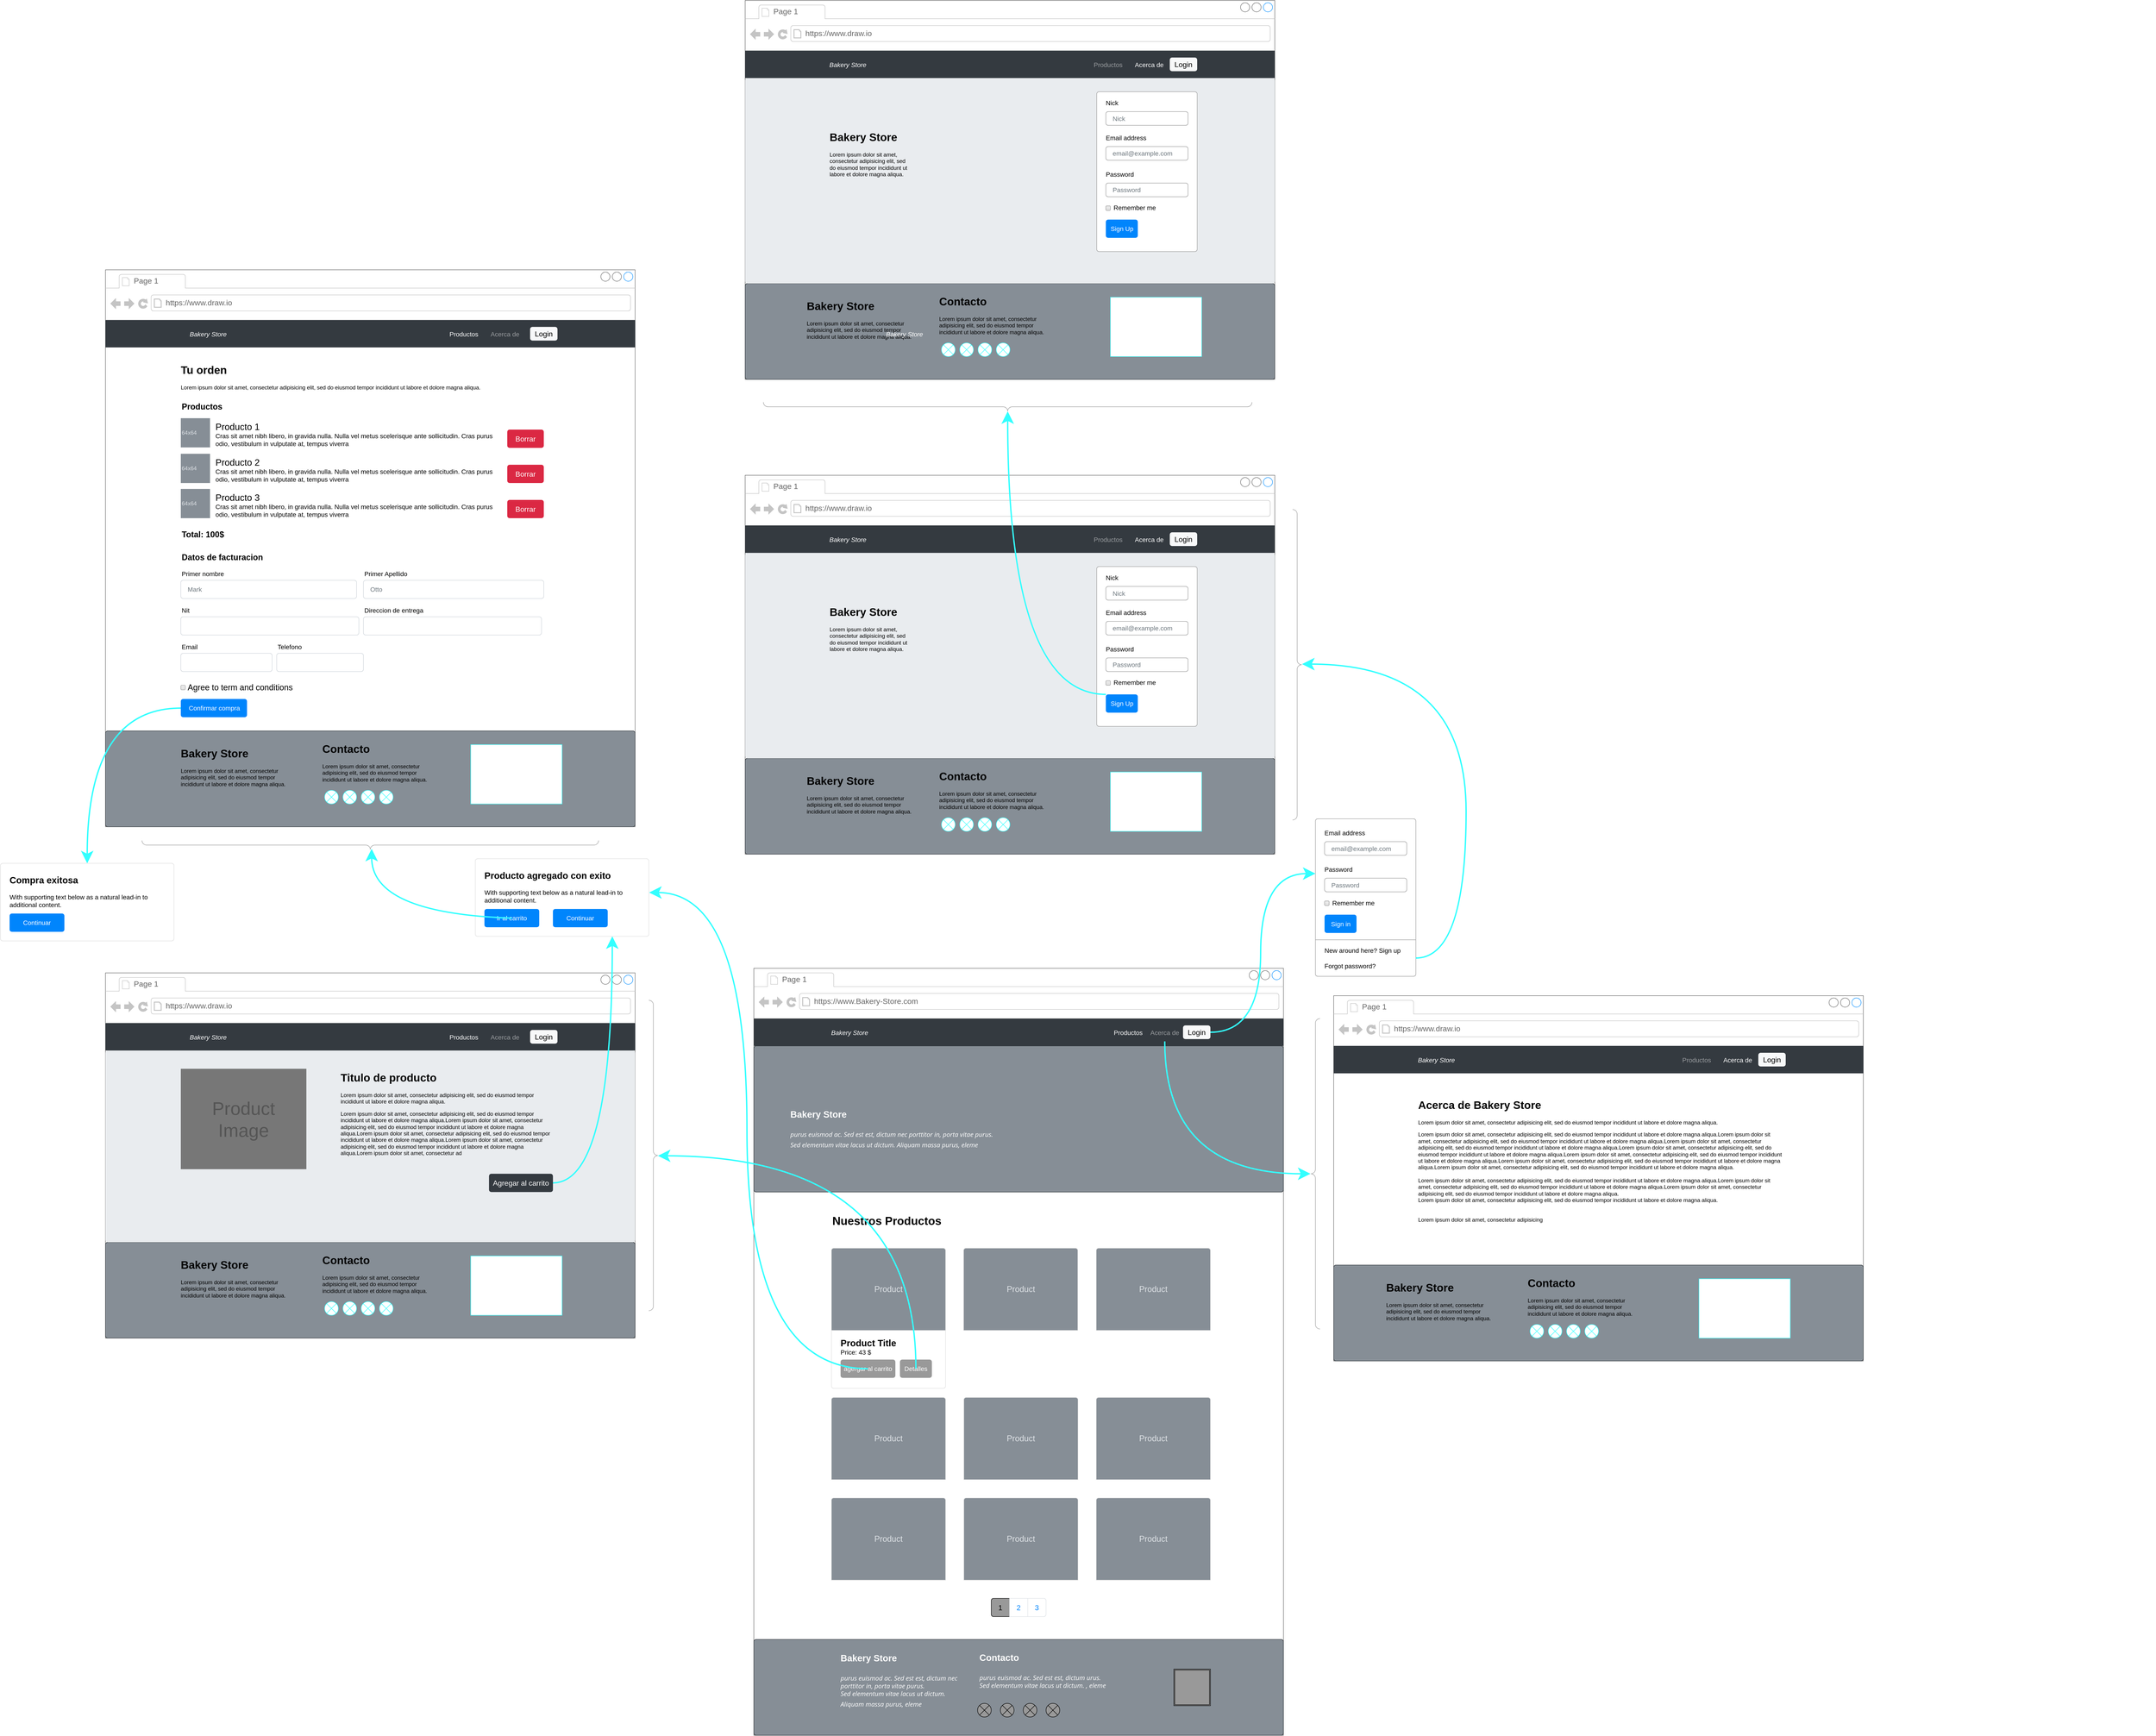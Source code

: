 <mxfile version="12.9.13" type="device" pages="3"><diagram name="Usuario no registrado" id="c9db0220-8083-56f3-ca83-edcdcd058819"><mxGraphModel dx="9696" dy="6280" grid="1" gridSize="10" guides="1" tooltips="1" connect="1" arrows="1" fold="1" page="1" pageScale="1.5" pageWidth="826" pageHeight="1169" background="#ffffff" math="0" shadow="0"><root><mxCell id="0" style=";html=1;"/><mxCell id="1" style=";html=1;" parent="0"/><mxCell id="xkYvDBdJ3kFF3KFwjBIr-97" value="" style="group" parent="1" vertex="1" connectable="0"><mxGeometry x="-3020" y="-1240" width="1160" height="1680" as="geometry"/></mxCell><mxCell id="xkYvDBdJ3kFF3KFwjBIr-8" value="" style="strokeWidth=1;shadow=0;dashed=0;align=center;html=1;shape=mxgraph.mockup.containers.browserWindow;rSize=0;strokeColor=#666666;strokeColor2=#008cff;strokeColor3=#c4c4c4;mainText=,;recursiveResize=0;verticalAlign=bottom;" parent="xkYvDBdJ3kFF3KFwjBIr-97" vertex="1"><mxGeometry x="-130" width="1160" height="1680" as="geometry"/></mxCell><mxCell id="xkYvDBdJ3kFF3KFwjBIr-9" value="Page 1" style="strokeWidth=1;shadow=0;dashed=0;align=center;html=1;shape=mxgraph.mockup.containers.anchor;fontSize=17;fontColor=#666666;align=left;" parent="xkYvDBdJ3kFF3KFwjBIr-8" vertex="1"><mxGeometry x="60" y="12" width="110" height="26" as="geometry"/></mxCell><mxCell id="xkYvDBdJ3kFF3KFwjBIr-10" value="https://www.Bakery-Store.com" style="strokeWidth=1;shadow=0;dashed=0;align=center;html=1;shape=mxgraph.mockup.containers.anchor;rSize=0;fontSize=17;fontColor=#666666;align=left;" parent="xkYvDBdJ3kFF3KFwjBIr-8" vertex="1"><mxGeometry x="130" y="60" width="250" height="26" as="geometry"/></mxCell><mxCell id="xkYvDBdJ3kFF3KFwjBIr-11" value="&lt;span style=&quot;font-family: monospace ; font-size: 0px&quot;&gt;%3CmxGraphModel%3E%3Croot%3E%3CmxCell%20id%3D%220%22%2F%3E%3CmxCell%20id%3D%221%22%20parent%3D%220%22%2F%3E%3CmxCell%20id%3D%222%22%20value%3D%22%22%20style%3D%22strokeWidth%3D1%3Bshadow%3D0%3Bdashed%3D0%3Balign%3Dcenter%3Bhtml%3D1%3Bshape%3Dmxgraph.mockup.containers.browserWindow%3BrSize%3D0%3BstrokeColor%3D%23666666%3BstrokeColor2%3D%23008cff%3BstrokeColor3%3D%23c4c4c4%3BmainText%3D%2C%3BrecursiveResize%3D0%3B%22%20vertex%3D%221%22%20parent%3D%221%22%3E%3CmxGeometry%20x%3D%22-840%22%20y%3D%2250%22%20width%3D%221160%22%20height%3D%221670%22%20as%3D%22geometry%22%2F%3E%3C%2FmxCell%3E%3CmxCell%20id%3D%223%22%20value%3D%22Page%201%22%20style%3D%22strokeWidth%3D1%3Bshadow%3D0%3Bdashed%3D0%3Balign%3Dcenter%3Bhtml%3D1%3Bshape%3Dmxgraph.mockup.containers.anchor%3BfontSize%3D17%3BfontColor%3D%23666666%3Balign%3Dleft%3B%22%20vertex%3D%221%22%20parent%3D%222%22%3E%3CmxGeometry%20x%3D%2260%22%20y%3D%2212%22%20width%3D%22110%22%20height%3D%2226%22%20as%3D%22geometry%22%2F%3E%3C%2FmxCell%3E%3CmxCell%20id%3D%224%22%20value%3D%22https%3A%2F%2Fwww.draw.io%22%20style%3D%22strokeWidth%3D1%3Bshadow%3D0%3Bdashed%3D0%3Balign%3Dcenter%3Bhtml%3D1%3Bshape%3Dmxgraph.mockup.containers.anchor%3BrSize%3D0%3BfontSize%3D17%3BfontColor%3D%23666666%3Balign%3Dleft%3B%22%20vertex%3D%221%22%20parent%3D%222%22%3E%3CmxGeometry%20x%3D%22130%22%20y%3D%2260%22%20width%3D%22250%22%20height%3D%2226%22%20as%3D%22geometry%22%2F%3E%3C%2FmxCell%3E%3C%2Froot%3E%3C%2FmxGraphModel%3E&lt;/span&gt;" style="html=1;shadow=0;dashed=0;fillColor=#343A40;strokeColor=none;fontSize=16;fontColor=#ffffff;align=left;spacing=15;" parent="xkYvDBdJ3kFF3KFwjBIr-8" vertex="1"><mxGeometry y="110" width="1160" height="60" as="geometry"/></mxCell><mxCell id="xkYvDBdJ3kFF3KFwjBIr-12" value="Productos" style="fillColor=none;strokeColor=none;fontSize=14;fontColor=#ffffff;align=center;" parent="xkYvDBdJ3kFF3KFwjBIr-11" vertex="1"><mxGeometry width="80" height="40" relative="1" as="geometry"><mxPoint x="780" y="10" as="offset"/></mxGeometry></mxCell><mxCell id="xkYvDBdJ3kFF3KFwjBIr-13" value="Acerca de" style="fillColor=none;strokeColor=none;fontSize=14;fontColor=#9A9DA0;align=center;" parent="xkYvDBdJ3kFF3KFwjBIr-11" vertex="1"><mxGeometry width="80" height="40" relative="1" as="geometry"><mxPoint x="860" y="10" as="offset"/></mxGeometry></mxCell><mxCell id="xkYvDBdJ3kFF3KFwjBIr-18" value="Bakery Store" style="fillColor=none;strokeColor=none;fontSize=14;fontColor=#ffffff;align=center;fontStyle=2" parent="xkYvDBdJ3kFF3KFwjBIr-11" vertex="1"><mxGeometry width="100" height="40" relative="1" as="geometry"><mxPoint x="160" y="10" as="offset"/></mxGeometry></mxCell><mxCell id="xkYvDBdJ3kFF3KFwjBIr-28" value="Login" style="html=1;shadow=0;dashed=0;shape=mxgraph.bootstrap.rrect;rSize=5;strokeColor=none;strokeWidth=1;fillColor=#F8F9FA;fontColor=#000000;whiteSpace=wrap;align=center;verticalAlign=middle;spacingLeft=0;fontStyle=0;fontSize=16;spacing=5;" parent="xkYvDBdJ3kFF3KFwjBIr-11" vertex="1"><mxGeometry x="940" y="15" width="60" height="30" as="geometry"/></mxCell><mxCell id="xkYvDBdJ3kFF3KFwjBIr-26" value="" style="html=1;shadow=0;dashed=0;shape=mxgraph.bootstrap.rrect;rSize=5;strokeColor=#2D3338;html=1;whiteSpace=wrap;fillColor=#868E96;fontColor=#ffffff;verticalAlign=middle;align=center;spacing=20;fontSize=60;" parent="xkYvDBdJ3kFF3KFwjBIr-8" vertex="1"><mxGeometry y="170" width="1160" height="320" as="geometry"/></mxCell><mxCell id="xkYvDBdJ3kFF3KFwjBIr-27" value="&lt;span style=&quot;font-size: 20px&quot;&gt;&lt;b&gt;Bakery Store&lt;br&gt;&lt;br&gt;&lt;/b&gt;&lt;/span&gt;&lt;span style=&quot;font-family: &amp;#34;open sans&amp;#34; , &amp;#34;arial&amp;#34; , sans-serif ; text-align: justify&quot;&gt;&lt;i&gt;purus euismod ac. Sed est est, dictum nec porttitor in, porta vitae purus. &lt;br&gt;Sed elementum vitae lacus ut dictum. Aliquam massa purus, eleme&lt;/i&gt;&lt;/span&gt;&lt;span style=&quot;font-size: 20px&quot;&gt;&lt;b&gt;&lt;br&gt;&lt;/b&gt;&lt;/span&gt;" style="fillColor=none;strokeColor=none;fontColor=#ffffff;html=1;verticalAlign=top;align=left;spacing=20;fontSize=14;" parent="xkYvDBdJ3kFF3KFwjBIr-26" vertex="1"><mxGeometry width="800" height="120" relative="1" as="geometry"><mxPoint x="60" y="113" as="offset"/></mxGeometry></mxCell><mxCell id="xkYvDBdJ3kFF3KFwjBIr-31" value="&lt;h1&gt;&lt;font style=&quot;font-size: 25px&quot;&gt;Nuestros Productos&lt;/font&gt;&lt;/h1&gt;" style="text;html=1;strokeColor=none;fillColor=none;align=left;verticalAlign=middle;whiteSpace=wrap;rounded=0;" parent="xkYvDBdJ3kFF3KFwjBIr-8" vertex="1"><mxGeometry x="170" y="543" width="260" height="20" as="geometry"/></mxCell><mxCell id="xkYvDBdJ3kFF3KFwjBIr-34" value="&lt;b&gt;&lt;font style=&quot;font-size: 20px&quot;&gt;Product Title&lt;/font&gt;&lt;/b&gt;&lt;br style=&quot;font-size: 14px&quot;&gt;Price: 43 $" style="html=1;shadow=0;dashed=0;shape=mxgraph.bootstrap.rrect;rSize=5;strokeColor=#DFDFDF;html=1;whiteSpace=wrap;fillColor=#ffffff;fontColor=#000000;verticalAlign=bottom;align=left;spacing=20;spacingBottom=50;fontSize=14;" parent="xkYvDBdJ3kFF3KFwjBIr-8" vertex="1"><mxGeometry x="170" y="613" width="250" height="307" as="geometry"/></mxCell><mxCell id="xkYvDBdJ3kFF3KFwjBIr-35" value="Product" style="html=1;shadow=0;dashed=0;shape=mxgraph.bootstrap.topButton;rSize=5;perimeter=none;whiteSpace=wrap;fillColor=#868E96;strokeColor=#DFDFDF;fontColor=#DEE2E6;resizeWidth=1;fontSize=18;" parent="xkYvDBdJ3kFF3KFwjBIr-34" vertex="1"><mxGeometry width="250.0" height="180" relative="1" as="geometry"/></mxCell><mxCell id="xkYvDBdJ3kFF3KFwjBIr-36" value="Detalles" style="html=1;shadow=0;dashed=0;shape=mxgraph.bootstrap.rrect;rSize=5;perimeter=none;whiteSpace=wrap;fillColor=#999999;strokeColor=none;fontColor=#ffffff;resizeWidth=1;fontSize=14;" parent="xkYvDBdJ3kFF3KFwjBIr-34" vertex="1"><mxGeometry y="1" width="70.0" height="40" relative="1" as="geometry"><mxPoint x="150" y="-63" as="offset"/></mxGeometry></mxCell><mxCell id="xkYvDBdJ3kFF3KFwjBIr-37" value="agergar al carrito" style="html=1;shadow=0;dashed=0;shape=mxgraph.bootstrap.rrect;rSize=5;perimeter=none;whiteSpace=wrap;fillColor=#999999;strokeColor=none;fontColor=#ffffff;resizeWidth=1;fontSize=14;" parent="xkYvDBdJ3kFF3KFwjBIr-34" vertex="1"><mxGeometry y="1" width="120" height="40" relative="1" as="geometry"><mxPoint x="20" y="-63" as="offset"/></mxGeometry></mxCell><mxCell id="xkYvDBdJ3kFF3KFwjBIr-79" value="" style="html=1;shadow=0;dashed=0;shape=mxgraph.bootstrap.rrect;rSize=5;strokeColor=#DFDFDF;html=1;whiteSpace=wrap;fillColor=#ffffff;fontColor=#000000;verticalAlign=bottom;align=left;spacing=20;fontSize=14;" parent="xkYvDBdJ3kFF3KFwjBIr-8" vertex="1"><mxGeometry x="750" y="613" width="250" height="177" as="geometry"/></mxCell><mxCell id="xkYvDBdJ3kFF3KFwjBIr-80" value="Product" style="html=1;shadow=0;dashed=0;shape=mxgraph.bootstrap.topButton;rSize=5;perimeter=none;whiteSpace=wrap;fillColor=#868E96;strokeColor=#DFDFDF;fontColor=#DEE2E6;resizeWidth=1;fontSize=18;" parent="xkYvDBdJ3kFF3KFwjBIr-79" vertex="1"><mxGeometry width="250" height="180" relative="1" as="geometry"/></mxCell><mxCell id="xkYvDBdJ3kFF3KFwjBIr-52" value="" style="html=1;shadow=0;dashed=0;shape=mxgraph.bootstrap.rrect;rSize=5;strokeColor=#DFDFDF;html=1;whiteSpace=wrap;fillColor=#ffffff;fontColor=#000000;verticalAlign=bottom;align=left;spacing=20;fontSize=14;" parent="xkYvDBdJ3kFF3KFwjBIr-8" vertex="1"><mxGeometry x="459.5" y="613" width="250" height="177" as="geometry"/></mxCell><mxCell id="xkYvDBdJ3kFF3KFwjBIr-53" value="Product" style="html=1;shadow=0;dashed=0;shape=mxgraph.bootstrap.topButton;rSize=5;perimeter=none;whiteSpace=wrap;fillColor=#868E96;strokeColor=#DFDFDF;fontColor=#DEE2E6;resizeWidth=1;fontSize=18;" parent="xkYvDBdJ3kFF3KFwjBIr-52" vertex="1"><mxGeometry width="250" height="180" relative="1" as="geometry"/></mxCell><mxCell id="xkYvDBdJ3kFF3KFwjBIr-81" value="" style="html=1;shadow=0;dashed=0;shape=mxgraph.bootstrap.rrect;rSize=5;strokeColor=#DFDFDF;html=1;whiteSpace=wrap;fillColor=#ffffff;fontColor=#000000;verticalAlign=bottom;align=left;spacing=20;fontSize=14;" parent="xkYvDBdJ3kFF3KFwjBIr-8" vertex="1"><mxGeometry x="170" y="940" width="250" height="177" as="geometry"/></mxCell><mxCell id="xkYvDBdJ3kFF3KFwjBIr-82" value="Product" style="html=1;shadow=0;dashed=0;shape=mxgraph.bootstrap.topButton;rSize=5;perimeter=none;whiteSpace=wrap;fillColor=#868E96;strokeColor=#DFDFDF;fontColor=#DEE2E6;resizeWidth=1;fontSize=18;" parent="xkYvDBdJ3kFF3KFwjBIr-81" vertex="1"><mxGeometry width="250" height="180" relative="1" as="geometry"/></mxCell><mxCell id="xkYvDBdJ3kFF3KFwjBIr-85" value="" style="html=1;shadow=0;dashed=0;shape=mxgraph.bootstrap.rrect;rSize=5;strokeColor=#DFDFDF;html=1;whiteSpace=wrap;fillColor=#ffffff;fontColor=#000000;verticalAlign=bottom;align=left;spacing=20;fontSize=14;" parent="xkYvDBdJ3kFF3KFwjBIr-8" vertex="1"><mxGeometry x="750" y="940" width="250" height="177" as="geometry"/></mxCell><mxCell id="xkYvDBdJ3kFF3KFwjBIr-86" value="Product" style="html=1;shadow=0;dashed=0;shape=mxgraph.bootstrap.topButton;rSize=5;perimeter=none;whiteSpace=wrap;fillColor=#868E96;strokeColor=#DFDFDF;fontColor=#DEE2E6;resizeWidth=1;fontSize=18;" parent="xkYvDBdJ3kFF3KFwjBIr-85" vertex="1"><mxGeometry width="250" height="180" relative="1" as="geometry"/></mxCell><mxCell id="xkYvDBdJ3kFF3KFwjBIr-89" value="" style="html=1;shadow=0;dashed=0;shape=mxgraph.bootstrap.rrect;rSize=5;strokeColor=#DFDFDF;html=1;whiteSpace=wrap;fillColor=#ffffff;fontColor=#000000;verticalAlign=bottom;align=left;spacing=20;fontSize=14;" parent="xkYvDBdJ3kFF3KFwjBIr-8" vertex="1"><mxGeometry x="750" y="1160" width="250" height="177" as="geometry"/></mxCell><mxCell id="xkYvDBdJ3kFF3KFwjBIr-90" value="Product" style="html=1;shadow=0;dashed=0;shape=mxgraph.bootstrap.topButton;rSize=5;perimeter=none;whiteSpace=wrap;fillColor=#868E96;strokeColor=#DFDFDF;fontColor=#DEE2E6;resizeWidth=1;fontSize=18;" parent="xkYvDBdJ3kFF3KFwjBIr-89" vertex="1"><mxGeometry width="250" height="180" relative="1" as="geometry"/></mxCell><mxCell id="xkYvDBdJ3kFF3KFwjBIr-87" value="" style="html=1;shadow=0;dashed=0;shape=mxgraph.bootstrap.rrect;rSize=5;strokeColor=#DFDFDF;html=1;whiteSpace=wrap;fillColor=#ffffff;fontColor=#000000;verticalAlign=bottom;align=left;spacing=20;fontSize=14;" parent="xkYvDBdJ3kFF3KFwjBIr-8" vertex="1"><mxGeometry x="170" y="1160" width="250" height="177" as="geometry"/></mxCell><mxCell id="xkYvDBdJ3kFF3KFwjBIr-88" value="Product" style="html=1;shadow=0;dashed=0;shape=mxgraph.bootstrap.topButton;rSize=5;perimeter=none;whiteSpace=wrap;fillColor=#868E96;strokeColor=#DFDFDF;fontColor=#DEE2E6;resizeWidth=1;fontSize=18;" parent="xkYvDBdJ3kFF3KFwjBIr-87" vertex="1"><mxGeometry width="250" height="180" relative="1" as="geometry"/></mxCell><mxCell id="xkYvDBdJ3kFF3KFwjBIr-91" value="" style="html=1;shadow=0;dashed=0;shape=mxgraph.bootstrap.rrect;rSize=5;strokeColor=#DFDFDF;html=1;whiteSpace=wrap;fillColor=#ffffff;fontColor=#000000;verticalAlign=bottom;align=left;spacing=20;fontSize=14;" parent="xkYvDBdJ3kFF3KFwjBIr-8" vertex="1"><mxGeometry x="460" y="1160" width="250" height="177" as="geometry"/></mxCell><mxCell id="xkYvDBdJ3kFF3KFwjBIr-92" value="Product" style="html=1;shadow=0;dashed=0;shape=mxgraph.bootstrap.topButton;rSize=5;perimeter=none;whiteSpace=wrap;fillColor=#868E96;strokeColor=#DFDFDF;fontColor=#DEE2E6;resizeWidth=1;fontSize=18;" parent="xkYvDBdJ3kFF3KFwjBIr-91" vertex="1"><mxGeometry width="250" height="180" relative="1" as="geometry"/></mxCell><mxCell id="xkYvDBdJ3kFF3KFwjBIr-93" value="" style="html=1;shadow=0;dashed=0;shape=mxgraph.bootstrap.rrect;rSize=5;strokeColor=#2D3338;html=1;whiteSpace=wrap;fillColor=#868E96;fontColor=#ffffff;verticalAlign=middle;align=center;spacing=20;fontSize=60;" parent="xkYvDBdJ3kFF3KFwjBIr-8" vertex="1"><mxGeometry y="1470" width="1160" height="210" as="geometry"/></mxCell><mxCell id="xkYvDBdJ3kFF3KFwjBIr-94" value="&lt;span style=&quot;font-size: 20px&quot;&gt;&lt;b&gt;Bakery Store&lt;br&gt;&lt;br&gt;&lt;/b&gt;&lt;/span&gt;&lt;span style=&quot;font-family: &amp;#34;open sans&amp;#34; , &amp;#34;arial&amp;#34; , sans-serif ; text-align: justify&quot;&gt;&lt;i&gt;purus euismod ac. Sed est est, dictum nec &lt;br&gt;porttitor in, porta vitae purus. &lt;br&gt;Sed elementum vitae lacus ut dictum. &lt;br&gt;Aliquam massa purus, eleme&lt;/i&gt;&lt;/span&gt;&lt;span style=&quot;font-size: 20px&quot;&gt;&lt;b&gt;&lt;br&gt;&lt;/b&gt;&lt;/span&gt;" style="fillColor=none;strokeColor=none;fontColor=#ffffff;html=1;verticalAlign=middle;align=left;spacing=20;fontSize=14;" parent="xkYvDBdJ3kFF3KFwjBIr-93" vertex="1"><mxGeometry width="470" height="120" relative="1" as="geometry"><mxPoint x="170" y="30" as="offset"/></mxGeometry></mxCell><mxCell id="xkYvDBdJ3kFF3KFwjBIr-98" value="&lt;div style=&quot;text-align: left&quot;&gt;&lt;b style=&quot;font-size: 20px&quot;&gt;Contacto&lt;/b&gt;&lt;/div&gt;&lt;div style=&quot;text-align: left&quot;&gt;&lt;span style=&quot;font-size: 20px&quot;&gt;&lt;b&gt;&lt;br&gt;&lt;/b&gt;&lt;/span&gt;&lt;/div&gt;&lt;span style=&quot;font-family: &amp;#34;open sans&amp;#34; , &amp;#34;arial&amp;#34; , sans-serif&quot;&gt;&lt;div style=&quot;text-align: left&quot;&gt;&lt;i&gt;purus euismod ac. Sed est est, dictum urus.&amp;nbsp;&lt;/i&gt;&lt;/div&gt;&lt;i&gt;&lt;div style=&quot;text-align: left&quot;&gt;&lt;i&gt;Sed elementum vitae lacus ut dictum. , eleme&lt;/i&gt;&lt;/div&gt;&lt;/i&gt;&lt;/span&gt;" style="fillColor=none;strokeColor=none;fontColor=#ffffff;html=1;verticalAlign=bottom;align=right;spacing=20;fontSize=14;" parent="xkYvDBdJ3kFF3KFwjBIr-93" vertex="1"><mxGeometry width="320" height="120" relative="1" as="geometry"><mxPoint x="470" y="10" as="offset"/></mxGeometry></mxCell><mxCell id="xkYvDBdJ3kFF3KFwjBIr-105" value="" style="shape=ext;double=1;aspect=fixed;fillColor=#999999;gradientColor=none;fontColor=#000000;align=right;labelBackgroundColor=#ffffff;labelBorderColor=#FFFFFF;whiteSpace=wrap;html=1;" parent="xkYvDBdJ3kFF3KFwjBIr-93" vertex="1"><mxGeometry x="920" y="65" width="80" height="80" as="geometry"/></mxCell><mxCell id="xkYvDBdJ3kFF3KFwjBIr-106" value="" style="shape=sumEllipse;perimeter=ellipsePerimeter;whiteSpace=wrap;html=1;backgroundOutline=1;labelBackgroundColor=#ffffff;fillColor=#999999;gradientColor=none;fontColor=#000000;align=right;" parent="xkYvDBdJ3kFF3KFwjBIr-93" vertex="1"><mxGeometry x="490" y="140" width="30" height="30" as="geometry"/></mxCell><mxCell id="xkYvDBdJ3kFF3KFwjBIr-107" value="" style="shape=sumEllipse;perimeter=ellipsePerimeter;whiteSpace=wrap;html=1;backgroundOutline=1;labelBackgroundColor=#ffffff;fillColor=#999999;gradientColor=none;fontColor=#000000;align=right;" parent="xkYvDBdJ3kFF3KFwjBIr-93" vertex="1"><mxGeometry x="640" y="140" width="30" height="30" as="geometry"/></mxCell><mxCell id="xkYvDBdJ3kFF3KFwjBIr-108" value="" style="shape=sumEllipse;perimeter=ellipsePerimeter;whiteSpace=wrap;html=1;backgroundOutline=1;labelBackgroundColor=#ffffff;fillColor=#999999;gradientColor=none;fontColor=#000000;align=right;" parent="xkYvDBdJ3kFF3KFwjBIr-93" vertex="1"><mxGeometry x="590" y="140" width="30" height="30" as="geometry"/></mxCell><mxCell id="xkYvDBdJ3kFF3KFwjBIr-109" value="" style="shape=sumEllipse;perimeter=ellipsePerimeter;whiteSpace=wrap;html=1;backgroundOutline=1;labelBackgroundColor=#ffffff;fillColor=#999999;gradientColor=none;fontColor=#000000;align=right;" parent="xkYvDBdJ3kFF3KFwjBIr-93" vertex="1"><mxGeometry x="540" y="140" width="30" height="30" as="geometry"/></mxCell><mxCell id="xkYvDBdJ3kFF3KFwjBIr-95" value="" style="html=1;shadow=0;dashed=0;shape=mxgraph.bootstrap.rrect;rSize=5;strokeColor=#DFDFDF;html=1;whiteSpace=wrap;fillColor=#ffffff;fontColor=#000000;verticalAlign=bottom;align=left;spacing=20;fontSize=14;" parent="xkYvDBdJ3kFF3KFwjBIr-8" vertex="1"><mxGeometry x="460" y="940" width="250" height="177" as="geometry"/></mxCell><mxCell id="xkYvDBdJ3kFF3KFwjBIr-96" value="Product" style="html=1;shadow=0;dashed=0;shape=mxgraph.bootstrap.topButton;rSize=5;perimeter=none;whiteSpace=wrap;fillColor=#868E96;strokeColor=#DFDFDF;fontColor=#DEE2E6;resizeWidth=1;fontSize=18;" parent="xkYvDBdJ3kFF3KFwjBIr-95" vertex="1"><mxGeometry width="250" height="180" relative="1" as="geometry"/></mxCell><mxCell id="xkYvDBdJ3kFF3KFwjBIr-99" value="" style="html=1;shadow=0;dashed=0;shape=mxgraph.bootstrap.rrect;rSize=5;strokeColor=#DEE2E6;html=1;whiteSpace=wrap;fillColor=#ffffff;fontColor=#0085FC;align=right;" parent="xkYvDBdJ3kFF3KFwjBIr-8" vertex="1"><mxGeometry x="520" y="1380" width="120" height="40" as="geometry"/></mxCell><mxCell id="xkYvDBdJ3kFF3KFwjBIr-100" value="1" style="html=1;shadow=0;dashed=0;shape=mxgraph.bootstrap.leftButton;rSize=5;perimeter=none;whiteSpace=wrap;resizeHeight=1;fontSize=16;fillColor=#999999;gradientColor=none;" parent="xkYvDBdJ3kFF3KFwjBIr-99" vertex="1"><mxGeometry width="40" height="40" relative="1" as="geometry"/></mxCell><mxCell id="xkYvDBdJ3kFF3KFwjBIr-101" value="2" style="strokeColor=inherit;fillColor=inherit;gradientColor=inherit;fontColor=inherit;html=1;shadow=0;dashed=0;perimeter=none;whiteSpace=wrap;resizeHeight=1;fontSize=16;" parent="xkYvDBdJ3kFF3KFwjBIr-99" vertex="1"><mxGeometry width="40" height="40" relative="1" as="geometry"><mxPoint x="40" as="offset"/></mxGeometry></mxCell><mxCell id="xkYvDBdJ3kFF3KFwjBIr-102" value="3" style="strokeColor=inherit;fillColor=inherit;gradientColor=inherit;fontColor=inherit;html=1;shadow=0;dashed=0;shape=mxgraph.bootstrap.rightButton;rSize=5;perimeter=none;whiteSpace=wrap;resizeHeight=1;fontSize=16;" parent="xkYvDBdJ3kFF3KFwjBIr-99" vertex="1"><mxGeometry x="1" width="40" height="40" relative="1" as="geometry"><mxPoint x="-40" as="offset"/></mxGeometry></mxCell><mxCell id="u42OUJzu7EKYtCewTzpd-9" value="" style="endArrow=classic;html=1;exitX=0.5;exitY=1;exitDx=0;exitDy=0;entryX=0.5;entryY=-0.05;entryDx=0;entryDy=0;entryPerimeter=0;fillColor=#dae8fc;strokeColor=#33FFFF;edgeStyle=orthogonalEdgeStyle;curved=1;strokeWidth=3;endSize=18;" parent="1" source="xkYvDBdJ3kFF3KFwjBIr-13" target="u42OUJzu7EKYtCewTzpd-10" edge="1"><mxGeometry width="50" height="50" relative="1" as="geometry"><mxPoint x="-1780" y="-950" as="sourcePoint"/><mxPoint x="-1740" y="-520" as="targetPoint"/><Array as="points"><mxPoint x="-2250" y="-790"/></Array></mxGeometry></mxCell><mxCell id="u42OUJzu7EKYtCewTzpd-10" value="" style="labelPosition=right;align=left;strokeWidth=1;shape=mxgraph.mockup.markup.curlyBrace;html=1;shadow=0;dashed=0;strokeColor=#999999;direction=north;" parent="1" vertex="1"><mxGeometry x="-1930" y="-1130" width="20" height="680" as="geometry"/></mxCell><mxCell id="u42OUJzu7EKYtCewTzpd-11" value="" style="strokeWidth=1;shadow=0;dashed=0;align=center;html=1;shape=mxgraph.mockup.containers.browserWindow;rSize=0;strokeColor=#666666;strokeColor2=#008cff;strokeColor3=#c4c4c4;mainText=,;recursiveResize=0;" parent="1" vertex="1"><mxGeometry x="-1880" y="-1180" width="1160" height="800" as="geometry"/></mxCell><mxCell id="u42OUJzu7EKYtCewTzpd-12" value="Page 1" style="strokeWidth=1;shadow=0;dashed=0;align=center;html=1;shape=mxgraph.mockup.containers.anchor;fontSize=17;fontColor=#666666;align=left;" parent="u42OUJzu7EKYtCewTzpd-11" vertex="1"><mxGeometry x="60" y="12" width="110" height="26" as="geometry"/></mxCell><mxCell id="u42OUJzu7EKYtCewTzpd-13" value="https://www.draw.io" style="strokeWidth=1;shadow=0;dashed=0;align=center;html=1;shape=mxgraph.mockup.containers.anchor;rSize=0;fontSize=17;fontColor=#666666;align=left;" parent="u42OUJzu7EKYtCewTzpd-11" vertex="1"><mxGeometry x="130" y="60" width="250" height="26" as="geometry"/></mxCell><mxCell id="u42OUJzu7EKYtCewTzpd-15" value="" style="html=1;shadow=0;dashed=0;fillColor=#343A40;strokeColor=none;fontSize=16;fontColor=#ffffff;align=left;spacing=15;" parent="u42OUJzu7EKYtCewTzpd-11" vertex="1"><mxGeometry y="110" width="1160" height="60" as="geometry"/></mxCell><mxCell id="u42OUJzu7EKYtCewTzpd-16" value="Acerca de" style="fillColor=none;strokeColor=none;fontSize=14;fontColor=#ffffff;align=center;" parent="u42OUJzu7EKYtCewTzpd-15" vertex="1"><mxGeometry width="90" height="40" relative="1" as="geometry"><mxPoint x="840" y="10" as="offset"/></mxGeometry></mxCell><mxCell id="u42OUJzu7EKYtCewTzpd-17" value="Productos" style="fillColor=none;strokeColor=none;fontSize=14;fontColor=#9A9DA0;align=center;" parent="u42OUJzu7EKYtCewTzpd-15" vertex="1"><mxGeometry width="90" height="40" relative="1" as="geometry"><mxPoint x="750" y="10" as="offset"/></mxGeometry></mxCell><mxCell id="u42OUJzu7EKYtCewTzpd-22" value="Bakery Store" style="fillColor=none;strokeColor=none;fontSize=14;fontColor=#ffffff;align=center;fontStyle=2" parent="u42OUJzu7EKYtCewTzpd-15" vertex="1"><mxGeometry width="100" height="40" relative="1" as="geometry"><mxPoint x="1700" y="10" as="offset"/></mxGeometry></mxCell><mxCell id="u42OUJzu7EKYtCewTzpd-23" value="Bakery Store" style="fillColor=none;strokeColor=none;fontSize=14;fontColor=#ffffff;align=center;fontStyle=2" parent="u42OUJzu7EKYtCewTzpd-15" vertex="1"><mxGeometry width="110" height="40" relative="1" as="geometry"><mxPoint x="170" y="10" as="offset"/></mxGeometry></mxCell><mxCell id="u42OUJzu7EKYtCewTzpd-24" value="Login" style="html=1;shadow=0;dashed=0;shape=mxgraph.bootstrap.rrect;rSize=5;strokeColor=none;strokeWidth=1;fillColor=#F8F9FA;fontColor=#000000;whiteSpace=wrap;align=center;verticalAlign=middle;spacingLeft=0;fontStyle=0;fontSize=16;spacing=5;" parent="u42OUJzu7EKYtCewTzpd-15" vertex="1"><mxGeometry x="930" y="15" width="60" height="30" as="geometry"/></mxCell><mxCell id="u42OUJzu7EKYtCewTzpd-63" value="" style="group" parent="u42OUJzu7EKYtCewTzpd-11" vertex="1" connectable="0"><mxGeometry y="590" width="1160" height="210" as="geometry"/></mxCell><mxCell id="u42OUJzu7EKYtCewTzpd-62" value="" style="group" parent="u42OUJzu7EKYtCewTzpd-63" vertex="1" connectable="0"><mxGeometry width="1160" height="210" as="geometry"/></mxCell><mxCell id="u42OUJzu7EKYtCewTzpd-61" value="" style="group" parent="u42OUJzu7EKYtCewTzpd-62" vertex="1" connectable="0"><mxGeometry width="1160" height="210" as="geometry"/></mxCell><mxCell id="u42OUJzu7EKYtCewTzpd-25" value="" style="html=1;shadow=0;dashed=0;shape=mxgraph.bootstrap.rrect;rSize=5;strokeColor=#2D3338;html=1;whiteSpace=wrap;fillColor=#868E96;fontColor=#ffffff;verticalAlign=middle;align=center;spacing=20;fontSize=60;" parent="u42OUJzu7EKYtCewTzpd-61" vertex="1"><mxGeometry width="1160" height="210" as="geometry"/></mxCell><mxCell id="u42OUJzu7EKYtCewTzpd-38" value="&lt;h1&gt;Contacto&lt;/h1&gt;&lt;p&gt;Lorem ipsum dolor sit amet, consectetur adipisicing elit, sed do eiusmod tempor incididunt ut labore et dolore magna aliqua.&lt;/p&gt;" style="text;html=1;strokeColor=none;fillColor=none;spacing=5;spacingTop=-20;whiteSpace=wrap;overflow=hidden;rounded=0;" parent="u42OUJzu7EKYtCewTzpd-61" vertex="1"><mxGeometry x="420" y="20" width="240" height="110" as="geometry"/></mxCell><mxCell id="u42OUJzu7EKYtCewTzpd-39" value="" style="shape=sumEllipse;perimeter=ellipsePerimeter;whiteSpace=wrap;html=1;backgroundOutline=1;strokeColor=#33FFFF;" parent="u42OUJzu7EKYtCewTzpd-61" vertex="1"><mxGeometry x="430" y="130" width="30" height="30" as="geometry"/></mxCell><mxCell id="u42OUJzu7EKYtCewTzpd-40" value="" style="shape=sumEllipse;perimeter=ellipsePerimeter;whiteSpace=wrap;html=1;backgroundOutline=1;strokeColor=#33FFFF;" parent="u42OUJzu7EKYtCewTzpd-61" vertex="1"><mxGeometry x="470" y="130" width="30" height="30" as="geometry"/></mxCell><mxCell id="u42OUJzu7EKYtCewTzpd-41" value="" style="shape=sumEllipse;perimeter=ellipsePerimeter;whiteSpace=wrap;html=1;backgroundOutline=1;strokeColor=#33FFFF;" parent="u42OUJzu7EKYtCewTzpd-61" vertex="1"><mxGeometry x="510" y="130" width="30" height="30" as="geometry"/></mxCell><mxCell id="u42OUJzu7EKYtCewTzpd-42" value="" style="shape=sumEllipse;perimeter=ellipsePerimeter;whiteSpace=wrap;html=1;backgroundOutline=1;strokeColor=#33FFFF;" parent="u42OUJzu7EKYtCewTzpd-61" vertex="1"><mxGeometry x="550" y="130" width="30" height="30" as="geometry"/></mxCell><mxCell id="u42OUJzu7EKYtCewTzpd-43" value="" style="rounded=0;whiteSpace=wrap;html=1;strokeColor=#33FFFF;" parent="u42OUJzu7EKYtCewTzpd-61" vertex="1"><mxGeometry x="800" y="30" width="200" height="130" as="geometry"/></mxCell><mxCell id="u42OUJzu7EKYtCewTzpd-37" value="&lt;h1&gt;Bakery Store&lt;/h1&gt;&lt;p&gt;Lorem ipsum dolor sit amet, consectetur adipisicing elit, sed do eiusmod tempor incididunt ut labore et dolore magna aliqua.&lt;/p&gt;" style="text;html=1;strokeColor=none;fillColor=none;spacing=5;spacingTop=-20;whiteSpace=wrap;overflow=hidden;rounded=0;" parent="u42OUJzu7EKYtCewTzpd-61" vertex="1"><mxGeometry x="110" y="30" width="240" height="110" as="geometry"/></mxCell><mxCell id="u42OUJzu7EKYtCewTzpd-44" value="&lt;h1&gt;Acerca de Bakery Store&lt;/h1&gt;&lt;p&gt;Lorem ipsum dolor sit amet, consectetur adipisicing elit, sed do eiusmod tempor incididunt ut labore et dolore magna aliqua.&lt;/p&gt;Lorem ipsum dolor sit amet, consectetur adipisicing elit, sed do eiusmod tempor incididunt ut labore et dolore magna aliqua.Lorem ipsum dolor sit amet, consectetur adipisicing elit, sed do eiusmod tempor incididunt ut labore et dolore magna aliqua.Lorem ipsum dolor sit amet, consectetur adipisicing elit, sed do eiusmod tempor incididunt ut labore et dolore magna aliqua.Lorem ipsum dolor sit amet, consectetur adipisicing elit, sed do eiusmod tempor incididunt ut labore et dolore magna aliqua.Lorem ipsum dolor sit amet, consectetur adipisicing elit, sed do eiusmod tempor incididunt ut labore et dolore magna aliqua.Lorem ipsum dolor sit amet, consectetur adipisicing elit, sed do eiusmod tempor incididunt ut labore et dolore magna aliqua.Lorem ipsum dolor sit amet, consectetur adipisicing elit, sed do eiusmod tempor incididunt ut labore et dolore magna aliqua.&lt;br&gt;&lt;br&gt;Lorem ipsum dolor sit amet, consectetur adipisicing elit, sed do eiusmod tempor incididunt ut labore et dolore magna aliqua.Lorem ipsum dolor sit amet, consectetur adipisicing elit, sed do eiusmod tempor incididunt ut labore et dolore magna aliqua.Lorem ipsum dolor sit amet, consectetur adipisicing elit, sed do eiusmod tempor incididunt ut labore et dolore magna aliqua.&lt;br&gt;Lorem ipsum dolor sit amet, consectetur adipisicing elit, sed do eiusmod tempor incididunt ut labore et dolore magna aliqua.&lt;br&gt;&lt;br&gt;&lt;br&gt;Lorem ipsum dolor sit amet, consectetur adipisicing&amp;nbsp;" style="text;html=1;strokeColor=none;fillColor=none;spacing=5;spacingTop=-20;whiteSpace=wrap;overflow=hidden;rounded=0;" parent="u42OUJzu7EKYtCewTzpd-11" vertex="1"><mxGeometry x="180" y="220" width="807.5" height="300" as="geometry"/></mxCell><mxCell id="u42OUJzu7EKYtCewTzpd-45" value="" style="strokeWidth=1;shadow=0;dashed=0;align=center;html=1;shape=mxgraph.mockup.containers.browserWindow;rSize=0;strokeColor=#666666;strokeColor2=#008cff;strokeColor3=#c4c4c4;mainText=,;recursiveResize=0;" parent="1" vertex="1"><mxGeometry x="-3169" y="-2320" width="1160" height="830" as="geometry"/></mxCell><mxCell id="u42OUJzu7EKYtCewTzpd-46" value="Page 1" style="strokeWidth=1;shadow=0;dashed=0;align=center;html=1;shape=mxgraph.mockup.containers.anchor;fontSize=17;fontColor=#666666;align=left;" parent="u42OUJzu7EKYtCewTzpd-45" vertex="1"><mxGeometry x="60" y="12" width="110" height="26" as="geometry"/></mxCell><mxCell id="u42OUJzu7EKYtCewTzpd-47" value="https://www.draw.io" style="strokeWidth=1;shadow=0;dashed=0;align=center;html=1;shape=mxgraph.mockup.containers.anchor;rSize=0;fontSize=17;fontColor=#666666;align=left;" parent="u42OUJzu7EKYtCewTzpd-45" vertex="1"><mxGeometry x="130" y="60" width="250" height="26" as="geometry"/></mxCell><mxCell id="u42OUJzu7EKYtCewTzpd-68" value="" style="group" parent="u42OUJzu7EKYtCewTzpd-45" vertex="1" connectable="0"><mxGeometry y="110" width="1160" height="60" as="geometry"/></mxCell><mxCell id="u42OUJzu7EKYtCewTzpd-67" value="" style="group" parent="u42OUJzu7EKYtCewTzpd-68" vertex="1" connectable="0"><mxGeometry width="1160" height="60" as="geometry"/></mxCell><mxCell id="u42OUJzu7EKYtCewTzpd-48" value="" style="html=1;shadow=0;dashed=0;fillColor=#343A40;strokeColor=none;fontSize=16;fontColor=#ffffff;align=left;spacing=15;" parent="u42OUJzu7EKYtCewTzpd-67" vertex="1"><mxGeometry width="1160" height="60" as="geometry"/></mxCell><mxCell id="u42OUJzu7EKYtCewTzpd-49" value="Acerca de" style="fillColor=none;strokeColor=none;fontSize=14;fontColor=#ffffff;align=center;" parent="u42OUJzu7EKYtCewTzpd-48" vertex="1"><mxGeometry width="90" height="40" relative="1" as="geometry"><mxPoint x="840" y="10" as="offset"/></mxGeometry></mxCell><mxCell id="u42OUJzu7EKYtCewTzpd-50" value="Productos" style="fillColor=none;strokeColor=none;fontSize=14;fontColor=#9A9DA0;align=center;" parent="u42OUJzu7EKYtCewTzpd-48" vertex="1"><mxGeometry width="90" height="40" relative="1" as="geometry"><mxPoint x="750" y="10" as="offset"/></mxGeometry></mxCell><mxCell id="u42OUJzu7EKYtCewTzpd-52" value="Bakery Store" style="fillColor=none;strokeColor=none;fontSize=14;fontColor=#ffffff;align=center;fontStyle=2" parent="u42OUJzu7EKYtCewTzpd-48" vertex="1"><mxGeometry width="110" height="40" relative="1" as="geometry"><mxPoint x="170" y="10" as="offset"/></mxGeometry></mxCell><mxCell id="u42OUJzu7EKYtCewTzpd-53" value="Login" style="html=1;shadow=0;dashed=0;shape=mxgraph.bootstrap.rrect;rSize=5;strokeColor=none;strokeWidth=1;fillColor=#F8F9FA;fontColor=#000000;whiteSpace=wrap;align=center;verticalAlign=middle;spacingLeft=0;fontStyle=0;fontSize=16;spacing=5;" parent="u42OUJzu7EKYtCewTzpd-48" vertex="1"><mxGeometry x="930" y="15" width="60" height="30" as="geometry"/></mxCell><mxCell id="u42OUJzu7EKYtCewTzpd-79" value="" style="group" parent="u42OUJzu7EKYtCewTzpd-45" vertex="1" connectable="0"><mxGeometry y="620" width="1160" height="210" as="geometry"/></mxCell><mxCell id="u42OUJzu7EKYtCewTzpd-54" value="" style="html=1;shadow=0;dashed=0;shape=mxgraph.bootstrap.rrect;rSize=5;strokeColor=#2D3338;html=1;whiteSpace=wrap;fillColor=#868E96;fontColor=#ffffff;verticalAlign=middle;align=center;spacing=20;fontSize=60;" parent="u42OUJzu7EKYtCewTzpd-79" vertex="1"><mxGeometry width="1160" height="210" as="geometry"/></mxCell><mxCell id="u42OUJzu7EKYtCewTzpd-55" value="&lt;h1&gt;Contacto&lt;/h1&gt;&lt;p&gt;Lorem ipsum dolor sit amet, consectetur adipisicing elit, sed do eiusmod tempor incididunt ut labore et dolore magna aliqua.&lt;/p&gt;" style="text;html=1;strokeColor=none;fillColor=none;spacing=5;spacingTop=-20;whiteSpace=wrap;overflow=hidden;rounded=0;" parent="u42OUJzu7EKYtCewTzpd-79" vertex="1"><mxGeometry x="420" y="20" width="240" height="110" as="geometry"/></mxCell><mxCell id="u42OUJzu7EKYtCewTzpd-56" value="" style="shape=sumEllipse;perimeter=ellipsePerimeter;whiteSpace=wrap;html=1;backgroundOutline=1;strokeColor=#33FFFF;" parent="u42OUJzu7EKYtCewTzpd-79" vertex="1"><mxGeometry x="430" y="130" width="30" height="30" as="geometry"/></mxCell><mxCell id="u42OUJzu7EKYtCewTzpd-57" value="" style="shape=sumEllipse;perimeter=ellipsePerimeter;whiteSpace=wrap;html=1;backgroundOutline=1;strokeColor=#33FFFF;" parent="u42OUJzu7EKYtCewTzpd-79" vertex="1"><mxGeometry x="470" y="130" width="30" height="30" as="geometry"/></mxCell><mxCell id="u42OUJzu7EKYtCewTzpd-58" value="" style="shape=sumEllipse;perimeter=ellipsePerimeter;whiteSpace=wrap;html=1;backgroundOutline=1;strokeColor=#33FFFF;" parent="u42OUJzu7EKYtCewTzpd-79" vertex="1"><mxGeometry x="510" y="130" width="30" height="30" as="geometry"/></mxCell><mxCell id="u42OUJzu7EKYtCewTzpd-59" value="" style="shape=sumEllipse;perimeter=ellipsePerimeter;whiteSpace=wrap;html=1;backgroundOutline=1;strokeColor=#33FFFF;" parent="u42OUJzu7EKYtCewTzpd-79" vertex="1"><mxGeometry x="550" y="130" width="30" height="30" as="geometry"/></mxCell><mxCell id="u42OUJzu7EKYtCewTzpd-60" value="" style="rounded=0;whiteSpace=wrap;html=1;strokeColor=#33FFFF;" parent="u42OUJzu7EKYtCewTzpd-79" vertex="1"><mxGeometry x="800" y="30" width="200" height="130" as="geometry"/></mxCell><mxCell id="u42OUJzu7EKYtCewTzpd-69" value="&lt;h1&gt;Bakery Store&lt;/h1&gt;&lt;p&gt;Lorem ipsum dolor sit amet, consectetur adipisicing elit, sed do eiusmod tempor incididunt ut labore et dolore magna aliqua.&lt;/p&gt;" style="text;html=1;strokeColor=none;fillColor=none;spacing=5;spacingTop=-20;whiteSpace=wrap;overflow=hidden;rounded=0;" parent="u42OUJzu7EKYtCewTzpd-79" vertex="1"><mxGeometry x="130" y="30" width="240" height="110" as="geometry"/></mxCell><mxCell id="u42OUJzu7EKYtCewTzpd-65" value="" style="html=1;shadow=0;dashed=0;shape=mxgraph.bootstrap.rrect;rSize=5;strokeColor=none;html=1;whiteSpace=wrap;fillColor=#E9ECEF;fontColor=#474E4F;align=left;spacing=15;fontSize=14;verticalAlign=top;spacingTop=40;" parent="1" vertex="1"><mxGeometry x="-3169" y="-2150" width="1160" height="450" as="geometry"/></mxCell><mxCell id="u42OUJzu7EKYtCewTzpd-66" value="&lt;h1&gt;Bakery Store&lt;/h1&gt;&lt;p&gt;Lorem ipsum dolor sit amet, consectetur adipisicing elit, sed do eiusmod tempor incididunt ut labore et dolore magna aliqua.&lt;/p&gt;" style="text;html=1;strokeColor=none;fillColor=none;spacing=5;spacingTop=-20;whiteSpace=wrap;overflow=hidden;rounded=0;" parent="1" vertex="1"><mxGeometry x="-2989" y="-2040" width="190" height="120" as="geometry"/></mxCell><mxCell id="u42OUJzu7EKYtCewTzpd-70" value="" style="html=1;shadow=0;dashed=0;shape=mxgraph.bootstrap.rrect;rSize=5;fillColor=#ffffff;strokeColor=#999999;" parent="1" vertex="1"><mxGeometry x="-2399" y="-2120" width="220" height="350" as="geometry"/></mxCell><mxCell id="u42OUJzu7EKYtCewTzpd-71" value="Email address" style="fillColor=none;strokeColor=none;align=left;spacing=20;fontSize=14;" parent="u42OUJzu7EKYtCewTzpd-70" vertex="1"><mxGeometry width="220" height="40" relative="1" as="geometry"><mxPoint y="80" as="offset"/></mxGeometry></mxCell><mxCell id="u42OUJzu7EKYtCewTzpd-72" value="email@example.com" style="html=1;shadow=0;dashed=0;shape=mxgraph.bootstrap.rrect;rSize=5;fillColor=none;strokeColor=#999999;align=left;spacing=15;fontSize=14;fontColor=#6C767D;" parent="u42OUJzu7EKYtCewTzpd-70" vertex="1"><mxGeometry width="180" height="30" relative="1" as="geometry"><mxPoint x="20" y="120" as="offset"/></mxGeometry></mxCell><mxCell id="u42OUJzu7EKYtCewTzpd-75" value="Remember me" style="html=1;shadow=0;dashed=0;shape=mxgraph.bootstrap.rrect;rSize=2;fillColor=#EDEDED;strokeColor=#999999;align=left;fontSize=14;fontColor=#000000;labelPosition=right;verticalLabelPosition=middle;verticalAlign=middle;spacingLeft=5;spacingTop=-2;gradientColor=#DEDEDE;" parent="u42OUJzu7EKYtCewTzpd-70" vertex="1"><mxGeometry width="10" height="10" relative="1" as="geometry"><mxPoint x="20" y="250" as="offset"/></mxGeometry></mxCell><mxCell id="u42OUJzu7EKYtCewTzpd-76" value="Sign Up" style="html=1;shadow=0;dashed=0;shape=mxgraph.bootstrap.rrect;rSize=5;fillColor=#0085FC;strokeColor=none;align=center;fontSize=14;fontColor=#FFFFFF;" parent="u42OUJzu7EKYtCewTzpd-70" vertex="1"><mxGeometry width="70" height="40" relative="1" as="geometry"><mxPoint x="20" y="280" as="offset"/></mxGeometry></mxCell><mxCell id="u42OUJzu7EKYtCewTzpd-95" value="Password" style="html=1;shadow=0;dashed=0;shape=mxgraph.bootstrap.rrect;rSize=5;fillColor=none;strokeColor=#999999;align=left;spacing=15;fontSize=14;fontColor=#6C767D;" parent="u42OUJzu7EKYtCewTzpd-70" vertex="1"><mxGeometry width="180" height="30" relative="1" as="geometry"><mxPoint x="20" y="200" as="offset"/></mxGeometry></mxCell><mxCell id="u42OUJzu7EKYtCewTzpd-96" value="Password" style="fillColor=none;strokeColor=none;align=left;spacing=20;fontSize=14;" parent="u42OUJzu7EKYtCewTzpd-70" vertex="1"><mxGeometry width="220" height="40" relative="1" as="geometry"><mxPoint y="160" as="offset"/></mxGeometry></mxCell><mxCell id="u42OUJzu7EKYtCewTzpd-97" value="Nick" style="html=1;shadow=0;dashed=0;shape=mxgraph.bootstrap.rrect;rSize=5;fillColor=none;strokeColor=#999999;align=left;spacing=15;fontSize=14;fontColor=#6C767D;" parent="u42OUJzu7EKYtCewTzpd-70" vertex="1"><mxGeometry width="180" height="30" relative="1" as="geometry"><mxPoint x="20" y="43.5" as="offset"/></mxGeometry></mxCell><mxCell id="u42OUJzu7EKYtCewTzpd-98" value="Nick" style="fillColor=none;strokeColor=none;align=left;spacing=20;fontSize=14;" parent="u42OUJzu7EKYtCewTzpd-70" vertex="1"><mxGeometry width="220" height="40" relative="1" as="geometry"><mxPoint y="3.5" as="offset"/></mxGeometry></mxCell><mxCell id="u42OUJzu7EKYtCewTzpd-130" style="edgeStyle=orthogonalEdgeStyle;curved=1;rounded=0;orthogonalLoop=1;jettySize=auto;html=1;endSize=18;strokeColor=#33FFFF;strokeWidth=3;" parent="u42OUJzu7EKYtCewTzpd-70" source="u42OUJzu7EKYtCewTzpd-76" target="u42OUJzu7EKYtCewTzpd-129" edge="1"><mxGeometry relative="1" as="geometry"><Array as="points"><mxPoint x="-195" y="280"/></Array></mxGeometry></mxCell><mxCell id="u42OUJzu7EKYtCewTzpd-80" value="" style="html=1;shadow=0;dashed=0;shape=mxgraph.bootstrap.rrect;rSize=5;fillColor=#ffffff;strokeColor=#999999;" parent="1" vertex="1"><mxGeometry x="-1920" y="-1567.5" width="220" height="345" as="geometry"/></mxCell><mxCell id="u42OUJzu7EKYtCewTzpd-81" value="Email address" style="fillColor=none;strokeColor=none;align=left;spacing=20;fontSize=14;" parent="u42OUJzu7EKYtCewTzpd-80" vertex="1"><mxGeometry width="220" height="40" relative="1" as="geometry"><mxPoint y="10" as="offset"/></mxGeometry></mxCell><mxCell id="u42OUJzu7EKYtCewTzpd-82" value="email@example.com" style="html=1;shadow=0;dashed=0;shape=mxgraph.bootstrap.rrect;rSize=5;fillColor=none;strokeColor=#999999;align=left;spacing=15;fontSize=14;fontColor=#6C767D;" parent="u42OUJzu7EKYtCewTzpd-80" vertex="1"><mxGeometry width="180" height="30" relative="1" as="geometry"><mxPoint x="20" y="50" as="offset"/></mxGeometry></mxCell><mxCell id="u42OUJzu7EKYtCewTzpd-83" value="Password" style="fillColor=none;strokeColor=none;align=left;spacing=20;fontSize=14;" parent="u42OUJzu7EKYtCewTzpd-80" vertex="1"><mxGeometry width="220" height="40" relative="1" as="geometry"><mxPoint y="90" as="offset"/></mxGeometry></mxCell><mxCell id="u42OUJzu7EKYtCewTzpd-84" value="Password" style="html=1;shadow=0;dashed=0;shape=mxgraph.bootstrap.rrect;rSize=5;fillColor=none;strokeColor=#999999;align=left;spacing=15;fontSize=14;fontColor=#6C767D;" parent="u42OUJzu7EKYtCewTzpd-80" vertex="1"><mxGeometry width="180" height="30" relative="1" as="geometry"><mxPoint x="20" y="130" as="offset"/></mxGeometry></mxCell><mxCell id="u42OUJzu7EKYtCewTzpd-85" value="Remember me" style="html=1;shadow=0;dashed=0;shape=mxgraph.bootstrap.rrect;rSize=2;fillColor=#EDEDED;strokeColor=#999999;align=left;fontSize=14;fontColor=#000000;labelPosition=right;verticalLabelPosition=middle;verticalAlign=middle;spacingLeft=5;spacingTop=-2;gradientColor=#DEDEDE;" parent="u42OUJzu7EKYtCewTzpd-80" vertex="1"><mxGeometry width="10" height="10" relative="1" as="geometry"><mxPoint x="20" y="180" as="offset"/></mxGeometry></mxCell><mxCell id="u42OUJzu7EKYtCewTzpd-86" value="Sign in" style="html=1;shadow=0;dashed=0;shape=mxgraph.bootstrap.rrect;rSize=5;fillColor=#0085FC;strokeColor=none;align=center;fontSize=14;fontColor=#FFFFFF;" parent="u42OUJzu7EKYtCewTzpd-80" vertex="1"><mxGeometry width="70" height="40" relative="1" as="geometry"><mxPoint x="20" y="210" as="offset"/></mxGeometry></mxCell><mxCell id="u42OUJzu7EKYtCewTzpd-87" value="" style="shape=line;strokeColor=#999999;perimeter=none;resizeWidth=1;" parent="u42OUJzu7EKYtCewTzpd-80" vertex="1"><mxGeometry width="220" height="10" relative="1" as="geometry"><mxPoint y="260" as="offset"/></mxGeometry></mxCell><mxCell id="u42OUJzu7EKYtCewTzpd-88" value="New around here? Sign up&lt;br&gt;&lt;br&gt;Forgot password?" style="html=1;fillColor=none;strokeColor=none;align=left;spacing=20;fontSize=14;" parent="u42OUJzu7EKYtCewTzpd-80" vertex="1"><mxGeometry width="220" height="60" relative="1" as="geometry"><mxPoint y="275" as="offset"/></mxGeometry></mxCell><mxCell id="u42OUJzu7EKYtCewTzpd-94" style="edgeStyle=orthogonalEdgeStyle;curved=1;rounded=0;orthogonalLoop=1;jettySize=auto;html=1;entryX=0.498;entryY=-0.038;entryDx=0;entryDy=0;entryPerimeter=0;endSize=18;strokeColor=#33FFFF;strokeWidth=3;" parent="u42OUJzu7EKYtCewTzpd-80" source="u42OUJzu7EKYtCewTzpd-88" target="u42OUJzu7EKYtCewTzpd-93" edge="1"><mxGeometry relative="1" as="geometry"><Array as="points"><mxPoint x="330" y="305"/><mxPoint x="330" y="-339"/></Array></mxGeometry></mxCell><mxCell id="u42OUJzu7EKYtCewTzpd-90" style="edgeStyle=orthogonalEdgeStyle;curved=1;rounded=0;orthogonalLoop=1;jettySize=auto;html=1;entryX=0;entryY=0.75;entryDx=0;entryDy=0;endSize=18;strokeColor=#33FFFF;strokeWidth=3;" parent="1" source="xkYvDBdJ3kFF3KFwjBIr-28" target="u42OUJzu7EKYtCewTzpd-83" edge="1"><mxGeometry relative="1" as="geometry"/></mxCell><mxCell id="u42OUJzu7EKYtCewTzpd-93" value="" style="labelPosition=right;align=left;strokeWidth=1;shape=mxgraph.mockup.markup.curlyBrace;html=1;shadow=0;dashed=0;strokeColor=#999999;direction=north;rotation=-180;" parent="1" vertex="1"><mxGeometry x="-1970" y="-2245" width="20" height="680" as="geometry"/></mxCell><mxCell id="u42OUJzu7EKYtCewTzpd-99" value="" style="strokeWidth=1;shadow=0;dashed=0;align=center;html=1;shape=mxgraph.mockup.containers.browserWindow;rSize=0;strokeColor=#666666;strokeColor2=#008cff;strokeColor3=#c4c4c4;mainText=,;recursiveResize=0;" parent="1" vertex="1"><mxGeometry x="-3169" y="-3360" width="1160" height="830" as="geometry"/></mxCell><mxCell id="u42OUJzu7EKYtCewTzpd-100" value="Page 1" style="strokeWidth=1;shadow=0;dashed=0;align=center;html=1;shape=mxgraph.mockup.containers.anchor;fontSize=17;fontColor=#666666;align=left;" parent="u42OUJzu7EKYtCewTzpd-99" vertex="1"><mxGeometry x="60" y="12" width="110" height="26" as="geometry"/></mxCell><mxCell id="u42OUJzu7EKYtCewTzpd-101" value="https://www.draw.io" style="strokeWidth=1;shadow=0;dashed=0;align=center;html=1;shape=mxgraph.mockup.containers.anchor;rSize=0;fontSize=17;fontColor=#666666;align=left;" parent="u42OUJzu7EKYtCewTzpd-99" vertex="1"><mxGeometry x="130" y="60" width="250" height="26" as="geometry"/></mxCell><mxCell id="u42OUJzu7EKYtCewTzpd-102" value="" style="group" parent="u42OUJzu7EKYtCewTzpd-99" vertex="1" connectable="0"><mxGeometry y="110" width="1160" height="60" as="geometry"/></mxCell><mxCell id="u42OUJzu7EKYtCewTzpd-103" value="" style="group" parent="u42OUJzu7EKYtCewTzpd-102" vertex="1" connectable="0"><mxGeometry width="1160" height="60" as="geometry"/></mxCell><mxCell id="u42OUJzu7EKYtCewTzpd-104" value="" style="html=1;shadow=0;dashed=0;fillColor=#343A40;strokeColor=none;fontSize=16;fontColor=#ffffff;align=left;spacing=15;" parent="u42OUJzu7EKYtCewTzpd-103" vertex="1"><mxGeometry width="1160" height="60" as="geometry"/></mxCell><mxCell id="u42OUJzu7EKYtCewTzpd-105" value="Acerca de" style="fillColor=none;strokeColor=none;fontSize=14;fontColor=#ffffff;align=center;" parent="u42OUJzu7EKYtCewTzpd-104" vertex="1"><mxGeometry width="90" height="40" relative="1" as="geometry"><mxPoint x="840" y="10" as="offset"/></mxGeometry></mxCell><mxCell id="u42OUJzu7EKYtCewTzpd-106" value="Productos" style="fillColor=none;strokeColor=none;fontSize=14;fontColor=#9A9DA0;align=center;" parent="u42OUJzu7EKYtCewTzpd-104" vertex="1"><mxGeometry width="90" height="40" relative="1" as="geometry"><mxPoint x="750" y="10" as="offset"/></mxGeometry></mxCell><mxCell id="u42OUJzu7EKYtCewTzpd-107" value="Bakery Store" style="fillColor=none;strokeColor=none;fontSize=14;fontColor=#ffffff;align=center;fontStyle=2" parent="u42OUJzu7EKYtCewTzpd-104" vertex="1"><mxGeometry width="110" height="40" relative="1" as="geometry"><mxPoint x="170" y="10" as="offset"/></mxGeometry></mxCell><mxCell id="u42OUJzu7EKYtCewTzpd-108" value="Login" style="html=1;shadow=0;dashed=0;shape=mxgraph.bootstrap.rrect;rSize=5;strokeColor=none;strokeWidth=1;fillColor=#F8F9FA;fontColor=#000000;whiteSpace=wrap;align=center;verticalAlign=middle;spacingLeft=0;fontStyle=0;fontSize=16;spacing=5;" parent="u42OUJzu7EKYtCewTzpd-104" vertex="1"><mxGeometry x="930" y="15" width="60" height="30" as="geometry"/></mxCell><mxCell id="u42OUJzu7EKYtCewTzpd-109" value="" style="group" parent="u42OUJzu7EKYtCewTzpd-99" vertex="1" connectable="0"><mxGeometry y="620" width="1160" height="210" as="geometry"/></mxCell><mxCell id="u42OUJzu7EKYtCewTzpd-110" value="" style="html=1;shadow=0;dashed=0;shape=mxgraph.bootstrap.rrect;rSize=5;strokeColor=#2D3338;html=1;whiteSpace=wrap;fillColor=#868E96;fontColor=#ffffff;verticalAlign=middle;align=center;spacing=20;fontSize=60;" parent="u42OUJzu7EKYtCewTzpd-109" vertex="1"><mxGeometry width="1160" height="210" as="geometry"/></mxCell><mxCell id="u42OUJzu7EKYtCewTzpd-111" value="&lt;h1&gt;Contacto&lt;/h1&gt;&lt;p&gt;Lorem ipsum dolor sit amet, consectetur adipisicing elit, sed do eiusmod tempor incididunt ut labore et dolore magna aliqua.&lt;/p&gt;" style="text;html=1;strokeColor=none;fillColor=none;spacing=5;spacingTop=-20;whiteSpace=wrap;overflow=hidden;rounded=0;" parent="u42OUJzu7EKYtCewTzpd-109" vertex="1"><mxGeometry x="420" y="20" width="240" height="110" as="geometry"/></mxCell><mxCell id="u42OUJzu7EKYtCewTzpd-112" value="" style="shape=sumEllipse;perimeter=ellipsePerimeter;whiteSpace=wrap;html=1;backgroundOutline=1;strokeColor=#33FFFF;" parent="u42OUJzu7EKYtCewTzpd-109" vertex="1"><mxGeometry x="430" y="130" width="30" height="30" as="geometry"/></mxCell><mxCell id="u42OUJzu7EKYtCewTzpd-113" value="" style="shape=sumEllipse;perimeter=ellipsePerimeter;whiteSpace=wrap;html=1;backgroundOutline=1;strokeColor=#33FFFF;" parent="u42OUJzu7EKYtCewTzpd-109" vertex="1"><mxGeometry x="470" y="130" width="30" height="30" as="geometry"/></mxCell><mxCell id="u42OUJzu7EKYtCewTzpd-114" value="" style="shape=sumEllipse;perimeter=ellipsePerimeter;whiteSpace=wrap;html=1;backgroundOutline=1;strokeColor=#33FFFF;" parent="u42OUJzu7EKYtCewTzpd-109" vertex="1"><mxGeometry x="510" y="130" width="30" height="30" as="geometry"/></mxCell><mxCell id="u42OUJzu7EKYtCewTzpd-115" value="" style="shape=sumEllipse;perimeter=ellipsePerimeter;whiteSpace=wrap;html=1;backgroundOutline=1;strokeColor=#33FFFF;" parent="u42OUJzu7EKYtCewTzpd-109" vertex="1"><mxGeometry x="550" y="130" width="30" height="30" as="geometry"/></mxCell><mxCell id="u42OUJzu7EKYtCewTzpd-116" value="" style="rounded=0;whiteSpace=wrap;html=1;strokeColor=#33FFFF;" parent="u42OUJzu7EKYtCewTzpd-109" vertex="1"><mxGeometry x="800" y="30" width="200" height="130" as="geometry"/></mxCell><mxCell id="u42OUJzu7EKYtCewTzpd-117" value="&lt;h1&gt;Bakery Store&lt;/h1&gt;&lt;p&gt;Lorem ipsum dolor sit amet, consectetur adipisicing elit, sed do eiusmod tempor incididunt ut labore et dolore magna aliqua.&lt;/p&gt;" style="text;html=1;strokeColor=none;fillColor=none;spacing=5;spacingTop=-20;whiteSpace=wrap;overflow=hidden;rounded=0;" parent="u42OUJzu7EKYtCewTzpd-109" vertex="1"><mxGeometry x="130" y="30" width="240" height="110" as="geometry"/></mxCell><mxCell id="u42OUJzu7EKYtCewTzpd-118" value="" style="html=1;shadow=0;dashed=0;shape=mxgraph.bootstrap.rrect;rSize=5;strokeColor=none;html=1;whiteSpace=wrap;fillColor=#E9ECEF;fontColor=#474E4F;align=left;spacing=15;fontSize=14;verticalAlign=top;spacingTop=40;" parent="1" vertex="1"><mxGeometry x="-3169" y="-3190" width="1160" height="450" as="geometry"/></mxCell><mxCell id="u42OUJzu7EKYtCewTzpd-119" value="&lt;h1&gt;Bakery Store&lt;/h1&gt;&lt;p&gt;Lorem ipsum dolor sit amet, consectetur adipisicing elit, sed do eiusmod tempor incididunt ut labore et dolore magna aliqua.&lt;/p&gt;" style="text;html=1;strokeColor=none;fillColor=none;spacing=5;spacingTop=-20;whiteSpace=wrap;overflow=hidden;rounded=0;" parent="1" vertex="1"><mxGeometry x="-2989" y="-3080" width="190" height="120" as="geometry"/></mxCell><mxCell id="u42OUJzu7EKYtCewTzpd-120" value="" style="html=1;shadow=0;dashed=0;shape=mxgraph.bootstrap.rrect;rSize=5;fillColor=#ffffff;strokeColor=#999999;" parent="1" vertex="1"><mxGeometry x="-2399" y="-3160" width="220" height="350" as="geometry"/></mxCell><mxCell id="u42OUJzu7EKYtCewTzpd-121" value="Email address" style="fillColor=none;strokeColor=none;align=left;spacing=20;fontSize=14;" parent="u42OUJzu7EKYtCewTzpd-120" vertex="1"><mxGeometry width="220" height="40" relative="1" as="geometry"><mxPoint y="80" as="offset"/></mxGeometry></mxCell><mxCell id="u42OUJzu7EKYtCewTzpd-122" value="email@example.com" style="html=1;shadow=0;dashed=0;shape=mxgraph.bootstrap.rrect;rSize=5;fillColor=none;strokeColor=#999999;align=left;spacing=15;fontSize=14;fontColor=#6C767D;" parent="u42OUJzu7EKYtCewTzpd-120" vertex="1"><mxGeometry width="180" height="30" relative="1" as="geometry"><mxPoint x="20" y="120" as="offset"/></mxGeometry></mxCell><mxCell id="u42OUJzu7EKYtCewTzpd-123" value="Remember me" style="html=1;shadow=0;dashed=0;shape=mxgraph.bootstrap.rrect;rSize=2;fillColor=#EDEDED;strokeColor=#999999;align=left;fontSize=14;fontColor=#000000;labelPosition=right;verticalLabelPosition=middle;verticalAlign=middle;spacingLeft=5;spacingTop=-2;gradientColor=#DEDEDE;" parent="u42OUJzu7EKYtCewTzpd-120" vertex="1"><mxGeometry width="10" height="10" relative="1" as="geometry"><mxPoint x="20" y="250" as="offset"/></mxGeometry></mxCell><mxCell id="u42OUJzu7EKYtCewTzpd-124" value="Sign Up" style="html=1;shadow=0;dashed=0;shape=mxgraph.bootstrap.rrect;rSize=5;fillColor=#0085FC;strokeColor=none;align=center;fontSize=14;fontColor=#FFFFFF;" parent="u42OUJzu7EKYtCewTzpd-120" vertex="1"><mxGeometry width="70" height="40" relative="1" as="geometry"><mxPoint x="20" y="280" as="offset"/></mxGeometry></mxCell><mxCell id="u42OUJzu7EKYtCewTzpd-125" value="Password" style="html=1;shadow=0;dashed=0;shape=mxgraph.bootstrap.rrect;rSize=5;fillColor=none;strokeColor=#999999;align=left;spacing=15;fontSize=14;fontColor=#6C767D;" parent="u42OUJzu7EKYtCewTzpd-120" vertex="1"><mxGeometry width="180" height="30" relative="1" as="geometry"><mxPoint x="20" y="200" as="offset"/></mxGeometry></mxCell><mxCell id="u42OUJzu7EKYtCewTzpd-126" value="Password" style="fillColor=none;strokeColor=none;align=left;spacing=20;fontSize=14;" parent="u42OUJzu7EKYtCewTzpd-120" vertex="1"><mxGeometry width="220" height="40" relative="1" as="geometry"><mxPoint y="160" as="offset"/></mxGeometry></mxCell><mxCell id="u42OUJzu7EKYtCewTzpd-127" value="Nick" style="html=1;shadow=0;dashed=0;shape=mxgraph.bootstrap.rrect;rSize=5;fillColor=none;strokeColor=#999999;align=left;spacing=15;fontSize=14;fontColor=#6C767D;" parent="u42OUJzu7EKYtCewTzpd-120" vertex="1"><mxGeometry width="180" height="30" relative="1" as="geometry"><mxPoint x="20" y="43.5" as="offset"/></mxGeometry></mxCell><mxCell id="u42OUJzu7EKYtCewTzpd-128" value="Nick" style="fillColor=none;strokeColor=none;align=left;spacing=20;fontSize=14;" parent="u42OUJzu7EKYtCewTzpd-120" vertex="1"><mxGeometry width="220" height="40" relative="1" as="geometry"><mxPoint y="3.5" as="offset"/></mxGeometry></mxCell><mxCell id="u42OUJzu7EKYtCewTzpd-129" value="" style="labelPosition=right;align=left;strokeWidth=1;shape=mxgraph.mockup.markup.curlyBrace;html=1;shadow=0;dashed=0;strokeColor=#999999;direction=north;rotation=-90;" parent="1" vertex="1"><mxGeometry x="-2604" y="-3005" width="20" height="1070" as="geometry"/></mxCell><mxCell id="u42OUJzu7EKYtCewTzpd-151" value="" style="strokeWidth=1;shadow=0;dashed=0;align=center;html=1;shape=mxgraph.mockup.containers.browserWindow;rSize=0;strokeColor=#666666;strokeColor2=#008cff;strokeColor3=#c4c4c4;mainText=,;recursiveResize=0;" parent="1" vertex="1"><mxGeometry x="-4570" y="-1230" width="1160" height="800" as="geometry"/></mxCell><mxCell id="u42OUJzu7EKYtCewTzpd-152" value="Page 1" style="strokeWidth=1;shadow=0;dashed=0;align=center;html=1;shape=mxgraph.mockup.containers.anchor;fontSize=17;fontColor=#666666;align=left;" parent="u42OUJzu7EKYtCewTzpd-151" vertex="1"><mxGeometry x="60" y="12" width="110" height="26" as="geometry"/></mxCell><mxCell id="u42OUJzu7EKYtCewTzpd-153" value="https://www.draw.io" style="strokeWidth=1;shadow=0;dashed=0;align=center;html=1;shape=mxgraph.mockup.containers.anchor;rSize=0;fontSize=17;fontColor=#666666;align=left;" parent="u42OUJzu7EKYtCewTzpd-151" vertex="1"><mxGeometry x="130" y="60" width="250" height="26" as="geometry"/></mxCell><mxCell id="u42OUJzu7EKYtCewTzpd-154" value="" style="html=1;shadow=0;dashed=0;fillColor=#343A40;strokeColor=none;fontSize=16;fontColor=#ffffff;align=left;spacing=15;" parent="u42OUJzu7EKYtCewTzpd-151" vertex="1"><mxGeometry y="110" width="1160" height="60" as="geometry"/></mxCell><mxCell id="u42OUJzu7EKYtCewTzpd-155" value="Productos" style="fillColor=none;strokeColor=none;fontSize=14;fontColor=#ffffff;align=center;" parent="u42OUJzu7EKYtCewTzpd-154" vertex="1"><mxGeometry width="90" height="40" relative="1" as="geometry"><mxPoint x="740" y="10" as="offset"/></mxGeometry></mxCell><mxCell id="u42OUJzu7EKYtCewTzpd-156" value="Acerca de" style="fillColor=none;strokeColor=none;fontSize=14;fontColor=#9A9DA0;align=center;" parent="u42OUJzu7EKYtCewTzpd-154" vertex="1"><mxGeometry width="90" height="40" relative="1" as="geometry"><mxPoint x="830" y="10" as="offset"/></mxGeometry></mxCell><mxCell id="u42OUJzu7EKYtCewTzpd-158" value="Bakery Store" style="fillColor=none;strokeColor=none;fontSize=14;fontColor=#ffffff;align=center;fontStyle=2" parent="u42OUJzu7EKYtCewTzpd-154" vertex="1"><mxGeometry width="110" height="40" relative="1" as="geometry"><mxPoint x="170" y="10" as="offset"/></mxGeometry></mxCell><mxCell id="u42OUJzu7EKYtCewTzpd-159" value="Login" style="html=1;shadow=0;dashed=0;shape=mxgraph.bootstrap.rrect;rSize=5;strokeColor=none;strokeWidth=1;fillColor=#F8F9FA;fontColor=#000000;whiteSpace=wrap;align=center;verticalAlign=middle;spacingLeft=0;fontStyle=0;fontSize=16;spacing=5;" parent="u42OUJzu7EKYtCewTzpd-154" vertex="1"><mxGeometry x="930" y="15" width="60" height="30" as="geometry"/></mxCell><mxCell id="u42OUJzu7EKYtCewTzpd-160" value="" style="group" parent="u42OUJzu7EKYtCewTzpd-151" vertex="1" connectable="0"><mxGeometry y="590" width="1160" height="210" as="geometry"/></mxCell><mxCell id="u42OUJzu7EKYtCewTzpd-161" value="" style="group" parent="u42OUJzu7EKYtCewTzpd-160" vertex="1" connectable="0"><mxGeometry width="1160" height="210" as="geometry"/></mxCell><mxCell id="u42OUJzu7EKYtCewTzpd-162" value="" style="group" parent="u42OUJzu7EKYtCewTzpd-161" vertex="1" connectable="0"><mxGeometry width="1160" height="210" as="geometry"/></mxCell><mxCell id="u42OUJzu7EKYtCewTzpd-163" value="" style="html=1;shadow=0;dashed=0;shape=mxgraph.bootstrap.rrect;rSize=5;strokeColor=#2D3338;html=1;whiteSpace=wrap;fillColor=#868E96;fontColor=#ffffff;verticalAlign=middle;align=center;spacing=20;fontSize=60;" parent="u42OUJzu7EKYtCewTzpd-162" vertex="1"><mxGeometry width="1160" height="210" as="geometry"/></mxCell><mxCell id="u42OUJzu7EKYtCewTzpd-164" value="&lt;h1&gt;Contacto&lt;/h1&gt;&lt;p&gt;Lorem ipsum dolor sit amet, consectetur adipisicing elit, sed do eiusmod tempor incididunt ut labore et dolore magna aliqua.&lt;/p&gt;" style="text;html=1;strokeColor=none;fillColor=none;spacing=5;spacingTop=-20;whiteSpace=wrap;overflow=hidden;rounded=0;" parent="u42OUJzu7EKYtCewTzpd-162" vertex="1"><mxGeometry x="470" y="20" width="240" height="110" as="geometry"/></mxCell><mxCell id="u42OUJzu7EKYtCewTzpd-165" value="" style="shape=sumEllipse;perimeter=ellipsePerimeter;whiteSpace=wrap;html=1;backgroundOutline=1;strokeColor=#33FFFF;" parent="u42OUJzu7EKYtCewTzpd-162" vertex="1"><mxGeometry x="480" y="130" width="30" height="30" as="geometry"/></mxCell><mxCell id="u42OUJzu7EKYtCewTzpd-166" value="" style="shape=sumEllipse;perimeter=ellipsePerimeter;whiteSpace=wrap;html=1;backgroundOutline=1;strokeColor=#33FFFF;" parent="u42OUJzu7EKYtCewTzpd-162" vertex="1"><mxGeometry x="520" y="130" width="30" height="30" as="geometry"/></mxCell><mxCell id="u42OUJzu7EKYtCewTzpd-167" value="" style="shape=sumEllipse;perimeter=ellipsePerimeter;whiteSpace=wrap;html=1;backgroundOutline=1;strokeColor=#33FFFF;" parent="u42OUJzu7EKYtCewTzpd-162" vertex="1"><mxGeometry x="560" y="130" width="30" height="30" as="geometry"/></mxCell><mxCell id="u42OUJzu7EKYtCewTzpd-168" value="" style="shape=sumEllipse;perimeter=ellipsePerimeter;whiteSpace=wrap;html=1;backgroundOutline=1;strokeColor=#33FFFF;" parent="u42OUJzu7EKYtCewTzpd-162" vertex="1"><mxGeometry x="600" y="130" width="30" height="30" as="geometry"/></mxCell><mxCell id="u42OUJzu7EKYtCewTzpd-169" value="" style="rounded=0;whiteSpace=wrap;html=1;strokeColor=#33FFFF;" parent="u42OUJzu7EKYtCewTzpd-162" vertex="1"><mxGeometry x="800" y="30" width="200" height="130" as="geometry"/></mxCell><mxCell id="u42OUJzu7EKYtCewTzpd-170" value="&lt;h1&gt;Bakery Store&lt;/h1&gt;&lt;p&gt;Lorem ipsum dolor sit amet, consectetur adipisicing elit, sed do eiusmod tempor incididunt ut labore et dolore magna aliqua.&lt;/p&gt;" style="text;html=1;strokeColor=none;fillColor=none;spacing=5;spacingTop=-20;whiteSpace=wrap;overflow=hidden;rounded=0;" parent="u42OUJzu7EKYtCewTzpd-162" vertex="1"><mxGeometry x="160" y="30" width="240" height="110" as="geometry"/></mxCell><mxCell id="u42OUJzu7EKYtCewTzpd-173" value="" style="html=1;shadow=0;dashed=0;shape=mxgraph.bootstrap.rrect;rSize=5;strokeColor=none;html=1;whiteSpace=wrap;fillColor=#E9ECEF;fontColor=#474E4F;align=left;spacing=15;fontSize=14;verticalAlign=top;spacingTop=40;" parent="u42OUJzu7EKYtCewTzpd-151" vertex="1"><mxGeometry y="170" width="1160" height="420" as="geometry"/></mxCell><mxCell id="u42OUJzu7EKYtCewTzpd-174" value="Product&lt;br&gt;Image" style="html=1;shadow=0;dashed=0;strokeColor=none;strokeWidth=1;fillColor=#777777;fontColor=#555555;whiteSpace=wrap;align=center;verticalAlign=middle;fontStyle=0;fontSize=40;" parent="u42OUJzu7EKYtCewTzpd-151" vertex="1"><mxGeometry x="165" y="210" width="275" height="220" as="geometry"/></mxCell><mxCell id="u42OUJzu7EKYtCewTzpd-175" value="&lt;h1&gt;Titulo de producto&lt;/h1&gt;&lt;p&gt;Lorem ipsum dolor sit amet, consectetur adipisicing elit, sed do eiusmod tempor incididunt ut labore et dolore magna aliqua.&lt;/p&gt;Lorem ipsum dolor sit amet, consectetur adipisicing elit, sed do eiusmod tempor incididunt ut labore et dolore magna aliqua.Lorem ipsum dolor sit amet, consectetur adipisicing elit, sed do eiusmod tempor incididunt ut labore et dolore magna aliqua.Lorem ipsum dolor sit amet, consectetur adipisicing elit, sed do eiusmod tempor incididunt ut labore et dolore magna aliqua.Lorem ipsum dolor sit amet, consectetur adipisicing elit, sed do eiusmod tempor incididunt ut labore et dolore magna aliqua.Lorem ipsum dolor sit amet, consectetur ad" style="text;html=1;strokeColor=none;fillColor=none;spacing=5;spacingTop=-20;whiteSpace=wrap;overflow=hidden;rounded=0;" parent="u42OUJzu7EKYtCewTzpd-151" vertex="1"><mxGeometry x="510" y="210" width="470" height="220" as="geometry"/></mxCell><mxCell id="u42OUJzu7EKYtCewTzpd-176" value="Agregar al carrito" style="html=1;shadow=0;dashed=0;shape=mxgraph.bootstrap.rrect;rSize=5;strokeColor=none;strokeWidth=1;fillColor=#343A40;fontColor=#ffffff;whiteSpace=wrap;align=center;verticalAlign=middle;spacingLeft=0;fontStyle=0;fontSize=16;spacing=5;" parent="u42OUJzu7EKYtCewTzpd-151" vertex="1"><mxGeometry x="840" y="440" width="140" height="40" as="geometry"/></mxCell><mxCell id="u42OUJzu7EKYtCewTzpd-183" value="" style="edgeStyle=orthogonalEdgeStyle;curved=1;rounded=0;orthogonalLoop=1;jettySize=auto;html=1;endSize=18;strokeColor=#33FFFF;strokeWidth=3;" parent="1" source="u42OUJzu7EKYtCewTzpd-178" edge="1"><mxGeometry relative="1" as="geometry"><mxPoint x="-3539" y="-1445" as="targetPoint"/></mxGeometry></mxCell><mxCell id="u42OUJzu7EKYtCewTzpd-177" value="&lt;b&gt;&lt;font style=&quot;font-size: 20px&quot;&gt;Producto agregado con exito&lt;/font&gt;&lt;/b&gt;&lt;br style=&quot;font-size: 14px&quot;&gt;&lt;br style=&quot;font-size: 14px&quot;&gt;With supporting text below as a natural lead-in to additional content." style="html=1;shadow=0;dashed=0;shape=mxgraph.bootstrap.rrect;rSize=5;strokeColor=#DFDFDF;html=1;whiteSpace=wrap;fillColor=#FFFFFF;fontColor=#000000;align=left;verticalAlign=top;spacing=20;fontSize=14;" parent="1" vertex="1"><mxGeometry x="-3760" y="-1480" width="380" height="170" as="geometry"/></mxCell><mxCell id="u42OUJzu7EKYtCewTzpd-178" value="Continuar" style="html=1;shadow=0;dashed=0;shape=mxgraph.bootstrap.rrect;rSize=5;perimeter=none;whiteSpace=wrap;fillColor=#0085FC;strokeColor=none;fontColor=#ffffff;resizeWidth=1;fontSize=14;" parent="u42OUJzu7EKYtCewTzpd-177" vertex="1"><mxGeometry y="1" width="120" height="40" relative="1" as="geometry"><mxPoint x="170" y="-60" as="offset"/></mxGeometry></mxCell><mxCell id="u42OUJzu7EKYtCewTzpd-184" value="Ir al carrito" style="html=1;shadow=0;dashed=0;shape=mxgraph.bootstrap.rrect;rSize=5;perimeter=none;whiteSpace=wrap;fillColor=#0085FC;strokeColor=none;fontColor=#ffffff;resizeWidth=1;fontSize=14;" parent="u42OUJzu7EKYtCewTzpd-177" vertex="1"><mxGeometry y="1" width="120" height="40" relative="1" as="geometry"><mxPoint x="20" y="-60" as="offset"/></mxGeometry></mxCell><mxCell id="u42OUJzu7EKYtCewTzpd-248" style="edgeStyle=orthogonalEdgeStyle;curved=1;rounded=0;orthogonalLoop=1;jettySize=auto;html=1;entryX=0.497;entryY=0.086;entryDx=0;entryDy=0;entryPerimeter=0;endSize=18;strokeColor=#33FFFF;strokeWidth=3;fontSize=18;" parent="u42OUJzu7EKYtCewTzpd-177" source="u42OUJzu7EKYtCewTzpd-184" target="u42OUJzu7EKYtCewTzpd-247" edge="1"><mxGeometry relative="1" as="geometry"><Array as="points"><mxPoint x="80" y="120"/><mxPoint x="-227" y="120"/></Array></mxGeometry></mxCell><mxCell id="u42OUJzu7EKYtCewTzpd-185" value="" style="labelPosition=right;align=left;strokeWidth=1;shape=mxgraph.mockup.markup.curlyBrace;html=1;shadow=0;dashed=0;strokeColor=#999999;direction=north;rotation=-180;" parent="1" vertex="1"><mxGeometry x="-3380" y="-1170" width="20" height="680" as="geometry"/></mxCell><mxCell id="u42OUJzu7EKYtCewTzpd-186" style="edgeStyle=orthogonalEdgeStyle;curved=1;rounded=0;orthogonalLoop=1;jettySize=auto;html=1;entryX=0.501;entryY=0;entryDx=0;entryDy=0;entryPerimeter=0;endSize=18;strokeColor=#33FFFF;strokeWidth=3;" parent="1" source="xkYvDBdJ3kFF3KFwjBIr-36" target="u42OUJzu7EKYtCewTzpd-185" edge="1"><mxGeometry relative="1" as="geometry"><Array as="points"><mxPoint x="-2795" y="-829"/></Array></mxGeometry></mxCell><mxCell id="u42OUJzu7EKYtCewTzpd-187" style="edgeStyle=orthogonalEdgeStyle;curved=1;rounded=0;orthogonalLoop=1;jettySize=auto;html=1;endSize=18;strokeColor=#33FFFF;strokeWidth=3;" parent="1" source="u42OUJzu7EKYtCewTzpd-176" target="u42OUJzu7EKYtCewTzpd-177" edge="1"><mxGeometry relative="1" as="geometry"><Array as="points"><mxPoint x="-3460" y="-770"/></Array></mxGeometry></mxCell><mxCell id="u42OUJzu7EKYtCewTzpd-188" style="edgeStyle=orthogonalEdgeStyle;curved=1;rounded=0;orthogonalLoop=1;jettySize=auto;html=1;entryX=1.002;entryY=0.435;entryDx=0;entryDy=0;entryPerimeter=0;endSize=18;strokeColor=#33FFFF;strokeWidth=3;" parent="1" source="xkYvDBdJ3kFF3KFwjBIr-37" target="u42OUJzu7EKYtCewTzpd-177" edge="1"><mxGeometry relative="1" as="geometry"/></mxCell><mxCell id="u42OUJzu7EKYtCewTzpd-189" value="" style="strokeWidth=1;shadow=0;dashed=0;align=center;html=1;shape=mxgraph.mockup.containers.browserWindow;rSize=0;strokeColor=#666666;strokeColor2=#008cff;strokeColor3=#c4c4c4;mainText=,;recursiveResize=0;" parent="1" vertex="1"><mxGeometry x="-4570" y="-2770" width="1160" height="1220" as="geometry"/></mxCell><mxCell id="u42OUJzu7EKYtCewTzpd-190" value="Page 1" style="strokeWidth=1;shadow=0;dashed=0;align=center;html=1;shape=mxgraph.mockup.containers.anchor;fontSize=17;fontColor=#666666;align=left;" parent="u42OUJzu7EKYtCewTzpd-189" vertex="1"><mxGeometry x="60" y="12" width="110" height="26" as="geometry"/></mxCell><mxCell id="u42OUJzu7EKYtCewTzpd-191" value="https://www.draw.io" style="strokeWidth=1;shadow=0;dashed=0;align=center;html=1;shape=mxgraph.mockup.containers.anchor;rSize=0;fontSize=17;fontColor=#666666;align=left;" parent="u42OUJzu7EKYtCewTzpd-189" vertex="1"><mxGeometry x="130" y="60" width="250" height="26" as="geometry"/></mxCell><mxCell id="u42OUJzu7EKYtCewTzpd-192" value="" style="html=1;shadow=0;dashed=0;fillColor=#343A40;strokeColor=none;fontSize=16;fontColor=#ffffff;align=left;spacing=15;" parent="u42OUJzu7EKYtCewTzpd-189" vertex="1"><mxGeometry y="110" width="1160" height="60" as="geometry"/></mxCell><mxCell id="u42OUJzu7EKYtCewTzpd-193" value="Productos" style="fillColor=none;strokeColor=none;fontSize=14;fontColor=#ffffff;align=center;" parent="u42OUJzu7EKYtCewTzpd-192" vertex="1"><mxGeometry width="90" height="40" relative="1" as="geometry"><mxPoint x="740" y="10" as="offset"/></mxGeometry></mxCell><mxCell id="u42OUJzu7EKYtCewTzpd-194" value="Acerca de" style="fillColor=none;strokeColor=none;fontSize=14;fontColor=#9A9DA0;align=center;" parent="u42OUJzu7EKYtCewTzpd-192" vertex="1"><mxGeometry width="90" height="40" relative="1" as="geometry"><mxPoint x="830" y="10" as="offset"/></mxGeometry></mxCell><mxCell id="u42OUJzu7EKYtCewTzpd-195" value="Bakery Store" style="fillColor=none;strokeColor=none;fontSize=14;fontColor=#ffffff;align=center;fontStyle=2" parent="u42OUJzu7EKYtCewTzpd-192" vertex="1"><mxGeometry width="100" height="40" relative="1" as="geometry"><mxPoint x="1700" y="10" as="offset"/></mxGeometry></mxCell><mxCell id="u42OUJzu7EKYtCewTzpd-196" value="Bakery Store" style="fillColor=none;strokeColor=none;fontSize=14;fontColor=#ffffff;align=center;fontStyle=2" parent="u42OUJzu7EKYtCewTzpd-192" vertex="1"><mxGeometry width="110" height="40" relative="1" as="geometry"><mxPoint x="170" y="10" as="offset"/></mxGeometry></mxCell><mxCell id="u42OUJzu7EKYtCewTzpd-197" value="Login" style="html=1;shadow=0;dashed=0;shape=mxgraph.bootstrap.rrect;rSize=5;strokeColor=none;strokeWidth=1;fillColor=#F8F9FA;fontColor=#000000;whiteSpace=wrap;align=center;verticalAlign=middle;spacingLeft=0;fontStyle=0;fontSize=16;spacing=5;" parent="u42OUJzu7EKYtCewTzpd-192" vertex="1"><mxGeometry x="930" y="15" width="60" height="30" as="geometry"/></mxCell><mxCell id="u42OUJzu7EKYtCewTzpd-214" value="&lt;h1&gt;Tu orden&lt;/h1&gt;&lt;p&gt;Lorem ipsum dolor sit amet, consectetur adipisicing elit, sed do eiusmod tempor incididunt ut labore et dolore magna aliqua.&lt;/p&gt;" style="text;html=1;strokeColor=none;fillColor=none;spacing=5;spacingTop=-20;whiteSpace=wrap;overflow=hidden;rounded=0;" parent="u42OUJzu7EKYtCewTzpd-189" vertex="1"><mxGeometry x="160" y="200" width="830" height="80" as="geometry"/></mxCell><mxCell id="u42OUJzu7EKYtCewTzpd-216" value="Productos" style="text;html=1;strokeColor=none;fillColor=none;align=left;verticalAlign=middle;whiteSpace=wrap;rounded=0;fontStyle=1;fontSize=18;" parent="u42OUJzu7EKYtCewTzpd-189" vertex="1"><mxGeometry x="165" y="290" width="100" height="20" as="geometry"/></mxCell><mxCell id="u42OUJzu7EKYtCewTzpd-217" value="64x64" style="strokeColor=none;html=1;whiteSpace=wrap;fillColor=#868E96;fontColor=#DEE2E6;align=left;" parent="u42OUJzu7EKYtCewTzpd-189" vertex="1"><mxGeometry x="165" y="325" width="64" height="64" as="geometry"/></mxCell><mxCell id="u42OUJzu7EKYtCewTzpd-218" value="&lt;font style=&quot;font-size: 20px&quot;&gt;Producto 1&lt;/font&gt;&lt;br&gt;Cras sit amet nibh libero, in gravida nulla. Nulla vel metus scelerisque ante sollicitudin. Cras purus odio, vestibulum in vulputate at, tempus viverra&amp;nbsp;" style="strokeColor=none;fillColor=none;fontColor=#000000;perimeter=none;whiteSpace=wrap;resizeWidth=1;align=left;spacing=2;fontSize=14;verticalAlign=top;html=1;" parent="u42OUJzu7EKYtCewTzpd-189" vertex="1"><mxGeometry x="239" y="325" width="631" height="65" as="geometry"/></mxCell><mxCell id="u42OUJzu7EKYtCewTzpd-219" value="64x64" style="strokeColor=none;html=1;whiteSpace=wrap;fillColor=#868E96;fontColor=#DEE2E6;align=left;" parent="u42OUJzu7EKYtCewTzpd-189" vertex="1"><mxGeometry x="165" y="403" width="64" height="64" as="geometry"/></mxCell><mxCell id="u42OUJzu7EKYtCewTzpd-220" value="&lt;font style=&quot;font-size: 20px&quot;&gt;Producto 2&lt;/font&gt;&lt;br&gt;Cras sit amet nibh libero, in gravida nulla. Nulla vel metus scelerisque ante sollicitudin. Cras purus odio, vestibulum in vulputate at, tempus viverra&amp;nbsp;" style="strokeColor=none;fillColor=none;fontColor=#000000;perimeter=none;whiteSpace=wrap;resizeWidth=1;align=left;spacing=2;fontSize=14;verticalAlign=top;html=1;" parent="u42OUJzu7EKYtCewTzpd-189" vertex="1"><mxGeometry x="239" y="403" width="611" height="65" as="geometry"/></mxCell><mxCell id="u42OUJzu7EKYtCewTzpd-221" value="64x64" style="strokeColor=none;html=1;whiteSpace=wrap;fillColor=#868E96;fontColor=#DEE2E6;align=left;" parent="u42OUJzu7EKYtCewTzpd-189" vertex="1"><mxGeometry x="165" y="480" width="64" height="64" as="geometry"/></mxCell><mxCell id="u42OUJzu7EKYtCewTzpd-222" value="&lt;font style=&quot;font-size: 20px&quot;&gt;Producto 3&lt;/font&gt;&lt;br&gt;Cras sit amet nibh libero, in gravida nulla. Nulla vel metus scelerisque ante sollicitudin. Cras purus odio, vestibulum in vulputate at, tempus viverra&amp;nbsp;" style="strokeColor=none;fillColor=none;fontColor=#000000;perimeter=none;whiteSpace=wrap;resizeWidth=1;align=left;spacing=2;fontSize=14;verticalAlign=top;html=1;" parent="u42OUJzu7EKYtCewTzpd-189" vertex="1"><mxGeometry x="239" y="480" width="611" height="65" as="geometry"/></mxCell><mxCell id="u42OUJzu7EKYtCewTzpd-223" value="Primer nombre" style="fillColor=none;strokeColor=none;align=left;fontSize=14;" parent="u42OUJzu7EKYtCewTzpd-189" vertex="1"><mxGeometry x="165" y="650" width="100" height="30" as="geometry"/></mxCell><mxCell id="u42OUJzu7EKYtCewTzpd-224" value="Mark" style="html=1;shadow=0;dashed=0;shape=mxgraph.bootstrap.rrect;rSize=5;fillColor=#ffffff;strokeColor=#CED4DA;align=left;spacing=15;fontSize=14;fontColor=#6C767D;" parent="u42OUJzu7EKYtCewTzpd-189" vertex="1"><mxGeometry x="165" y="680" width="385" height="40" as="geometry"/></mxCell><mxCell id="u42OUJzu7EKYtCewTzpd-225" value="Primer Apellido" style="fillColor=none;strokeColor=none;align=left;fontSize=14;" parent="u42OUJzu7EKYtCewTzpd-189" vertex="1"><mxGeometry x="565" y="650" width="100" height="30" as="geometry"/></mxCell><mxCell id="u42OUJzu7EKYtCewTzpd-226" value="Otto" style="html=1;shadow=0;dashed=0;shape=mxgraph.bootstrap.rrect;rSize=5;fillColor=#ffffff;strokeColor=#CED4DA;align=left;spacing=15;fontSize=14;fontColor=#6C767D;" parent="u42OUJzu7EKYtCewTzpd-189" vertex="1"><mxGeometry x="565" y="680" width="395" height="40" as="geometry"/></mxCell><mxCell id="u42OUJzu7EKYtCewTzpd-230" value="Nit" style="fillColor=none;strokeColor=none;align=left;fontSize=14;" parent="u42OUJzu7EKYtCewTzpd-189" vertex="1"><mxGeometry x="165" y="730" width="145" height="30" as="geometry"/></mxCell><mxCell id="u42OUJzu7EKYtCewTzpd-231" value="" style="html=1;shadow=0;dashed=0;shape=mxgraph.bootstrap.rrect;rSize=5;fillColor=#ffffff;strokeColor=#CED4DA;align=left;spacing=15;fontSize=14;fontColor=#6C767D;" parent="u42OUJzu7EKYtCewTzpd-189" vertex="1"><mxGeometry x="165" y="760" width="390" height="40" as="geometry"/></mxCell><mxCell id="u42OUJzu7EKYtCewTzpd-232" value="Email" style="fillColor=none;strokeColor=none;align=left;fontSize=14;" parent="u42OUJzu7EKYtCewTzpd-189" vertex="1"><mxGeometry x="165" y="810" width="100" height="30" as="geometry"/></mxCell><mxCell id="u42OUJzu7EKYtCewTzpd-233" value="" style="html=1;shadow=0;dashed=0;shape=mxgraph.bootstrap.rrect;rSize=5;fillColor=#ffffff;strokeColor=#CED4DA;align=left;spacing=15;fontSize=14;fontColor=#6C767D;" parent="u42OUJzu7EKYtCewTzpd-189" vertex="1"><mxGeometry x="165" y="840" width="200" height="40" as="geometry"/></mxCell><mxCell id="u42OUJzu7EKYtCewTzpd-236" value="Telefono" style="fillColor=none;strokeColor=none;align=left;fontSize=14;" parent="u42OUJzu7EKYtCewTzpd-189" vertex="1"><mxGeometry x="375" y="810" width="190" height="30" as="geometry"/></mxCell><mxCell id="u42OUJzu7EKYtCewTzpd-237" value="" style="html=1;shadow=0;dashed=0;shape=mxgraph.bootstrap.rrect;rSize=5;fillColor=#ffffff;strokeColor=#CED4DA;align=left;spacing=15;fontSize=14;fontColor=#6C767D;" parent="u42OUJzu7EKYtCewTzpd-189" vertex="1"><mxGeometry x="375" y="840" width="190" height="40" as="geometry"/></mxCell><mxCell id="u42OUJzu7EKYtCewTzpd-238" value="Agree to term and conditions" style="html=1;shadow=0;dashed=0;shape=mxgraph.bootstrap.checkbox2;labelPosition=right;verticalLabelPosition=middle;align=left;verticalAlign=middle;gradientColor=#DEDEDE;fillColor=#EDEDED;strokeColor=#A6A6A6;checked=0;spacing=5;checkedFill=#0085FC;checkedStroke=#ffffff;fontSize=18;" parent="u42OUJzu7EKYtCewTzpd-189" vertex="1"><mxGeometry x="165" y="910" width="10" height="10" as="geometry"/></mxCell><mxCell id="u42OUJzu7EKYtCewTzpd-239" value="Confirmar compra" style="html=1;shadow=0;dashed=0;shape=mxgraph.bootstrap.rrect;rSize=5;fillColor=#0085FC;strokeColor=none;align=center;spacing=15;fontSize=14;fontColor=#ffffff;" parent="u42OUJzu7EKYtCewTzpd-189" vertex="1"><mxGeometry x="165" y="940" width="145" height="40" as="geometry"/></mxCell><mxCell id="u42OUJzu7EKYtCewTzpd-213" value="" style="group" parent="u42OUJzu7EKYtCewTzpd-189" vertex="1" connectable="0"><mxGeometry y="1010" width="1160" height="210" as="geometry"/></mxCell><mxCell id="u42OUJzu7EKYtCewTzpd-198" value="" style="group" parent="u42OUJzu7EKYtCewTzpd-213" vertex="1" connectable="0"><mxGeometry width="1160" height="210" as="geometry"/></mxCell><mxCell id="u42OUJzu7EKYtCewTzpd-199" value="" style="group" parent="u42OUJzu7EKYtCewTzpd-198" vertex="1" connectable="0"><mxGeometry width="1160" height="210" as="geometry"/></mxCell><mxCell id="u42OUJzu7EKYtCewTzpd-200" value="" style="group" parent="u42OUJzu7EKYtCewTzpd-199" vertex="1" connectable="0"><mxGeometry width="1160" height="210" as="geometry"/></mxCell><mxCell id="u42OUJzu7EKYtCewTzpd-201" value="" style="html=1;shadow=0;dashed=0;shape=mxgraph.bootstrap.rrect;rSize=5;strokeColor=#2D3338;html=1;whiteSpace=wrap;fillColor=#868E96;fontColor=#ffffff;verticalAlign=middle;align=center;spacing=20;fontSize=60;" parent="u42OUJzu7EKYtCewTzpd-200" vertex="1"><mxGeometry width="1160" height="210" as="geometry"/></mxCell><mxCell id="u42OUJzu7EKYtCewTzpd-202" value="&lt;h1&gt;Contacto&lt;/h1&gt;&lt;p&gt;Lorem ipsum dolor sit amet, consectetur adipisicing elit, sed do eiusmod tempor incididunt ut labore et dolore magna aliqua.&lt;/p&gt;" style="text;html=1;strokeColor=none;fillColor=none;spacing=5;spacingTop=-20;whiteSpace=wrap;overflow=hidden;rounded=0;" parent="u42OUJzu7EKYtCewTzpd-200" vertex="1"><mxGeometry x="470" y="20" width="240" height="110" as="geometry"/></mxCell><mxCell id="u42OUJzu7EKYtCewTzpd-203" value="" style="shape=sumEllipse;perimeter=ellipsePerimeter;whiteSpace=wrap;html=1;backgroundOutline=1;strokeColor=#33FFFF;" parent="u42OUJzu7EKYtCewTzpd-200" vertex="1"><mxGeometry x="480" y="130" width="30" height="30" as="geometry"/></mxCell><mxCell id="u42OUJzu7EKYtCewTzpd-204" value="" style="shape=sumEllipse;perimeter=ellipsePerimeter;whiteSpace=wrap;html=1;backgroundOutline=1;strokeColor=#33FFFF;" parent="u42OUJzu7EKYtCewTzpd-200" vertex="1"><mxGeometry x="520" y="130" width="30" height="30" as="geometry"/></mxCell><mxCell id="u42OUJzu7EKYtCewTzpd-205" value="" style="shape=sumEllipse;perimeter=ellipsePerimeter;whiteSpace=wrap;html=1;backgroundOutline=1;strokeColor=#33FFFF;" parent="u42OUJzu7EKYtCewTzpd-200" vertex="1"><mxGeometry x="560" y="130" width="30" height="30" as="geometry"/></mxCell><mxCell id="u42OUJzu7EKYtCewTzpd-206" value="" style="shape=sumEllipse;perimeter=ellipsePerimeter;whiteSpace=wrap;html=1;backgroundOutline=1;strokeColor=#33FFFF;" parent="u42OUJzu7EKYtCewTzpd-200" vertex="1"><mxGeometry x="600" y="130" width="30" height="30" as="geometry"/></mxCell><mxCell id="u42OUJzu7EKYtCewTzpd-207" value="" style="rounded=0;whiteSpace=wrap;html=1;strokeColor=#33FFFF;" parent="u42OUJzu7EKYtCewTzpd-200" vertex="1"><mxGeometry x="800" y="30" width="200" height="130" as="geometry"/></mxCell><mxCell id="u42OUJzu7EKYtCewTzpd-208" value="&lt;h1&gt;Bakery Store&lt;/h1&gt;&lt;p&gt;Lorem ipsum dolor sit amet, consectetur adipisicing elit, sed do eiusmod tempor incididunt ut labore et dolore magna aliqua.&lt;/p&gt;" style="text;html=1;strokeColor=none;fillColor=none;spacing=5;spacingTop=-20;whiteSpace=wrap;overflow=hidden;rounded=0;" parent="u42OUJzu7EKYtCewTzpd-200" vertex="1"><mxGeometry x="160" y="30" width="240" height="110" as="geometry"/></mxCell><mxCell id="u42OUJzu7EKYtCewTzpd-240" value="Datos de facturacion" style="text;html=1;strokeColor=none;fillColor=none;align=left;verticalAlign=middle;whiteSpace=wrap;rounded=0;fontStyle=1;fontSize=18;" parent="u42OUJzu7EKYtCewTzpd-189" vertex="1"><mxGeometry x="165" y="620" width="190" height="20" as="geometry"/></mxCell><mxCell id="u42OUJzu7EKYtCewTzpd-241" value="Borrar" style="html=1;shadow=0;dashed=0;shape=mxgraph.bootstrap.rrect;rSize=5;strokeColor=none;strokeWidth=1;fillColor=#DB2843;fontColor=#FFFFFF;whiteSpace=wrap;align=center;verticalAlign=middle;spacingLeft=0;fontStyle=0;fontSize=16;spacing=5;" parent="u42OUJzu7EKYtCewTzpd-189" vertex="1"><mxGeometry x="880" y="350" width="80" height="40" as="geometry"/></mxCell><mxCell id="u42OUJzu7EKYtCewTzpd-242" value="Borrar" style="html=1;shadow=0;dashed=0;shape=mxgraph.bootstrap.rrect;rSize=5;strokeColor=none;strokeWidth=1;fillColor=#DB2843;fontColor=#FFFFFF;whiteSpace=wrap;align=center;verticalAlign=middle;spacingLeft=0;fontStyle=0;fontSize=16;spacing=5;" parent="u42OUJzu7EKYtCewTzpd-189" vertex="1"><mxGeometry x="880" y="427" width="80" height="40" as="geometry"/></mxCell><mxCell id="u42OUJzu7EKYtCewTzpd-243" value="Borrar" style="html=1;shadow=0;dashed=0;shape=mxgraph.bootstrap.rrect;rSize=5;strokeColor=none;strokeWidth=1;fillColor=#DB2843;fontColor=#FFFFFF;whiteSpace=wrap;align=center;verticalAlign=middle;spacingLeft=0;fontStyle=0;fontSize=16;spacing=5;" parent="u42OUJzu7EKYtCewTzpd-189" vertex="1"><mxGeometry x="880" y="504" width="80" height="40" as="geometry"/></mxCell><mxCell id="u42OUJzu7EKYtCewTzpd-244" value="Direccion de entrega" style="fillColor=none;strokeColor=none;align=left;fontSize=14;" parent="u42OUJzu7EKYtCewTzpd-189" vertex="1"><mxGeometry x="565" y="730" width="145" height="30" as="geometry"/></mxCell><mxCell id="u42OUJzu7EKYtCewTzpd-245" value="" style="html=1;shadow=0;dashed=0;shape=mxgraph.bootstrap.rrect;rSize=5;fillColor=#ffffff;strokeColor=#CED4DA;align=left;spacing=15;fontSize=14;fontColor=#6C767D;" parent="u42OUJzu7EKYtCewTzpd-189" vertex="1"><mxGeometry x="565" y="760" width="390" height="40" as="geometry"/></mxCell><mxCell id="u42OUJzu7EKYtCewTzpd-246" value="Total: 100$" style="text;html=1;strokeColor=none;fillColor=none;align=left;verticalAlign=middle;whiteSpace=wrap;rounded=0;fontStyle=1;fontSize=18;" parent="u42OUJzu7EKYtCewTzpd-189" vertex="1"><mxGeometry x="165" y="570" width="155" height="20" as="geometry"/></mxCell><mxCell id="u42OUJzu7EKYtCewTzpd-247" value="" style="labelPosition=right;align=left;strokeWidth=1;shape=mxgraph.mockup.markup.curlyBrace;html=1;shadow=0;dashed=0;strokeColor=#999999;direction=north;rotation=-90;" parent="1" vertex="1"><mxGeometry x="-4000" y="-2010" width="20" height="1000" as="geometry"/></mxCell><mxCell id="u42OUJzu7EKYtCewTzpd-249" value="&lt;b&gt;&lt;font style=&quot;font-size: 20px&quot;&gt;Compra exitosa&lt;/font&gt;&lt;/b&gt;&lt;br style=&quot;font-size: 14px&quot;&gt;&lt;br style=&quot;font-size: 14px&quot;&gt;With supporting text below as a natural lead-in to additional content." style="html=1;shadow=0;dashed=0;shape=mxgraph.bootstrap.rrect;rSize=5;strokeColor=#DFDFDF;html=1;whiteSpace=wrap;fillColor=#FFFFFF;fontColor=#000000;align=left;verticalAlign=top;spacing=20;fontSize=14;" parent="1" vertex="1"><mxGeometry x="-4800" y="-1470" width="380" height="170" as="geometry"/></mxCell><mxCell id="u42OUJzu7EKYtCewTzpd-250" value="Continuar" style="html=1;shadow=0;dashed=0;shape=mxgraph.bootstrap.rrect;rSize=5;perimeter=none;whiteSpace=wrap;fillColor=#0085FC;strokeColor=none;fontColor=#ffffff;resizeWidth=1;fontSize=14;" parent="u42OUJzu7EKYtCewTzpd-249" vertex="1"><mxGeometry y="1" width="120" height="40" relative="1" as="geometry"><mxPoint x="20" y="-60" as="offset"/></mxGeometry></mxCell><mxCell id="u42OUJzu7EKYtCewTzpd-253" style="edgeStyle=orthogonalEdgeStyle;curved=1;rounded=0;orthogonalLoop=1;jettySize=auto;html=1;endSize=18;strokeColor=#33FFFF;strokeWidth=3;fontSize=18;" parent="1" source="u42OUJzu7EKYtCewTzpd-239" target="u42OUJzu7EKYtCewTzpd-249" edge="1"><mxGeometry relative="1" as="geometry"/></mxCell></root></mxGraphModel></diagram><diagram id="DESvTbUfqg2sesnnf_ho" name="Usuario registrado"><mxGraphModel dx="7155" dy="3380" grid="1" gridSize="10" guides="1" tooltips="1" connect="1" arrows="1" fold="1" page="1" pageScale="1" pageWidth="1000" pageHeight="1300" math="0" shadow="0"><root><mxCell id="gyrxfbj89cRohIeNV6Om-0"/><mxCell id="gyrxfbj89cRohIeNV6Om-1" parent="gyrxfbj89cRohIeNV6Om-0"/><mxCell id="RbuN95bIZ1a3sQPNkv8L-53" value="" style="strokeWidth=1;shadow=0;dashed=0;align=center;html=1;shape=mxgraph.mockup.containers.browserWindow;rSize=0;strokeColor=#666666;strokeColor2=#008cff;strokeColor3=#c4c4c4;mainText=,;recursiveResize=0;" vertex="1" parent="gyrxfbj89cRohIeNV6Om-1"><mxGeometry x="-3960" y="-1250" width="1160" height="580" as="geometry"/></mxCell><mxCell id="RbuN95bIZ1a3sQPNkv8L-54" value="Page 1" style="strokeWidth=1;shadow=0;dashed=0;align=center;html=1;shape=mxgraph.mockup.containers.anchor;fontSize=17;fontColor=#666666;align=left;" vertex="1" parent="RbuN95bIZ1a3sQPNkv8L-53"><mxGeometry x="60" y="12" width="110" height="26" as="geometry"/></mxCell><mxCell id="RbuN95bIZ1a3sQPNkv8L-55" value="https://www.draw.io" style="strokeWidth=1;shadow=0;dashed=0;align=center;html=1;shape=mxgraph.mockup.containers.anchor;rSize=0;fontSize=17;fontColor=#666666;align=left;" vertex="1" parent="RbuN95bIZ1a3sQPNkv8L-53"><mxGeometry x="130" y="60" width="250" height="26" as="geometry"/></mxCell><mxCell id="RbuN95bIZ1a3sQPNkv8L-56" value="" style="html=1;shadow=0;dashed=0;fillColor=#343A40;strokeColor=none;fontSize=16;fontColor=#ffffff;align=left;spacing=15;" vertex="1" parent="RbuN95bIZ1a3sQPNkv8L-53"><mxGeometry y="110" width="1160" height="60" as="geometry"/></mxCell><mxCell id="RbuN95bIZ1a3sQPNkv8L-57" value="Productos" style="fillColor=none;strokeColor=none;fontSize=14;fontColor=#ffffff;align=center;" vertex="1" parent="RbuN95bIZ1a3sQPNkv8L-56"><mxGeometry width="90" height="40" relative="1" as="geometry"><mxPoint x="590" y="10" as="offset"/></mxGeometry></mxCell><mxCell id="RbuN95bIZ1a3sQPNkv8L-58" value="Carrito" style="fillColor=none;strokeColor=none;fontSize=14;fontColor=#9A9DA0;align=center;" vertex="1" parent="RbuN95bIZ1a3sQPNkv8L-56"><mxGeometry width="90" height="40" relative="1" as="geometry"><mxPoint x="830" y="10" as="offset"/></mxGeometry></mxCell><mxCell id="RbuN95bIZ1a3sQPNkv8L-59" value="Bakery Store" style="fillColor=none;strokeColor=none;fontSize=14;fontColor=#ffffff;align=center;fontStyle=2" vertex="1" parent="RbuN95bIZ1a3sQPNkv8L-56"><mxGeometry width="100" height="40" relative="1" as="geometry"><mxPoint x="1700" y="10" as="offset"/></mxGeometry></mxCell><mxCell id="RbuN95bIZ1a3sQPNkv8L-60" value="Bakery Store" style="fillColor=none;strokeColor=none;fontSize=14;fontColor=#ffffff;align=center;fontStyle=2" vertex="1" parent="RbuN95bIZ1a3sQPNkv8L-56"><mxGeometry width="110" height="40" relative="1" as="geometry"><mxPoint x="170" y="10" as="offset"/></mxGeometry></mxCell><mxCell id="RbuN95bIZ1a3sQPNkv8L-61" value="LogOut" style="html=1;shadow=0;dashed=0;shape=mxgraph.bootstrap.rrect;rSize=5;strokeColor=none;strokeWidth=1;fillColor=#F8F9FA;fontColor=#000000;whiteSpace=wrap;align=center;verticalAlign=middle;spacingLeft=0;fontStyle=0;fontSize=16;spacing=5;" vertex="1" parent="RbuN95bIZ1a3sQPNkv8L-56"><mxGeometry x="930" y="15" width="70" height="30" as="geometry"/></mxCell><mxCell id="RbuN95bIZ1a3sQPNkv8L-77" value="Perfil" style="fillColor=none;strokeColor=none;fontSize=14;fontColor=#9A9DA0;align=center;" vertex="1" parent="RbuN95bIZ1a3sQPNkv8L-56"><mxGeometry width="90" height="40" relative="1" as="geometry"><mxPoint x="670" y="10" as="offset"/></mxGeometry></mxCell><mxCell id="egH8TBxLRKWvDkVafWY1-3" value="Acerca de" style="fillColor=none;strokeColor=none;fontSize=14;fontColor=#9A9DA0;align=center;" vertex="1" parent="RbuN95bIZ1a3sQPNkv8L-56"><mxGeometry width="90" height="40" relative="1" as="geometry"><mxPoint x="750" y="10" as="offset"/></mxGeometry></mxCell><mxCell id="RbuN95bIZ1a3sQPNkv8L-62" value="" style="group" vertex="1" connectable="0" parent="RbuN95bIZ1a3sQPNkv8L-53"><mxGeometry y="370" width="1160" height="210" as="geometry"/></mxCell><mxCell id="RbuN95bIZ1a3sQPNkv8L-63" value="" style="group" vertex="1" connectable="0" parent="RbuN95bIZ1a3sQPNkv8L-62"><mxGeometry width="1160" height="210" as="geometry"/></mxCell><mxCell id="RbuN95bIZ1a3sQPNkv8L-64" value="" style="group" vertex="1" connectable="0" parent="RbuN95bIZ1a3sQPNkv8L-63"><mxGeometry width="1160" height="210" as="geometry"/></mxCell><mxCell id="RbuN95bIZ1a3sQPNkv8L-65" value="" style="html=1;shadow=0;dashed=0;shape=mxgraph.bootstrap.rrect;rSize=5;strokeColor=#2D3338;html=1;whiteSpace=wrap;fillColor=#868E96;fontColor=#ffffff;verticalAlign=middle;align=center;spacing=20;fontSize=60;" vertex="1" parent="RbuN95bIZ1a3sQPNkv8L-64"><mxGeometry width="1160" height="210" as="geometry"/></mxCell><mxCell id="RbuN95bIZ1a3sQPNkv8L-66" value="&lt;h1&gt;Contacto&lt;/h1&gt;&lt;p&gt;Lorem ipsum dolor sit amet, consectetur adipisicing elit, sed do eiusmod tempor incididunt ut labore et dolore magna aliqua.&lt;/p&gt;" style="text;html=1;strokeColor=none;fillColor=none;spacing=5;spacingTop=-20;whiteSpace=wrap;overflow=hidden;rounded=0;" vertex="1" parent="RbuN95bIZ1a3sQPNkv8L-64"><mxGeometry x="470" y="20" width="240" height="110" as="geometry"/></mxCell><mxCell id="RbuN95bIZ1a3sQPNkv8L-67" value="" style="shape=sumEllipse;perimeter=ellipsePerimeter;whiteSpace=wrap;html=1;backgroundOutline=1;strokeColor=#33FFFF;" vertex="1" parent="RbuN95bIZ1a3sQPNkv8L-64"><mxGeometry x="480" y="130" width="30" height="30" as="geometry"/></mxCell><mxCell id="RbuN95bIZ1a3sQPNkv8L-68" value="" style="shape=sumEllipse;perimeter=ellipsePerimeter;whiteSpace=wrap;html=1;backgroundOutline=1;strokeColor=#33FFFF;" vertex="1" parent="RbuN95bIZ1a3sQPNkv8L-64"><mxGeometry x="520" y="130" width="30" height="30" as="geometry"/></mxCell><mxCell id="RbuN95bIZ1a3sQPNkv8L-69" value="" style="shape=sumEllipse;perimeter=ellipsePerimeter;whiteSpace=wrap;html=1;backgroundOutline=1;strokeColor=#33FFFF;" vertex="1" parent="RbuN95bIZ1a3sQPNkv8L-64"><mxGeometry x="560" y="130" width="30" height="30" as="geometry"/></mxCell><mxCell id="RbuN95bIZ1a3sQPNkv8L-70" value="" style="shape=sumEllipse;perimeter=ellipsePerimeter;whiteSpace=wrap;html=1;backgroundOutline=1;strokeColor=#33FFFF;" vertex="1" parent="RbuN95bIZ1a3sQPNkv8L-64"><mxGeometry x="600" y="130" width="30" height="30" as="geometry"/></mxCell><mxCell id="RbuN95bIZ1a3sQPNkv8L-71" value="" style="rounded=0;whiteSpace=wrap;html=1;strokeColor=#33FFFF;" vertex="1" parent="RbuN95bIZ1a3sQPNkv8L-64"><mxGeometry x="800" y="30" width="200" height="130" as="geometry"/></mxCell><mxCell id="RbuN95bIZ1a3sQPNkv8L-72" value="&lt;h1&gt;Bakery Store&lt;/h1&gt;&lt;p&gt;Lorem ipsum dolor sit amet, consectetur adipisicing elit, sed do eiusmod tempor incididunt ut labore et dolore magna aliqua.&lt;/p&gt;" style="text;html=1;strokeColor=none;fillColor=none;spacing=5;spacingTop=-20;whiteSpace=wrap;overflow=hidden;rounded=0;" vertex="1" parent="RbuN95bIZ1a3sQPNkv8L-64"><mxGeometry x="160" y="30" width="240" height="110" as="geometry"/></mxCell><mxCell id="RbuN95bIZ1a3sQPNkv8L-78" value="&lt;font style=&quot;font-size: 50px&quot;&gt;&lt;b&gt;Pagina principal&lt;/b&gt;&lt;/font&gt;" style="text;html=1;strokeColor=none;fillColor=none;align=left;verticalAlign=middle;whiteSpace=wrap;rounded=0;fontSize=18;" vertex="1" parent="RbuN95bIZ1a3sQPNkv8L-53"><mxGeometry x="70" y="210" width="580" height="110" as="geometry"/></mxCell><mxCell id="RbuN95bIZ1a3sQPNkv8L-81" value="" style="strokeWidth=1;shadow=0;dashed=0;align=center;html=1;shape=mxgraph.mockup.containers.browserWindow;rSize=0;strokeColor=#666666;strokeColor2=#008cff;strokeColor3=#c4c4c4;mainText=,;recursiveResize=0;" vertex="1" parent="gyrxfbj89cRohIeNV6Om-1"><mxGeometry x="-2600" y="-1240" width="1160" height="970" as="geometry"/></mxCell><mxCell id="RbuN95bIZ1a3sQPNkv8L-82" value="Page 1" style="strokeWidth=1;shadow=0;dashed=0;align=center;html=1;shape=mxgraph.mockup.containers.anchor;fontSize=17;fontColor=#666666;align=left;" vertex="1" parent="RbuN95bIZ1a3sQPNkv8L-81"><mxGeometry x="60" y="12" width="110" height="26" as="geometry"/></mxCell><mxCell id="RbuN95bIZ1a3sQPNkv8L-83" value="https://www.draw.io" style="strokeWidth=1;shadow=0;dashed=0;align=center;html=1;shape=mxgraph.mockup.containers.anchor;rSize=0;fontSize=17;fontColor=#666666;align=left;" vertex="1" parent="RbuN95bIZ1a3sQPNkv8L-81"><mxGeometry x="130" y="60" width="250" height="26" as="geometry"/></mxCell><mxCell id="RbuN95bIZ1a3sQPNkv8L-84" value="" style="html=1;shadow=0;dashed=0;fillColor=#343A40;strokeColor=none;fontSize=16;fontColor=#ffffff;align=left;spacing=15;" vertex="1" parent="RbuN95bIZ1a3sQPNkv8L-81"><mxGeometry y="110" width="1160" height="60" as="geometry"/></mxCell><mxCell id="RbuN95bIZ1a3sQPNkv8L-85" value="Perfil" style="fillColor=none;strokeColor=none;fontSize=14;fontColor=#ffffff;align=center;" vertex="1" parent="RbuN95bIZ1a3sQPNkv8L-84"><mxGeometry width="90" height="40" relative="1" as="geometry"><mxPoint x="690" y="10" as="offset"/></mxGeometry></mxCell><mxCell id="RbuN95bIZ1a3sQPNkv8L-86" value="Acerca de" style="fillColor=none;strokeColor=none;fontSize=14;fontColor=#9A9DA0;align=center;" vertex="1" parent="RbuN95bIZ1a3sQPNkv8L-84"><mxGeometry width="90" height="40" relative="1" as="geometry"><mxPoint x="760" y="10" as="offset"/></mxGeometry></mxCell><mxCell id="RbuN95bIZ1a3sQPNkv8L-87" value="Bakery Store" style="fillColor=none;strokeColor=none;fontSize=14;fontColor=#ffffff;align=center;fontStyle=2" vertex="1" parent="RbuN95bIZ1a3sQPNkv8L-84"><mxGeometry width="100" height="40" relative="1" as="geometry"><mxPoint x="1700" y="10" as="offset"/></mxGeometry></mxCell><mxCell id="RbuN95bIZ1a3sQPNkv8L-88" value="Bakery Store" style="fillColor=none;strokeColor=none;fontSize=14;fontColor=#ffffff;align=center;fontStyle=2" vertex="1" parent="RbuN95bIZ1a3sQPNkv8L-84"><mxGeometry width="110" height="40" relative="1" as="geometry"><mxPoint x="170" y="10" as="offset"/></mxGeometry></mxCell><mxCell id="RbuN95bIZ1a3sQPNkv8L-89" value="LogOut" style="html=1;shadow=0;dashed=0;shape=mxgraph.bootstrap.rrect;rSize=5;strokeColor=none;strokeWidth=1;fillColor=#F8F9FA;fontColor=#000000;whiteSpace=wrap;align=center;verticalAlign=middle;spacingLeft=0;fontStyle=0;fontSize=16;spacing=5;" vertex="1" parent="RbuN95bIZ1a3sQPNkv8L-84"><mxGeometry x="930" y="15" width="70" height="30" as="geometry"/></mxCell><mxCell id="RbuN95bIZ1a3sQPNkv8L-90" value="Productos" style="fillColor=none;strokeColor=none;fontSize=14;fontColor=#9A9DA0;align=center;" vertex="1" parent="RbuN95bIZ1a3sQPNkv8L-84"><mxGeometry width="90" height="40" relative="1" as="geometry"><mxPoint x="620" y="10" as="offset"/></mxGeometry></mxCell><mxCell id="egH8TBxLRKWvDkVafWY1-4" value="Carrito" style="fillColor=none;strokeColor=none;fontSize=14;fontColor=#9A9DA0;align=center;" vertex="1" parent="RbuN95bIZ1a3sQPNkv8L-84"><mxGeometry width="90" height="40" relative="1" as="geometry"><mxPoint x="840" y="10" as="offset"/></mxGeometry></mxCell><mxCell id="RbuN95bIZ1a3sQPNkv8L-103" value="" style="verticalLabelPosition=bottom;shadow=0;dashed=0;align=center;html=1;verticalAlign=top;strokeWidth=1;shape=mxgraph.mockup.containers.userFemale;strokeColor=#666666;strokeColor2=#008cff;fontSize=18;" vertex="1" parent="RbuN95bIZ1a3sQPNkv8L-81"><mxGeometry x="170" y="290" width="250" height="230" as="geometry"/></mxCell><mxCell id="RbuN95bIZ1a3sQPNkv8L-104" value="&lt;b&gt;&lt;font style=&quot;font-size: 25px&quot;&gt;Nombre de usuario&lt;/font&gt;&lt;/b&gt;" style="text;html=1;strokeColor=none;fillColor=none;align=left;verticalAlign=middle;whiteSpace=wrap;rounded=0;fontSize=18;" vertex="1" parent="RbuN95bIZ1a3sQPNkv8L-81"><mxGeometry x="170" y="240" width="230" height="20" as="geometry"/></mxCell><mxCell id="RbuN95bIZ1a3sQPNkv8L-105" value="&lt;b&gt;&lt;font style=&quot;font-size: 20px&quot;&gt;Datos personales&lt;/font&gt;&lt;/b&gt;" style="text;html=1;strokeColor=none;fillColor=none;align=left;verticalAlign=middle;whiteSpace=wrap;rounded=0;fontSize=18;" vertex="1" parent="RbuN95bIZ1a3sQPNkv8L-81"><mxGeometry x="480" y="290" width="230" height="20" as="geometry"/></mxCell><mxCell id="RbuN95bIZ1a3sQPNkv8L-106" value="Nick" style="fillColor=none;strokeColor=none;align=left;fontSize=14;" vertex="1" parent="RbuN95bIZ1a3sQPNkv8L-81"><mxGeometry x="480" y="330" width="100" height="30" as="geometry"/></mxCell><mxCell id="RbuN95bIZ1a3sQPNkv8L-107" value="nick" style="html=1;shadow=0;dashed=0;shape=mxgraph.bootstrap.rrect;rSize=5;fillColor=#E9ECEF;strokeColor=#CED4DA;align=left;spacing=15;fontSize=14;fontColor=#6C767D;" vertex="1" parent="RbuN95bIZ1a3sQPNkv8L-81"><mxGeometry x="480" y="360" width="535" height="40" as="geometry"/></mxCell><mxCell id="RbuN95bIZ1a3sQPNkv8L-108" value="Email" style="fillColor=none;strokeColor=none;align=left;fontSize=14;" vertex="1" parent="RbuN95bIZ1a3sQPNkv8L-81"><mxGeometry x="480" y="410" width="100" height="30" as="geometry"/></mxCell><mxCell id="RbuN95bIZ1a3sQPNkv8L-109" value="example@example.com" style="html=1;shadow=0;dashed=0;shape=mxgraph.bootstrap.rrect;rSize=5;fillColor=#E9ECEF;strokeColor=#CED4DA;align=left;spacing=15;fontSize=14;fontColor=#6C767D;" vertex="1" parent="RbuN95bIZ1a3sQPNkv8L-81"><mxGeometry x="480" y="440" width="535" height="40" as="geometry"/></mxCell><mxCell id="RbuN95bIZ1a3sQPNkv8L-111" value="Can't check this" style="html=1;shadow=0;dashed=0;shape=mxgraph.bootstrap.checkbox2;labelPosition=right;verticalLabelPosition=middle;align=left;verticalAlign=middle;gradientColor=#DEDEDE;fillColor=#EDEDED;strokeColor=#A6A6A6;checked=0;spacing=5;fontColor=#6C767D;checkedFill=#0085FC;checkedStroke=#ffffff;" vertex="1" parent="RbuN95bIZ1a3sQPNkv8L-81"><mxGeometry x="480" y="660" width="10" height="10" as="geometry"/></mxCell><mxCell id="RbuN95bIZ1a3sQPNkv8L-112" value="Actualizar datos" style="html=1;shadow=0;dashed=0;shape=mxgraph.bootstrap.rrect;rSize=5;fillColor=#0085FC;strokeColor=none;align=center;spacing=15;fontSize=14;fontColor=#ffffff;" vertex="1" parent="RbuN95bIZ1a3sQPNkv8L-81"><mxGeometry x="480" y="690" width="125" height="40" as="geometry"/></mxCell><mxCell id="RbuN95bIZ1a3sQPNkv8L-114" value="Password" style="fillColor=none;strokeColor=none;align=left;fontSize=14;" vertex="1" parent="RbuN95bIZ1a3sQPNkv8L-81"><mxGeometry x="480" y="490" width="100" height="30" as="geometry"/></mxCell><mxCell id="RbuN95bIZ1a3sQPNkv8L-115" value="example@example.com" style="html=1;shadow=0;dashed=0;shape=mxgraph.bootstrap.rrect;rSize=5;fillColor=#E9ECEF;strokeColor=#CED4DA;align=left;spacing=15;fontSize=14;fontColor=#6C767D;" vertex="1" parent="RbuN95bIZ1a3sQPNkv8L-81"><mxGeometry x="480" y="520" width="535" height="40" as="geometry"/></mxCell><mxCell id="RbuN95bIZ1a3sQPNkv8L-116" value="Actualizar foto de perfil" style="fillColor=none;strokeColor=none;align=left;fontSize=14;" vertex="1" parent="RbuN95bIZ1a3sQPNkv8L-81"><mxGeometry x="480" y="570" width="150" height="40" as="geometry"/></mxCell><mxCell id="RbuN95bIZ1a3sQPNkv8L-117" value="Choose File" style="fillColor=#FEFEFE;strokeColor=#AAAAAA;fontSize=14;gradientColor=#F0F0F0;align=left;" vertex="1" parent="RbuN95bIZ1a3sQPNkv8L-81"><mxGeometry x="480" y="610" width="90" height="30" as="geometry"/></mxCell><mxCell id="RbuN95bIZ1a3sQPNkv8L-118" value="No file chosen" style="fillColor=none;strokeColor=none;align=left;fontSize=14;spacing=5;" vertex="1" parent="RbuN95bIZ1a3sQPNkv8L-81"><mxGeometry x="570" y="610" width="100" height="30" as="geometry"/></mxCell><mxCell id="RbuN95bIZ1a3sQPNkv8L-92" value="" style="group" vertex="1" connectable="0" parent="RbuN95bIZ1a3sQPNkv8L-81"><mxGeometry y="760" width="1160" height="210" as="geometry"/></mxCell><mxCell id="RbuN95bIZ1a3sQPNkv8L-93" value="" style="group" vertex="1" connectable="0" parent="RbuN95bIZ1a3sQPNkv8L-92"><mxGeometry width="1160" height="210" as="geometry"/></mxCell><mxCell id="RbuN95bIZ1a3sQPNkv8L-94" value="" style="html=1;shadow=0;dashed=0;shape=mxgraph.bootstrap.rrect;rSize=5;strokeColor=#2D3338;html=1;whiteSpace=wrap;fillColor=#868E96;fontColor=#ffffff;verticalAlign=middle;align=center;spacing=20;fontSize=60;" vertex="1" parent="RbuN95bIZ1a3sQPNkv8L-93"><mxGeometry width="1160" height="210" as="geometry"/></mxCell><mxCell id="RbuN95bIZ1a3sQPNkv8L-95" value="&lt;h1&gt;Contacto&lt;/h1&gt;&lt;p&gt;Lorem ipsum dolor sit amet, consectetur adipisicing elit, sed do eiusmod tempor incididunt ut labore et dolore magna aliqua.&lt;/p&gt;" style="text;html=1;strokeColor=none;fillColor=none;spacing=5;spacingTop=-20;whiteSpace=wrap;overflow=hidden;rounded=0;" vertex="1" parent="RbuN95bIZ1a3sQPNkv8L-93"><mxGeometry x="470" y="20" width="240" height="110" as="geometry"/></mxCell><mxCell id="RbuN95bIZ1a3sQPNkv8L-96" value="" style="shape=sumEllipse;perimeter=ellipsePerimeter;whiteSpace=wrap;html=1;backgroundOutline=1;strokeColor=#33FFFF;" vertex="1" parent="RbuN95bIZ1a3sQPNkv8L-93"><mxGeometry x="480" y="130" width="30" height="30" as="geometry"/></mxCell><mxCell id="RbuN95bIZ1a3sQPNkv8L-97" value="" style="shape=sumEllipse;perimeter=ellipsePerimeter;whiteSpace=wrap;html=1;backgroundOutline=1;strokeColor=#33FFFF;" vertex="1" parent="RbuN95bIZ1a3sQPNkv8L-93"><mxGeometry x="520" y="130" width="30" height="30" as="geometry"/></mxCell><mxCell id="RbuN95bIZ1a3sQPNkv8L-98" value="" style="shape=sumEllipse;perimeter=ellipsePerimeter;whiteSpace=wrap;html=1;backgroundOutline=1;strokeColor=#33FFFF;" vertex="1" parent="RbuN95bIZ1a3sQPNkv8L-93"><mxGeometry x="560" y="130" width="30" height="30" as="geometry"/></mxCell><mxCell id="RbuN95bIZ1a3sQPNkv8L-99" value="" style="shape=sumEllipse;perimeter=ellipsePerimeter;whiteSpace=wrap;html=1;backgroundOutline=1;strokeColor=#33FFFF;" vertex="1" parent="RbuN95bIZ1a3sQPNkv8L-93"><mxGeometry x="600" y="130" width="30" height="30" as="geometry"/></mxCell><mxCell id="RbuN95bIZ1a3sQPNkv8L-100" value="" style="rounded=0;whiteSpace=wrap;html=1;strokeColor=#33FFFF;" vertex="1" parent="RbuN95bIZ1a3sQPNkv8L-93"><mxGeometry x="800" y="30" width="200" height="130" as="geometry"/></mxCell><mxCell id="RbuN95bIZ1a3sQPNkv8L-101" value="&lt;h1&gt;Bakery Store&lt;/h1&gt;&lt;p&gt;Lorem ipsum dolor sit amet, consectetur adipisicing elit, sed do eiusmod tempor incididunt ut labore et dolore magna aliqua.&lt;/p&gt;" style="text;html=1;strokeColor=none;fillColor=none;spacing=5;spacingTop=-20;whiteSpace=wrap;overflow=hidden;rounded=0;" vertex="1" parent="RbuN95bIZ1a3sQPNkv8L-93"><mxGeometry x="160" y="30" width="240" height="110" as="geometry"/></mxCell><mxCell id="WjhL_38do7qPHbY0RDoy-1" value="" style="labelPosition=right;align=left;strokeWidth=1;shape=mxgraph.mockup.markup.curlyBrace;html=1;shadow=0;dashed=0;strokeColor=#999999;direction=north;" vertex="1" parent="gyrxfbj89cRohIeNV6Om-1"><mxGeometry x="-2660" y="-1200" width="20" height="880" as="geometry"/></mxCell><mxCell id="WjhL_38do7qPHbY0RDoy-2" style="edgeStyle=orthogonalEdgeStyle;curved=1;rounded=0;orthogonalLoop=1;jettySize=auto;html=1;entryX=0.497;entryY=0.417;entryDx=0;entryDy=0;entryPerimeter=0;endSize=18;strokeColor=#33FFFF;strokeWidth=3;fontSize=18;exitX=0.5;exitY=1;exitDx=0;exitDy=0;" edge="1" parent="gyrxfbj89cRohIeNV6Om-1" source="RbuN95bIZ1a3sQPNkv8L-77" target="WjhL_38do7qPHbY0RDoy-1"><mxGeometry relative="1" as="geometry"><Array as="points"><mxPoint x="-3245" y="-990"/><mxPoint x="-2895" y="-990"/><mxPoint x="-2895" y="-757"/></Array></mxGeometry></mxCell><mxCell id="egH8TBxLRKWvDkVafWY1-0" value="&lt;span style=&quot;font-size: 20px&quot;&gt;&lt;b&gt;Datos actualizados con exito!&amp;nbsp;&lt;/b&gt;&lt;/span&gt;&lt;br style=&quot;font-size: 14px&quot;&gt;&lt;br&gt;With supporting text below as a natural lead-in to additional content." style="html=1;shadow=0;dashed=0;shape=mxgraph.bootstrap.rrect;rSize=5;strokeColor=#DFDFDF;html=1;whiteSpace=wrap;fillColor=#FFFFFF;fontColor=#000000;align=left;verticalAlign=top;spacing=20;fontSize=14;" vertex="1" parent="gyrxfbj89cRohIeNV6Om-1"><mxGeometry x="-1420" y="-990" width="380" height="170" as="geometry"/></mxCell><mxCell id="egH8TBxLRKWvDkVafWY1-1" value="Continuar" style="html=1;shadow=0;dashed=0;shape=mxgraph.bootstrap.rrect;rSize=5;perimeter=none;whiteSpace=wrap;fillColor=#0085FC;strokeColor=none;fontColor=#ffffff;resizeWidth=1;fontSize=14;" vertex="1" parent="egH8TBxLRKWvDkVafWY1-0"><mxGeometry y="1" width="120" height="40" relative="1" as="geometry"><mxPoint x="20" y="-60" as="offset"/></mxGeometry></mxCell><mxCell id="egH8TBxLRKWvDkVafWY1-2" style="edgeStyle=orthogonalEdgeStyle;curved=1;rounded=0;orthogonalLoop=1;jettySize=auto;html=1;endSize=18;strokeColor=#33FFFF;strokeWidth=3;fontSize=18;" edge="1" parent="gyrxfbj89cRohIeNV6Om-1" source="RbuN95bIZ1a3sQPNkv8L-112" target="egH8TBxLRKWvDkVafWY1-0"><mxGeometry relative="1" as="geometry"/></mxCell></root></mxGraphModel></diagram><diagram id="9JxT8M7F2D2tSHCElozi" name="Administrador"><mxGraphModel dx="6844" dy="4264" grid="1" gridSize="10" guides="1" tooltips="1" connect="1" arrows="1" fold="1" page="1" pageScale="1" pageWidth="1000" pageHeight="1300" math="0" shadow="0"><root><mxCell id="KO8mYuxfIAyFL36Q95ag-0"/><mxCell id="KO8mYuxfIAyFL36Q95ag-1" parent="KO8mYuxfIAyFL36Q95ag-0"/><mxCell id="4OU8ycMDnC8IFqbXjWEv-0" value="" style="strokeWidth=1;shadow=0;dashed=0;align=center;html=1;shape=mxgraph.mockup.containers.browserWindow;rSize=0;strokeColor=#666666;strokeColor2=#008cff;strokeColor3=#c4c4c4;mainText=,;recursiveResize=0;" parent="KO8mYuxfIAyFL36Q95ag-1" vertex="1"><mxGeometry x="-3880" y="-920" width="1160" height="580" as="geometry"/></mxCell><mxCell id="4OU8ycMDnC8IFqbXjWEv-1" value="Page 1" style="strokeWidth=1;shadow=0;dashed=0;align=center;html=1;shape=mxgraph.mockup.containers.anchor;fontSize=17;fontColor=#666666;align=left;" parent="4OU8ycMDnC8IFqbXjWEv-0" vertex="1"><mxGeometry x="60" y="12" width="110" height="26" as="geometry"/></mxCell><mxCell id="4OU8ycMDnC8IFqbXjWEv-2" value="https://www.draw.io" style="strokeWidth=1;shadow=0;dashed=0;align=center;html=1;shape=mxgraph.mockup.containers.anchor;rSize=0;fontSize=17;fontColor=#666666;align=left;" parent="4OU8ycMDnC8IFqbXjWEv-0" vertex="1"><mxGeometry x="130" y="60" width="250" height="26" as="geometry"/></mxCell><mxCell id="4OU8ycMDnC8IFqbXjWEv-3" value="" style="html=1;shadow=0;dashed=0;fillColor=#343A40;strokeColor=none;fontSize=16;fontColor=#ffffff;align=left;spacing=15;" parent="4OU8ycMDnC8IFqbXjWEv-0" vertex="1"><mxGeometry y="110" width="1160" height="60" as="geometry"/></mxCell><mxCell id="4OU8ycMDnC8IFqbXjWEv-4" value="Productos" style="fillColor=none;strokeColor=none;fontSize=14;fontColor=#ffffff;align=center;" parent="4OU8ycMDnC8IFqbXjWEv-3" vertex="1"><mxGeometry width="80" height="40" relative="1" as="geometry"><mxPoint x="400" y="10" as="offset"/></mxGeometry></mxCell><mxCell id="4OU8ycMDnC8IFqbXjWEv-5" value="Acerca de" style="fillColor=none;strokeColor=none;fontSize=14;fontColor=#9A9DA0;align=center;" parent="4OU8ycMDnC8IFqbXjWEv-3" vertex="1"><mxGeometry width="80" height="40" relative="1" as="geometry"><mxPoint x="780" y="10" as="offset"/></mxGeometry></mxCell><mxCell id="4OU8ycMDnC8IFqbXjWEv-6" value="Bakery Store" style="fillColor=none;strokeColor=none;fontSize=14;fontColor=#ffffff;align=center;fontStyle=2" parent="4OU8ycMDnC8IFqbXjWEv-3" vertex="1"><mxGeometry width="100" height="40" relative="1" as="geometry"><mxPoint x="1710" y="25" as="offset"/></mxGeometry></mxCell><mxCell id="4OU8ycMDnC8IFqbXjWEv-7" value="Bakery Store" style="fillColor=none;strokeColor=none;fontSize=14;fontColor=#ffffff;align=center;fontStyle=2" parent="4OU8ycMDnC8IFqbXjWEv-3" vertex="1"><mxGeometry width="110" height="40" relative="1" as="geometry"><mxPoint x="170" y="10" as="offset"/></mxGeometry></mxCell><mxCell id="4OU8ycMDnC8IFqbXjWEv-8" value="LogOut" style="html=1;shadow=0;dashed=0;shape=mxgraph.bootstrap.rrect;rSize=5;strokeColor=none;strokeWidth=1;fillColor=#F8F9FA;fontColor=#000000;whiteSpace=wrap;align=center;verticalAlign=middle;spacingLeft=0;fontStyle=0;fontSize=16;spacing=5;" parent="4OU8ycMDnC8IFqbXjWEv-3" vertex="1"><mxGeometry x="930" y="15" width="70" height="30" as="geometry"/></mxCell><mxCell id="4OU8ycMDnC8IFqbXjWEv-9" value="Perfil" style="fillColor=none;strokeColor=none;fontSize=14;fontColor=#9A9DA0;align=center;" parent="4OU8ycMDnC8IFqbXjWEv-3" vertex="1"><mxGeometry width="50" height="40" relative="1" as="geometry"><mxPoint x="730" y="10" as="offset"/></mxGeometry></mxCell><mxCell id="4OU8ycMDnC8IFqbXjWEv-10" value="Crear Producto" style="fillColor=none;strokeColor=none;fontSize=14;fontColor=#9A9DA0;align=center;" parent="4OU8ycMDnC8IFqbXjWEv-3" vertex="1"><mxGeometry width="110" height="40" relative="1" as="geometry"><mxPoint x="480" y="10" as="offset"/></mxGeometry></mxCell><mxCell id="4OU8ycMDnC8IFqbXjWEv-23" value="Usuarios" style="fillColor=none;strokeColor=none;fontSize=14;fontColor=#9A9DA0;align=center;" parent="4OU8ycMDnC8IFqbXjWEv-3" vertex="1"><mxGeometry width="70" height="40" relative="1" as="geometry"><mxPoint x="660" y="10" as="offset"/></mxGeometry></mxCell><mxCell id="4OU8ycMDnC8IFqbXjWEv-24" value="Pedidos" style="fillColor=none;strokeColor=none;fontSize=14;fontColor=#9A9DA0;align=center;" parent="4OU8ycMDnC8IFqbXjWEv-3" vertex="1"><mxGeometry width="70" height="40" relative="1" as="geometry"><mxPoint x="590" y="10" as="offset"/></mxGeometry></mxCell><mxCell id="4OU8ycMDnC8IFqbXjWEv-25" value="Carrito" style="fillColor=none;strokeColor=none;fontSize=14;fontColor=#9A9DA0;align=center;" parent="4OU8ycMDnC8IFqbXjWEv-3" vertex="1"><mxGeometry width="60" height="40" relative="1" as="geometry"><mxPoint x="860" y="10" as="offset"/></mxGeometry></mxCell><mxCell id="4OU8ycMDnC8IFqbXjWEv-11" value="" style="group" parent="4OU8ycMDnC8IFqbXjWEv-0" vertex="1" connectable="0"><mxGeometry y="370" width="1160" height="210" as="geometry"/></mxCell><mxCell id="4OU8ycMDnC8IFqbXjWEv-12" value="" style="group" parent="4OU8ycMDnC8IFqbXjWEv-11" vertex="1" connectable="0"><mxGeometry width="1160" height="210" as="geometry"/></mxCell><mxCell id="4OU8ycMDnC8IFqbXjWEv-13" value="" style="group" parent="4OU8ycMDnC8IFqbXjWEv-12" vertex="1" connectable="0"><mxGeometry width="1160" height="210" as="geometry"/></mxCell><mxCell id="4OU8ycMDnC8IFqbXjWEv-14" value="" style="html=1;shadow=0;dashed=0;shape=mxgraph.bootstrap.rrect;rSize=5;strokeColor=#2D3338;html=1;whiteSpace=wrap;fillColor=#868E96;fontColor=#ffffff;verticalAlign=middle;align=center;spacing=20;fontSize=60;" parent="4OU8ycMDnC8IFqbXjWEv-13" vertex="1"><mxGeometry width="1160" height="210" as="geometry"/></mxCell><mxCell id="4OU8ycMDnC8IFqbXjWEv-15" value="&lt;h1&gt;Contacto&lt;/h1&gt;&lt;p&gt;Lorem ipsum dolor sit amet, consectetur adipisicing elit, sed do eiusmod tempor incididunt ut labore et dolore magna aliqua.&lt;/p&gt;" style="text;html=1;strokeColor=none;fillColor=none;spacing=5;spacingTop=-20;whiteSpace=wrap;overflow=hidden;rounded=0;" parent="4OU8ycMDnC8IFqbXjWEv-13" vertex="1"><mxGeometry x="470" y="20" width="240" height="110" as="geometry"/></mxCell><mxCell id="4OU8ycMDnC8IFqbXjWEv-16" value="" style="shape=sumEllipse;perimeter=ellipsePerimeter;whiteSpace=wrap;html=1;backgroundOutline=1;strokeColor=#33FFFF;" parent="4OU8ycMDnC8IFqbXjWEv-13" vertex="1"><mxGeometry x="480" y="130" width="30" height="30" as="geometry"/></mxCell><mxCell id="4OU8ycMDnC8IFqbXjWEv-17" value="" style="shape=sumEllipse;perimeter=ellipsePerimeter;whiteSpace=wrap;html=1;backgroundOutline=1;strokeColor=#33FFFF;" parent="4OU8ycMDnC8IFqbXjWEv-13" vertex="1"><mxGeometry x="520" y="130" width="30" height="30" as="geometry"/></mxCell><mxCell id="4OU8ycMDnC8IFqbXjWEv-18" value="" style="shape=sumEllipse;perimeter=ellipsePerimeter;whiteSpace=wrap;html=1;backgroundOutline=1;strokeColor=#33FFFF;" parent="4OU8ycMDnC8IFqbXjWEv-13" vertex="1"><mxGeometry x="560" y="130" width="30" height="30" as="geometry"/></mxCell><mxCell id="4OU8ycMDnC8IFqbXjWEv-19" value="" style="shape=sumEllipse;perimeter=ellipsePerimeter;whiteSpace=wrap;html=1;backgroundOutline=1;strokeColor=#33FFFF;" parent="4OU8ycMDnC8IFqbXjWEv-13" vertex="1"><mxGeometry x="600" y="130" width="30" height="30" as="geometry"/></mxCell><mxCell id="4OU8ycMDnC8IFqbXjWEv-20" value="" style="rounded=0;whiteSpace=wrap;html=1;strokeColor=#33FFFF;" parent="4OU8ycMDnC8IFqbXjWEv-13" vertex="1"><mxGeometry x="800" y="30" width="200" height="130" as="geometry"/></mxCell><mxCell id="4OU8ycMDnC8IFqbXjWEv-21" value="&lt;h1&gt;Bakery Store&lt;/h1&gt;&lt;p&gt;Lorem ipsum dolor sit amet, consectetur adipisicing elit, sed do eiusmod tempor incididunt ut labore et dolore magna aliqua.&lt;/p&gt;" style="text;html=1;strokeColor=none;fillColor=none;spacing=5;spacingTop=-20;whiteSpace=wrap;overflow=hidden;rounded=0;" parent="4OU8ycMDnC8IFqbXjWEv-13" vertex="1"><mxGeometry x="160" y="30" width="240" height="110" as="geometry"/></mxCell><mxCell id="4OU8ycMDnC8IFqbXjWEv-22" value="&lt;font style=&quot;font-size: 50px&quot;&gt;&lt;b&gt;Pagina principal&lt;/b&gt;&lt;/font&gt;" style="text;html=1;strokeColor=none;fillColor=none;align=left;verticalAlign=middle;whiteSpace=wrap;rounded=0;fontSize=18;" parent="4OU8ycMDnC8IFqbXjWEv-0" vertex="1"><mxGeometry x="70" y="210" width="580" height="110" as="geometry"/></mxCell><mxCell id="X1mBD1p_7zY2k4DkyvDt-0" value="Bakery Store" style="fillColor=none;strokeColor=none;fontSize=14;fontColor=#ffffff;align=center;fontStyle=2" parent="KO8mYuxfIAyFL36Q95ag-1" vertex="1"><mxGeometry x="-2250" y="-1115" width="100" height="40" as="geometry"><mxPoint x="1700" y="10" as="offset"/></mxGeometry></mxCell><mxCell id="X1mBD1p_7zY2k4DkyvDt-1" value="" style="strokeWidth=1;shadow=0;dashed=0;align=center;html=1;shape=mxgraph.mockup.containers.browserWindow;rSize=0;strokeColor=#666666;strokeColor2=#008cff;strokeColor3=#c4c4c4;mainText=,;recursiveResize=0;" parent="KO8mYuxfIAyFL36Q95ag-1" vertex="1"><mxGeometry x="-2520" y="-1245" width="1160" height="1180" as="geometry"/></mxCell><mxCell id="X1mBD1p_7zY2k4DkyvDt-2" value="Page 1" style="strokeWidth=1;shadow=0;dashed=0;align=center;html=1;shape=mxgraph.mockup.containers.anchor;fontSize=17;fontColor=#666666;align=left;" parent="X1mBD1p_7zY2k4DkyvDt-1" vertex="1"><mxGeometry x="60" y="12" width="110" height="26" as="geometry"/></mxCell><mxCell id="X1mBD1p_7zY2k4DkyvDt-3" value="https://www.draw.io" style="strokeWidth=1;shadow=0;dashed=0;align=center;html=1;shape=mxgraph.mockup.containers.anchor;rSize=0;fontSize=17;fontColor=#666666;align=left;" parent="X1mBD1p_7zY2k4DkyvDt-1" vertex="1"><mxGeometry x="130" y="60" width="250" height="26" as="geometry"/></mxCell><mxCell id="X1mBD1p_7zY2k4DkyvDt-13" value="&lt;b&gt;&lt;font style=&quot;font-size: 25px&quot;&gt;Nombre de producto&lt;/font&gt;&lt;/b&gt;" style="text;html=1;strokeColor=none;fillColor=none;align=left;verticalAlign=middle;whiteSpace=wrap;rounded=0;fontSize=18;" parent="X1mBD1p_7zY2k4DkyvDt-1" vertex="1"><mxGeometry x="170" y="240" width="260" height="20" as="geometry"/></mxCell><mxCell id="X1mBD1p_7zY2k4DkyvDt-14" value="&lt;b&gt;&lt;font style=&quot;font-size: 20px&quot;&gt;Datos de producto&lt;/font&gt;&lt;/b&gt;" style="text;html=1;strokeColor=none;fillColor=none;align=left;verticalAlign=middle;whiteSpace=wrap;rounded=0;fontSize=18;" parent="X1mBD1p_7zY2k4DkyvDt-1" vertex="1"><mxGeometry x="480" y="290" width="230" height="20" as="geometry"/></mxCell><mxCell id="X1mBD1p_7zY2k4DkyvDt-15" value="Nombre" style="fillColor=none;strokeColor=none;align=left;fontSize=14;" parent="X1mBD1p_7zY2k4DkyvDt-1" vertex="1"><mxGeometry x="480" y="330" width="100" height="30" as="geometry"/></mxCell><mxCell id="X1mBD1p_7zY2k4DkyvDt-16" value="nombre" style="html=1;shadow=0;dashed=0;shape=mxgraph.bootstrap.rrect;rSize=5;fillColor=#E9ECEF;strokeColor=#CED4DA;align=left;spacing=15;fontSize=14;fontColor=#6C767D;" parent="X1mBD1p_7zY2k4DkyvDt-1" vertex="1"><mxGeometry x="480" y="360" width="535" height="40" as="geometry"/></mxCell><mxCell id="X1mBD1p_7zY2k4DkyvDt-17" value="precio" style="fillColor=none;strokeColor=none;align=left;fontSize=14;" parent="X1mBD1p_7zY2k4DkyvDt-1" vertex="1"><mxGeometry x="480" y="410" width="100" height="30" as="geometry"/></mxCell><mxCell id="X1mBD1p_7zY2k4DkyvDt-18" value="213.00&amp;nbsp;" style="html=1;shadow=0;dashed=0;shape=mxgraph.bootstrap.rrect;rSize=5;fillColor=#E9ECEF;strokeColor=#CED4DA;align=left;spacing=15;fontSize=14;fontColor=#6C767D;" parent="X1mBD1p_7zY2k4DkyvDt-1" vertex="1"><mxGeometry x="480" y="440" width="535" height="40" as="geometry"/></mxCell><mxCell id="X1mBD1p_7zY2k4DkyvDt-19" value="Can't check this" style="html=1;shadow=0;dashed=0;shape=mxgraph.bootstrap.checkbox2;labelPosition=right;verticalLabelPosition=middle;align=left;verticalAlign=middle;gradientColor=#DEDEDE;fillColor=#EDEDED;strokeColor=#A6A6A6;checked=0;spacing=5;fontColor=#6C767D;checkedFill=#0085FC;checkedStroke=#ffffff;" parent="X1mBD1p_7zY2k4DkyvDt-1" vertex="1"><mxGeometry x="480" y="870" width="10" height="10" as="geometry"/></mxCell><mxCell id="X1mBD1p_7zY2k4DkyvDt-20" value="Crear Producto" style="html=1;shadow=0;dashed=0;shape=mxgraph.bootstrap.rrect;rSize=5;fillColor=#0085FC;strokeColor=none;align=center;spacing=15;fontSize=14;fontColor=#ffffff;" parent="X1mBD1p_7zY2k4DkyvDt-1" vertex="1"><mxGeometry x="480" y="900" width="125" height="40" as="geometry"/></mxCell><mxCell id="X1mBD1p_7zY2k4DkyvDt-21" value="Descripcion" style="fillColor=none;strokeColor=none;align=left;fontSize=14;" parent="X1mBD1p_7zY2k4DkyvDt-1" vertex="1"><mxGeometry x="480" y="490" width="100" height="30" as="geometry"/></mxCell><mxCell id="X1mBD1p_7zY2k4DkyvDt-22" value="Descripcion" style="html=1;shadow=0;dashed=0;shape=mxgraph.bootstrap.rrect;rSize=5;fillColor=#E9ECEF;strokeColor=#CED4DA;align=left;spacing=15;fontSize=14;fontColor=#6C767D;" parent="X1mBD1p_7zY2k4DkyvDt-1" vertex="1"><mxGeometry x="480" y="520" width="535" height="90" as="geometry"/></mxCell><mxCell id="X1mBD1p_7zY2k4DkyvDt-23" value="Foto de preoducto" style="fillColor=none;strokeColor=none;align=left;fontSize=14;" parent="X1mBD1p_7zY2k4DkyvDt-1" vertex="1"><mxGeometry x="480" y="780" width="150" height="40" as="geometry"/></mxCell><mxCell id="X1mBD1p_7zY2k4DkyvDt-24" value="Choose File" style="fillColor=#FEFEFE;strokeColor=#AAAAAA;fontSize=14;gradientColor=#F0F0F0;align=left;" parent="X1mBD1p_7zY2k4DkyvDt-1" vertex="1"><mxGeometry x="480" y="820" width="90" height="30" as="geometry"/></mxCell><mxCell id="X1mBD1p_7zY2k4DkyvDt-25" value="No file chosen" style="fillColor=none;strokeColor=none;align=left;fontSize=14;spacing=5;" parent="X1mBD1p_7zY2k4DkyvDt-1" vertex="1"><mxGeometry x="570" y="820" width="100" height="30" as="geometry"/></mxCell><mxCell id="X1mBD1p_7zY2k4DkyvDt-36" value="Product&lt;br&gt;Imagen" style="html=1;shadow=0;dashed=0;strokeColor=none;strokeWidth=1;fillColor=#777777;fontColor=#555555;whiteSpace=wrap;align=center;verticalAlign=middle;fontStyle=0;fontSize=40;" parent="X1mBD1p_7zY2k4DkyvDt-1" vertex="1"><mxGeometry x="170" y="290" width="260" height="205" as="geometry"/></mxCell><mxCell id="X1mBD1p_7zY2k4DkyvDt-45" value="" style="html=1;shadow=0;dashed=0;fillColor=#343A40;strokeColor=none;fontSize=16;fontColor=#ffffff;align=left;spacing=15;" parent="X1mBD1p_7zY2k4DkyvDt-1" vertex="1"><mxGeometry y="110" width="1160" height="60" as="geometry"/></mxCell><mxCell id="X1mBD1p_7zY2k4DkyvDt-46" value="Productos" style="fillColor=none;strokeColor=none;fontSize=14;fontColor=#ffffff;align=center;" parent="X1mBD1p_7zY2k4DkyvDt-45" vertex="1"><mxGeometry width="80" height="40" relative="1" as="geometry"><mxPoint x="400" y="10" as="offset"/></mxGeometry></mxCell><mxCell id="X1mBD1p_7zY2k4DkyvDt-47" value="Acerca de" style="fillColor=none;strokeColor=none;fontSize=14;fontColor=#9A9DA0;align=center;" parent="X1mBD1p_7zY2k4DkyvDt-45" vertex="1"><mxGeometry width="80" height="40" relative="1" as="geometry"><mxPoint x="780" y="10" as="offset"/></mxGeometry></mxCell><mxCell id="X1mBD1p_7zY2k4DkyvDt-48" value="Bakery Store" style="fillColor=none;strokeColor=none;fontSize=14;fontColor=#ffffff;align=center;fontStyle=2" parent="X1mBD1p_7zY2k4DkyvDt-45" vertex="1"><mxGeometry width="100" height="40" relative="1" as="geometry"><mxPoint x="1700" y="10" as="offset"/></mxGeometry></mxCell><mxCell id="X1mBD1p_7zY2k4DkyvDt-49" value="Bakery Store" style="fillColor=none;strokeColor=none;fontSize=14;fontColor=#ffffff;align=center;fontStyle=2" parent="X1mBD1p_7zY2k4DkyvDt-45" vertex="1"><mxGeometry width="110" height="40" relative="1" as="geometry"><mxPoint x="170" y="10" as="offset"/></mxGeometry></mxCell><mxCell id="X1mBD1p_7zY2k4DkyvDt-50" value="LogOut" style="html=1;shadow=0;dashed=0;shape=mxgraph.bootstrap.rrect;rSize=5;strokeColor=none;strokeWidth=1;fillColor=#F8F9FA;fontColor=#000000;whiteSpace=wrap;align=center;verticalAlign=middle;spacingLeft=0;fontStyle=0;fontSize=16;spacing=5;" parent="X1mBD1p_7zY2k4DkyvDt-45" vertex="1"><mxGeometry x="930" y="15" width="70" height="30" as="geometry"/></mxCell><mxCell id="X1mBD1p_7zY2k4DkyvDt-51" value="Perfil" style="fillColor=none;strokeColor=none;fontSize=14;fontColor=#9A9DA0;align=center;" parent="X1mBD1p_7zY2k4DkyvDt-45" vertex="1"><mxGeometry width="50" height="40" relative="1" as="geometry"><mxPoint x="730" y="10" as="offset"/></mxGeometry></mxCell><mxCell id="X1mBD1p_7zY2k4DkyvDt-52" value="Crear Producto" style="fillColor=none;strokeColor=none;fontSize=14;fontColor=#9A9DA0;align=center;" parent="X1mBD1p_7zY2k4DkyvDt-45" vertex="1"><mxGeometry width="110" height="40" relative="1" as="geometry"><mxPoint x="480" y="10" as="offset"/></mxGeometry></mxCell><mxCell id="X1mBD1p_7zY2k4DkyvDt-53" value="Usuarios" style="fillColor=none;strokeColor=none;fontSize=14;fontColor=#9A9DA0;align=center;" parent="X1mBD1p_7zY2k4DkyvDt-45" vertex="1"><mxGeometry width="70" height="40" relative="1" as="geometry"><mxPoint x="660" y="10" as="offset"/></mxGeometry></mxCell><mxCell id="X1mBD1p_7zY2k4DkyvDt-54" value="Pedidos" style="fillColor=none;strokeColor=none;fontSize=14;fontColor=#9A9DA0;align=center;" parent="X1mBD1p_7zY2k4DkyvDt-45" vertex="1"><mxGeometry width="70" height="40" relative="1" as="geometry"><mxPoint x="590" y="10" as="offset"/></mxGeometry></mxCell><mxCell id="X1mBD1p_7zY2k4DkyvDt-55" value="Carrito" style="fillColor=none;strokeColor=none;fontSize=14;fontColor=#9A9DA0;align=center;" parent="X1mBD1p_7zY2k4DkyvDt-45" vertex="1"><mxGeometry width="60" height="40" relative="1" as="geometry"><mxPoint x="860" y="10" as="offset"/></mxGeometry></mxCell><mxCell id="X1mBD1p_7zY2k4DkyvDt-26" value="" style="group" parent="X1mBD1p_7zY2k4DkyvDt-1" vertex="1" connectable="0"><mxGeometry y="980" width="1160" height="210" as="geometry"/></mxCell><mxCell id="X1mBD1p_7zY2k4DkyvDt-27" value="" style="group" parent="X1mBD1p_7zY2k4DkyvDt-26" vertex="1" connectable="0"><mxGeometry width="1160" height="210" as="geometry"/></mxCell><mxCell id="X1mBD1p_7zY2k4DkyvDt-28" value="" style="html=1;shadow=0;dashed=0;shape=mxgraph.bootstrap.rrect;rSize=5;strokeColor=#2D3338;html=1;whiteSpace=wrap;fillColor=#868E96;fontColor=#ffffff;verticalAlign=middle;align=center;spacing=20;fontSize=60;" parent="X1mBD1p_7zY2k4DkyvDt-27" vertex="1"><mxGeometry width="1160" height="210" as="geometry"/></mxCell><mxCell id="X1mBD1p_7zY2k4DkyvDt-29" value="&lt;h1&gt;Contacto&lt;/h1&gt;&lt;p&gt;Lorem ipsum dolor sit amet, consectetur adipisicing elit, sed do eiusmod tempor incididunt ut labore et dolore magna aliqua.&lt;/p&gt;" style="text;html=1;strokeColor=none;fillColor=none;spacing=5;spacingTop=-20;whiteSpace=wrap;overflow=hidden;rounded=0;" parent="X1mBD1p_7zY2k4DkyvDt-27" vertex="1"><mxGeometry x="470" y="20" width="240" height="110" as="geometry"/></mxCell><mxCell id="X1mBD1p_7zY2k4DkyvDt-30" value="" style="shape=sumEllipse;perimeter=ellipsePerimeter;whiteSpace=wrap;html=1;backgroundOutline=1;strokeColor=#33FFFF;" parent="X1mBD1p_7zY2k4DkyvDt-27" vertex="1"><mxGeometry x="480" y="130" width="30" height="30" as="geometry"/></mxCell><mxCell id="X1mBD1p_7zY2k4DkyvDt-31" value="" style="shape=sumEllipse;perimeter=ellipsePerimeter;whiteSpace=wrap;html=1;backgroundOutline=1;strokeColor=#33FFFF;" parent="X1mBD1p_7zY2k4DkyvDt-27" vertex="1"><mxGeometry x="520" y="130" width="30" height="30" as="geometry"/></mxCell><mxCell id="X1mBD1p_7zY2k4DkyvDt-32" value="" style="shape=sumEllipse;perimeter=ellipsePerimeter;whiteSpace=wrap;html=1;backgroundOutline=1;strokeColor=#33FFFF;" parent="X1mBD1p_7zY2k4DkyvDt-27" vertex="1"><mxGeometry x="560" y="130" width="30" height="30" as="geometry"/></mxCell><mxCell id="X1mBD1p_7zY2k4DkyvDt-33" value="" style="shape=sumEllipse;perimeter=ellipsePerimeter;whiteSpace=wrap;html=1;backgroundOutline=1;strokeColor=#33FFFF;" parent="X1mBD1p_7zY2k4DkyvDt-27" vertex="1"><mxGeometry x="600" y="130" width="30" height="30" as="geometry"/></mxCell><mxCell id="X1mBD1p_7zY2k4DkyvDt-34" value="" style="rounded=0;whiteSpace=wrap;html=1;strokeColor=#33FFFF;" parent="X1mBD1p_7zY2k4DkyvDt-27" vertex="1"><mxGeometry x="800" y="30" width="200" height="130" as="geometry"/></mxCell><mxCell id="X1mBD1p_7zY2k4DkyvDt-35" value="&lt;h1&gt;Bakery Store&lt;/h1&gt;&lt;p&gt;Lorem ipsum dolor sit amet, consectetur adipisicing elit, sed do eiusmod tempor incididunt ut labore et dolore magna aliqua.&lt;/p&gt;" style="text;html=1;strokeColor=none;fillColor=none;spacing=5;spacingTop=-20;whiteSpace=wrap;overflow=hidden;rounded=0;" parent="X1mBD1p_7zY2k4DkyvDt-27" vertex="1"><mxGeometry x="160" y="30" width="240" height="110" as="geometry"/></mxCell><mxCell id="X1mBD1p_7zY2k4DkyvDt-57" value="Ingerdientes" style="fillColor=none;strokeColor=none;align=left;fontSize=14;" parent="X1mBD1p_7zY2k4DkyvDt-1" vertex="1"><mxGeometry x="480" y="620" width="100" height="30" as="geometry"/></mxCell><mxCell id="X1mBD1p_7zY2k4DkyvDt-58" value="ingerdiente1, ingrediente2, ..." style="html=1;shadow=0;dashed=0;shape=mxgraph.bootstrap.rrect;rSize=5;fillColor=#E9ECEF;strokeColor=#CED4DA;align=left;spacing=15;fontSize=14;fontColor=#6C767D;" parent="X1mBD1p_7zY2k4DkyvDt-1" vertex="1"><mxGeometry x="480" y="650" width="535" height="40" as="geometry"/></mxCell><mxCell id="X1mBD1p_7zY2k4DkyvDt-59" value="Tiempo de preparacion" style="fillColor=none;strokeColor=none;align=left;fontSize=14;" parent="X1mBD1p_7zY2k4DkyvDt-1" vertex="1"><mxGeometry x="480" y="700" width="150" height="30" as="geometry"/></mxCell><mxCell id="X1mBD1p_7zY2k4DkyvDt-60" value="dias de preparacion" style="html=1;shadow=0;dashed=0;shape=mxgraph.bootstrap.rrect;rSize=5;fillColor=#E9ECEF;strokeColor=#CED4DA;align=left;spacing=15;fontSize=14;fontColor=#6C767D;" parent="X1mBD1p_7zY2k4DkyvDt-1" vertex="1"><mxGeometry x="480" y="730" width="535" height="40" as="geometry"/></mxCell><mxCell id="WeV80JbnkhDhTkFhbicx-0" value="" style="labelPosition=right;align=left;strokeWidth=1;shape=mxgraph.mockup.markup.curlyBrace;html=1;shadow=0;dashed=0;strokeColor=#999999;direction=north;" parent="KO8mYuxfIAyFL36Q95ag-1" vertex="1"><mxGeometry x="-2580" y="-1200" width="20" height="1120" as="geometry"/></mxCell><mxCell id="WeV80JbnkhDhTkFhbicx-1" style="edgeStyle=orthogonalEdgeStyle;curved=1;rounded=0;orthogonalLoop=1;jettySize=auto;html=1;entryX=0.499;entryY=-0.083;entryDx=0;entryDy=0;entryPerimeter=0;endSize=18;strokeColor=#33FFFF;strokeWidth=3;fontSize=18;exitX=0.5;exitY=1;exitDx=0;exitDy=0;" parent="KO8mYuxfIAyFL36Q95ag-1" source="4OU8ycMDnC8IFqbXjWEv-10" target="WeV80JbnkhDhTkFhbicx-0" edge="1"><mxGeometry relative="1" as="geometry"><Array as="points"><mxPoint x="-3345" y="-639"/></Array></mxGeometry></mxCell><mxCell id="WeV80JbnkhDhTkFhbicx-2" value="" style="strokeWidth=1;shadow=0;dashed=0;align=center;html=1;shape=mxgraph.mockup.containers.browserWindow;rSize=0;strokeColor=#666666;strokeColor2=#008cff;strokeColor3=#c4c4c4;mainText=,;recursiveResize=0;" parent="KO8mYuxfIAyFL36Q95ag-1" vertex="1"><mxGeometry x="-3880" y="-2110" width="1160" height="970" as="geometry"/></mxCell><mxCell id="WeV80JbnkhDhTkFhbicx-3" value="Page 1" style="strokeWidth=1;shadow=0;dashed=0;align=center;html=1;shape=mxgraph.mockup.containers.anchor;fontSize=17;fontColor=#666666;align=left;" parent="WeV80JbnkhDhTkFhbicx-2" vertex="1"><mxGeometry x="60" y="12" width="110" height="26" as="geometry"/></mxCell><mxCell id="WeV80JbnkhDhTkFhbicx-4" value="https://www.draw.io" style="strokeWidth=1;shadow=0;dashed=0;align=center;html=1;shape=mxgraph.mockup.containers.anchor;rSize=0;fontSize=17;fontColor=#666666;align=left;" parent="WeV80JbnkhDhTkFhbicx-2" vertex="1"><mxGeometry x="130" y="60" width="250" height="26" as="geometry"/></mxCell><mxCell id="WeV80JbnkhDhTkFhbicx-5" value="" style="html=1;shadow=0;dashed=0;fillColor=#343A40;strokeColor=none;fontSize=16;fontColor=#FFFFFF;align=left;spacing=15;" parent="WeV80JbnkhDhTkFhbicx-2" vertex="1"><mxGeometry y="110" width="1160" height="60" as="geometry"/></mxCell><mxCell id="WeV80JbnkhDhTkFhbicx-6" value="Productos" style="fillColor=none;strokeColor=none;fontSize=14;fontColor=#999999;align=center;" parent="WeV80JbnkhDhTkFhbicx-5" vertex="1"><mxGeometry width="80" height="40" relative="1" as="geometry"><mxPoint x="400" y="10" as="offset"/></mxGeometry></mxCell><mxCell id="WeV80JbnkhDhTkFhbicx-7" value="Acerca de" style="fillColor=none;strokeColor=none;fontSize=14;fontColor=#9A9DA0;align=center;" parent="WeV80JbnkhDhTkFhbicx-5" vertex="1"><mxGeometry width="80" height="40" relative="1" as="geometry"><mxPoint x="780" y="10" as="offset"/></mxGeometry></mxCell><mxCell id="WeV80JbnkhDhTkFhbicx-9" value="Bakery Store" style="fillColor=none;strokeColor=none;fontSize=14;fontColor=#ffffff;align=center;fontStyle=2" parent="WeV80JbnkhDhTkFhbicx-5" vertex="1"><mxGeometry width="110" height="40" relative="1" as="geometry"><mxPoint x="170" y="10" as="offset"/></mxGeometry></mxCell><mxCell id="WeV80JbnkhDhTkFhbicx-10" value="LogOut" style="html=1;shadow=0;dashed=0;shape=mxgraph.bootstrap.rrect;rSize=5;strokeColor=none;strokeWidth=1;fillColor=#F8F9FA;fontColor=#000000;whiteSpace=wrap;align=center;verticalAlign=middle;spacingLeft=0;fontStyle=0;fontSize=16;spacing=5;" parent="WeV80JbnkhDhTkFhbicx-5" vertex="1"><mxGeometry x="930" y="15" width="70" height="30" as="geometry"/></mxCell><mxCell id="WeV80JbnkhDhTkFhbicx-11" value="Perfil" style="fillColor=none;strokeColor=none;fontSize=14;fontColor=#9A9DA0;align=center;" parent="WeV80JbnkhDhTkFhbicx-5" vertex="1"><mxGeometry width="50" height="40" relative="1" as="geometry"><mxPoint x="730" y="10" as="offset"/></mxGeometry></mxCell><mxCell id="WeV80JbnkhDhTkFhbicx-12" value="Crear Producto" style="fillColor=none;strokeColor=none;fontSize=14;fontColor=#9A9DA0;align=center;" parent="WeV80JbnkhDhTkFhbicx-5" vertex="1"><mxGeometry width="110" height="40" relative="1" as="geometry"><mxPoint x="480" y="10" as="offset"/></mxGeometry></mxCell><mxCell id="WeV80JbnkhDhTkFhbicx-13" value="Usuarios" style="fillColor=none;strokeColor=none;fontSize=14;fontColor=#9A9DA0;align=center;" parent="WeV80JbnkhDhTkFhbicx-5" vertex="1"><mxGeometry width="70" height="40" relative="1" as="geometry"><mxPoint x="660" y="10" as="offset"/></mxGeometry></mxCell><mxCell id="WeV80JbnkhDhTkFhbicx-14" value="Pedidos" style="fillColor=none;strokeColor=none;fontSize=14;fontColor=#FFFFFF;align=center;" parent="WeV80JbnkhDhTkFhbicx-5" vertex="1"><mxGeometry width="70" height="40" relative="1" as="geometry"><mxPoint x="590" y="10" as="offset"/></mxGeometry></mxCell><mxCell id="WeV80JbnkhDhTkFhbicx-15" value="Carrito" style="fillColor=none;strokeColor=none;fontSize=14;fontColor=#9A9DA0;align=center;" parent="WeV80JbnkhDhTkFhbicx-5" vertex="1"><mxGeometry width="60" height="40" relative="1" as="geometry"><mxPoint x="860" y="10" as="offset"/></mxGeometry></mxCell><mxCell id="N6zyQAqG0Vb_CbLbBZg7-13" value="&lt;b&gt;&lt;font style=&quot;font-size: 25px&quot;&gt;Lista de pèdidos&lt;/font&gt;&lt;/b&gt;" style="text;html=1;strokeColor=none;fillColor=none;align=left;verticalAlign=middle;whiteSpace=wrap;rounded=0;fontSize=18;" parent="WeV80JbnkhDhTkFhbicx-2" vertex="1"><mxGeometry x="180" y="220" width="260" height="20" as="geometry"/></mxCell><mxCell id="N6zyQAqG0Vb_CbLbBZg7-15" value="Nº" style="shape=partialRectangle;whiteSpace=wrap;left=0;right=0;fillColor=none;strokeColor=#DFDFDF;html=1;shadow=0;dashed=0;perimeter=none;whiteSpace=wrap;resizeWidth=1;align=center;spacing=10;fontSize=18;" parent="WeV80JbnkhDhTkFhbicx-2" vertex="1"><mxGeometry x="130" y="270" width="40" height="30" as="geometry"/></mxCell><mxCell id="N6zyQAqG0Vb_CbLbBZg7-46" value="&lt;font style=&quot;font-size: 15px&quot; color=&quot;#666666&quot;&gt;1&lt;/font&gt;" style="shape=partialRectangle;whiteSpace=wrap;left=0;right=0;fillColor=none;strokeColor=#DFDFDF;html=1;shadow=0;dashed=0;perimeter=none;whiteSpace=wrap;resizeWidth=1;align=center;spacing=10;fontSize=18;" parent="WeV80JbnkhDhTkFhbicx-2" vertex="1"><mxGeometry x="130" y="300" width="40" height="80" as="geometry"/></mxCell><mxCell id="N6zyQAqG0Vb_CbLbBZg7-47" value="Fecha de pedido" style="shape=partialRectangle;whiteSpace=wrap;left=0;right=0;fillColor=none;strokeColor=#DFDFDF;html=1;shadow=0;dashed=0;perimeter=none;whiteSpace=wrap;resizeWidth=1;align=center;spacing=10;fontSize=18;" parent="WeV80JbnkhDhTkFhbicx-2" vertex="1"><mxGeometry x="170" y="270" width="170" height="30" as="geometry"/></mxCell><mxCell id="N6zyQAqG0Vb_CbLbBZg7-48" value="&lt;font style=&quot;font-size: 15px&quot; color=&quot;#666666&quot;&gt;10/15/2015&lt;/font&gt;" style="shape=partialRectangle;whiteSpace=wrap;left=0;right=0;fillColor=none;strokeColor=#DFDFDF;html=1;shadow=0;dashed=0;perimeter=none;whiteSpace=wrap;resizeWidth=1;align=center;spacing=10;fontSize=18;" parent="WeV80JbnkhDhTkFhbicx-2" vertex="1"><mxGeometry x="170" y="300" width="170" height="80" as="geometry"/></mxCell><mxCell id="N6zyQAqG0Vb_CbLbBZg7-49" value="Productos" style="shape=partialRectangle;whiteSpace=wrap;left=0;right=0;fillColor=none;strokeColor=#DFDFDF;html=1;shadow=0;dashed=0;perimeter=none;whiteSpace=wrap;resizeWidth=1;align=center;spacing=10;fontSize=18;" parent="WeV80JbnkhDhTkFhbicx-2" vertex="1"><mxGeometry x="340" y="270" width="170" height="30" as="geometry"/></mxCell><mxCell id="N6zyQAqG0Vb_CbLbBZg7-50" value="&lt;font style=&quot;font-size: 15px&quot; color=&quot;#666666&quot;&gt;* producto 1&lt;br&gt;* producto 2&lt;br&gt;* producto 3&lt;br&gt;&lt;/font&gt;" style="shape=partialRectangle;whiteSpace=wrap;left=0;right=0;fillColor=none;strokeColor=#DFDFDF;html=1;shadow=0;dashed=0;perimeter=none;whiteSpace=wrap;resizeWidth=1;align=center;spacing=10;fontSize=18;" parent="WeV80JbnkhDhTkFhbicx-2" vertex="1"><mxGeometry x="340" y="300" width="170" height="80" as="geometry"/></mxCell><mxCell id="N6zyQAqG0Vb_CbLbBZg7-51" value="Usuario" style="shape=partialRectangle;whiteSpace=wrap;left=0;right=0;fillColor=none;strokeColor=#DFDFDF;html=1;shadow=0;dashed=0;perimeter=none;whiteSpace=wrap;resizeWidth=1;align=center;spacing=10;fontSize=18;" parent="WeV80JbnkhDhTkFhbicx-2" vertex="1"><mxGeometry x="510" y="270" width="170" height="30" as="geometry"/></mxCell><mxCell id="N6zyQAqG0Vb_CbLbBZg7-52" value="&lt;font style=&quot;font-size: 15px&quot; color=&quot;#666666&quot;&gt;nick&lt;/font&gt;" style="shape=partialRectangle;whiteSpace=wrap;left=0;right=0;fillColor=none;strokeColor=#DFDFDF;html=1;shadow=0;dashed=0;perimeter=none;whiteSpace=wrap;resizeWidth=1;align=center;spacing=10;fontSize=18;" parent="WeV80JbnkhDhTkFhbicx-2" vertex="1"><mxGeometry x="510" y="300" width="170" height="80" as="geometry"/></mxCell><mxCell id="N6zyQAqG0Vb_CbLbBZg7-53" value="Contacto" style="shape=partialRectangle;whiteSpace=wrap;left=0;right=0;fillColor=none;strokeColor=#DFDFDF;html=1;shadow=0;dashed=0;perimeter=none;whiteSpace=wrap;resizeWidth=1;align=center;spacing=10;fontSize=18;" parent="WeV80JbnkhDhTkFhbicx-2" vertex="1"><mxGeometry x="680" y="270" width="170" height="30" as="geometry"/></mxCell><mxCell id="N6zyQAqG0Vb_CbLbBZg7-54" value="&lt;font style=&quot;font-size: 15px&quot; color=&quot;#666666&quot;&gt;7891560&lt;/font&gt;" style="shape=partialRectangle;whiteSpace=wrap;left=0;right=0;fillColor=none;strokeColor=#DFDFDF;html=1;shadow=0;dashed=0;perimeter=none;whiteSpace=wrap;resizeWidth=1;align=center;spacing=10;fontSize=18;" parent="WeV80JbnkhDhTkFhbicx-2" vertex="1"><mxGeometry x="680" y="300" width="170" height="80" as="geometry"/></mxCell><mxCell id="N6zyQAqG0Vb_CbLbBZg7-55" value="Borrar" style="html=1;shadow=0;dashed=0;shape=mxgraph.bootstrap.rrect;rSize=5;strokeColor=none;strokeWidth=1;fillColor=#DB2843;fontColor=#FFFFFF;whiteSpace=wrap;align=center;verticalAlign=middle;spacingLeft=0;fontStyle=0;fontSize=16;spacing=5;" parent="WeV80JbnkhDhTkFhbicx-2" vertex="1"><mxGeometry x="960" y="320" width="80" height="40" as="geometry"/></mxCell><mxCell id="N6zyQAqG0Vb_CbLbBZg7-56" value="Detalles" style="html=1;shadow=0;dashed=0;shape=mxgraph.bootstrap.rrect;rSize=5;strokeColor=none;strokeWidth=1;fillColor=#33A64C;fontColor=#FFFFFF;whiteSpace=wrap;align=center;verticalAlign=middle;spacingLeft=0;fontStyle=0;fontSize=16;spacing=5;" parent="WeV80JbnkhDhTkFhbicx-2" vertex="1"><mxGeometry x="860" y="320" width="90" height="40" as="geometry"/></mxCell><mxCell id="N6zyQAqG0Vb_CbLbBZg7-62" value="Borrar" style="html=1;shadow=0;dashed=0;shape=mxgraph.bootstrap.rrect;rSize=5;strokeColor=none;strokeWidth=1;fillColor=#DB2843;fontColor=#FFFFFF;whiteSpace=wrap;align=center;verticalAlign=middle;spacingLeft=0;fontStyle=0;fontSize=16;spacing=5;" parent="WeV80JbnkhDhTkFhbicx-2" vertex="1"><mxGeometry x="960" y="390" width="80" height="40" as="geometry"/></mxCell><mxCell id="N6zyQAqG0Vb_CbLbBZg7-63" value="Detalles" style="html=1;shadow=0;dashed=0;shape=mxgraph.bootstrap.rrect;rSize=5;strokeColor=none;strokeWidth=1;fillColor=#33A64C;fontColor=#FFFFFF;whiteSpace=wrap;align=center;verticalAlign=middle;spacingLeft=0;fontStyle=0;fontSize=16;spacing=5;" parent="WeV80JbnkhDhTkFhbicx-2" vertex="1"><mxGeometry x="860" y="390" width="90" height="40" as="geometry"/></mxCell><mxCell id="N6zyQAqG0Vb_CbLbBZg7-69" value="Borrar" style="html=1;shadow=0;dashed=0;shape=mxgraph.bootstrap.rrect;rSize=5;strokeColor=none;strokeWidth=1;fillColor=#DB2843;fontColor=#FFFFFF;whiteSpace=wrap;align=center;verticalAlign=middle;spacingLeft=0;fontStyle=0;fontSize=16;spacing=5;" parent="WeV80JbnkhDhTkFhbicx-2" vertex="1"><mxGeometry x="960" y="460" width="80" height="40" as="geometry"/></mxCell><mxCell id="N6zyQAqG0Vb_CbLbBZg7-70" value="Detalles" style="html=1;shadow=0;dashed=0;shape=mxgraph.bootstrap.rrect;rSize=5;strokeColor=none;strokeWidth=1;fillColor=#33A64C;fontColor=#FFFFFF;whiteSpace=wrap;align=center;verticalAlign=middle;spacingLeft=0;fontStyle=0;fontSize=16;spacing=5;" parent="WeV80JbnkhDhTkFhbicx-2" vertex="1"><mxGeometry x="860" y="460" width="90" height="40" as="geometry"/></mxCell><mxCell id="N6zyQAqG0Vb_CbLbBZg7-71" value="&lt;font style=&quot;font-size: 15px&quot; color=&quot;#666666&quot;&gt;4&lt;/font&gt;" style="shape=partialRectangle;whiteSpace=wrap;left=0;right=0;fillColor=none;strokeColor=#DFDFDF;html=1;shadow=0;dashed=0;perimeter=none;whiteSpace=wrap;resizeWidth=1;align=center;spacing=10;fontSize=18;" parent="WeV80JbnkhDhTkFhbicx-2" vertex="1"><mxGeometry x="130" y="510" width="40" height="80" as="geometry"/></mxCell><mxCell id="N6zyQAqG0Vb_CbLbBZg7-72" value="&lt;font style=&quot;font-size: 15px&quot; color=&quot;#666666&quot;&gt;10/15/2015&lt;/font&gt;" style="shape=partialRectangle;whiteSpace=wrap;left=0;right=0;fillColor=none;strokeColor=#DFDFDF;html=1;shadow=0;dashed=0;perimeter=none;whiteSpace=wrap;resizeWidth=1;align=center;spacing=10;fontSize=18;" parent="WeV80JbnkhDhTkFhbicx-2" vertex="1"><mxGeometry x="170" y="510" width="170" height="80" as="geometry"/></mxCell><mxCell id="N6zyQAqG0Vb_CbLbBZg7-73" value="&lt;font style=&quot;font-size: 15px&quot; color=&quot;#666666&quot;&gt;* producto 1&lt;br&gt;* producto 2&lt;br&gt;* producto 3&lt;br&gt;&lt;/font&gt;" style="shape=partialRectangle;whiteSpace=wrap;left=0;right=0;fillColor=none;strokeColor=#DFDFDF;html=1;shadow=0;dashed=0;perimeter=none;whiteSpace=wrap;resizeWidth=1;align=center;spacing=10;fontSize=18;" parent="WeV80JbnkhDhTkFhbicx-2" vertex="1"><mxGeometry x="340" y="510" width="170" height="80" as="geometry"/></mxCell><mxCell id="N6zyQAqG0Vb_CbLbBZg7-74" value="&lt;font style=&quot;font-size: 15px&quot; color=&quot;#666666&quot;&gt;nick&lt;/font&gt;" style="shape=partialRectangle;whiteSpace=wrap;left=0;right=0;fillColor=none;strokeColor=#DFDFDF;html=1;shadow=0;dashed=0;perimeter=none;whiteSpace=wrap;resizeWidth=1;align=center;spacing=10;fontSize=18;" parent="WeV80JbnkhDhTkFhbicx-2" vertex="1"><mxGeometry x="510" y="510" width="170" height="80" as="geometry"/></mxCell><mxCell id="N6zyQAqG0Vb_CbLbBZg7-75" value="&lt;font style=&quot;font-size: 15px&quot; color=&quot;#666666&quot;&gt;7891560&lt;/font&gt;" style="shape=partialRectangle;whiteSpace=wrap;left=0;right=0;fillColor=none;strokeColor=#DFDFDF;html=1;shadow=0;dashed=0;perimeter=none;whiteSpace=wrap;resizeWidth=1;align=center;spacing=10;fontSize=18;" parent="WeV80JbnkhDhTkFhbicx-2" vertex="1"><mxGeometry x="680" y="510" width="170" height="80" as="geometry"/></mxCell><mxCell id="N6zyQAqG0Vb_CbLbBZg7-76" value="Borrar" style="html=1;shadow=0;dashed=0;shape=mxgraph.bootstrap.rrect;rSize=5;strokeColor=none;strokeWidth=1;fillColor=#DB2843;fontColor=#FFFFFF;whiteSpace=wrap;align=center;verticalAlign=middle;spacingLeft=0;fontStyle=0;fontSize=16;spacing=5;" parent="WeV80JbnkhDhTkFhbicx-2" vertex="1"><mxGeometry x="960" y="530" width="80" height="40" as="geometry"/></mxCell><mxCell id="N6zyQAqG0Vb_CbLbBZg7-77" value="Detalles" style="html=1;shadow=0;dashed=0;shape=mxgraph.bootstrap.rrect;rSize=5;strokeColor=none;strokeWidth=1;fillColor=#33A64C;fontColor=#FFFFFF;whiteSpace=wrap;align=center;verticalAlign=middle;spacingLeft=0;fontStyle=0;fontSize=16;spacing=5;" parent="WeV80JbnkhDhTkFhbicx-2" vertex="1"><mxGeometry x="860" y="530" width="90" height="40" as="geometry"/></mxCell><mxCell id="N6zyQAqG0Vb_CbLbBZg7-78" value="&lt;font style=&quot;font-size: 15px&quot; color=&quot;#666666&quot;&gt;5&lt;/font&gt;" style="shape=partialRectangle;whiteSpace=wrap;left=0;right=0;fillColor=none;strokeColor=#DFDFDF;html=1;shadow=0;dashed=0;perimeter=none;whiteSpace=wrap;resizeWidth=1;align=center;spacing=10;fontSize=18;" parent="WeV80JbnkhDhTkFhbicx-2" vertex="1"><mxGeometry x="130" y="590" width="40" height="80" as="geometry"/></mxCell><mxCell id="N6zyQAqG0Vb_CbLbBZg7-79" value="&lt;font style=&quot;font-size: 15px&quot; color=&quot;#666666&quot;&gt;10/15/2015&lt;/font&gt;" style="shape=partialRectangle;whiteSpace=wrap;left=0;right=0;fillColor=none;strokeColor=#DFDFDF;html=1;shadow=0;dashed=0;perimeter=none;whiteSpace=wrap;resizeWidth=1;align=center;spacing=10;fontSize=18;" parent="WeV80JbnkhDhTkFhbicx-2" vertex="1"><mxGeometry x="170" y="590" width="170" height="80" as="geometry"/></mxCell><mxCell id="N6zyQAqG0Vb_CbLbBZg7-80" value="&lt;font style=&quot;font-size: 15px&quot; color=&quot;#666666&quot;&gt;* producto 1&lt;br&gt;* producto 2&lt;br&gt;* producto 3&lt;br&gt;&lt;/font&gt;" style="shape=partialRectangle;whiteSpace=wrap;left=0;right=0;fillColor=none;strokeColor=#DFDFDF;html=1;shadow=0;dashed=0;perimeter=none;whiteSpace=wrap;resizeWidth=1;align=center;spacing=10;fontSize=18;" parent="WeV80JbnkhDhTkFhbicx-2" vertex="1"><mxGeometry x="340" y="590" width="170" height="80" as="geometry"/></mxCell><mxCell id="N6zyQAqG0Vb_CbLbBZg7-81" value="&lt;font style=&quot;font-size: 15px&quot; color=&quot;#666666&quot;&gt;nick&lt;/font&gt;" style="shape=partialRectangle;whiteSpace=wrap;left=0;right=0;fillColor=none;strokeColor=#DFDFDF;html=1;shadow=0;dashed=0;perimeter=none;whiteSpace=wrap;resizeWidth=1;align=center;spacing=10;fontSize=18;" parent="WeV80JbnkhDhTkFhbicx-2" vertex="1"><mxGeometry x="510" y="590" width="170" height="80" as="geometry"/></mxCell><mxCell id="N6zyQAqG0Vb_CbLbBZg7-82" value="&lt;font style=&quot;font-size: 15px&quot; color=&quot;#666666&quot;&gt;7891560&lt;/font&gt;" style="shape=partialRectangle;whiteSpace=wrap;left=0;right=0;fillColor=none;strokeColor=#DFDFDF;html=1;shadow=0;dashed=0;perimeter=none;whiteSpace=wrap;resizeWidth=1;align=center;spacing=10;fontSize=18;" parent="WeV80JbnkhDhTkFhbicx-2" vertex="1"><mxGeometry x="680" y="590" width="170" height="80" as="geometry"/></mxCell><mxCell id="N6zyQAqG0Vb_CbLbBZg7-83" value="Borrar" style="html=1;shadow=0;dashed=0;shape=mxgraph.bootstrap.rrect;rSize=5;strokeColor=none;strokeWidth=1;fillColor=#DB2843;fontColor=#FFFFFF;whiteSpace=wrap;align=center;verticalAlign=middle;spacingLeft=0;fontStyle=0;fontSize=16;spacing=5;" parent="WeV80JbnkhDhTkFhbicx-2" vertex="1"><mxGeometry x="960" y="610" width="80" height="40" as="geometry"/></mxCell><mxCell id="N6zyQAqG0Vb_CbLbBZg7-84" value="Detalles" style="html=1;shadow=0;dashed=0;shape=mxgraph.bootstrap.rrect;rSize=5;strokeColor=none;strokeWidth=1;fillColor=#33A64C;fontColor=#FFFFFF;whiteSpace=wrap;align=center;verticalAlign=middle;spacingLeft=0;fontStyle=0;fontSize=16;spacing=5;" parent="WeV80JbnkhDhTkFhbicx-2" vertex="1"><mxGeometry x="860" y="610" width="90" height="40" as="geometry"/></mxCell><mxCell id="N6zyQAqG0Vb_CbLbBZg7-85" value="" style="html=1;shadow=0;dashed=0;shape=mxgraph.bootstrap.rrect;rSize=5;strokeColor=#DEE2E6;html=1;whiteSpace=wrap;fillColor=#ffffff;fontColor=#0085FC;align=center;" parent="WeV80JbnkhDhTkFhbicx-2" vertex="1"><mxGeometry x="542" y="700" width="75" height="25" as="geometry"/></mxCell><mxCell id="N6zyQAqG0Vb_CbLbBZg7-86" value="1" style="strokeColor=inherit;fillColor=inherit;gradientColor=inherit;html=1;shadow=0;dashed=0;shape=mxgraph.bootstrap.leftButton;rSize=5;perimeter=none;whiteSpace=wrap;resizeHeight=1;fillColor=#0085FC;strokeColor=none;fontColor=#ffffff;fontSize=12;" parent="N6zyQAqG0Vb_CbLbBZg7-85" vertex="1"><mxGeometry width="25" height="25" relative="1" as="geometry"/></mxCell><mxCell id="N6zyQAqG0Vb_CbLbBZg7-87" value="2" style="strokeColor=inherit;fillColor=inherit;gradientColor=inherit;fontColor=inherit;html=1;shadow=0;dashed=0;perimeter=none;whiteSpace=wrap;resizeHeight=1;fontSize=12;" parent="N6zyQAqG0Vb_CbLbBZg7-85" vertex="1"><mxGeometry width="25" height="25" relative="1" as="geometry"><mxPoint x="25" as="offset"/></mxGeometry></mxCell><mxCell id="N6zyQAqG0Vb_CbLbBZg7-88" value="3" style="strokeColor=inherit;fillColor=inherit;gradientColor=inherit;fontColor=inherit;html=1;shadow=0;dashed=0;shape=mxgraph.bootstrap.rightButton;rSize=5;perimeter=none;whiteSpace=wrap;resizeHeight=1;fontSize=12;" parent="N6zyQAqG0Vb_CbLbBZg7-85" vertex="1"><mxGeometry x="1" width="25" height="25" relative="1" as="geometry"><mxPoint x="-25" as="offset"/></mxGeometry></mxCell><mxCell id="N6zyQAqG0Vb_CbLbBZg7-89" value="" style="group" parent="WeV80JbnkhDhTkFhbicx-2" vertex="1" connectable="0"><mxGeometry x="130" y="380" width="720" height="60" as="geometry"/></mxCell><mxCell id="N6zyQAqG0Vb_CbLbBZg7-57" value="&lt;font style=&quot;font-size: 15px&quot; color=&quot;#666666&quot;&gt;2&lt;/font&gt;" style="shape=partialRectangle;whiteSpace=wrap;left=0;right=0;fillColor=none;strokeColor=#DFDFDF;html=1;shadow=0;dashed=0;perimeter=none;whiteSpace=wrap;resizeWidth=1;align=center;spacing=10;fontSize=18;" parent="N6zyQAqG0Vb_CbLbBZg7-89" vertex="1"><mxGeometry width="40" height="60" as="geometry"/></mxCell><mxCell id="N6zyQAqG0Vb_CbLbBZg7-58" value="&lt;font style=&quot;font-size: 15px&quot; color=&quot;#666666&quot;&gt;10/15/2015&lt;/font&gt;" style="shape=partialRectangle;whiteSpace=wrap;left=0;right=0;fillColor=none;strokeColor=#DFDFDF;html=1;shadow=0;dashed=0;perimeter=none;whiteSpace=wrap;resizeWidth=1;align=center;spacing=10;fontSize=18;" parent="N6zyQAqG0Vb_CbLbBZg7-89" vertex="1"><mxGeometry x="40" width="170" height="60" as="geometry"/></mxCell><mxCell id="N6zyQAqG0Vb_CbLbBZg7-59" value="&lt;font style=&quot;font-size: 15px&quot; color=&quot;#666666&quot;&gt;* producto 1&lt;br&gt;* producto 2&lt;br&gt;&lt;/font&gt;" style="shape=partialRectangle;whiteSpace=wrap;left=0;right=0;fillColor=none;strokeColor=#DFDFDF;html=1;shadow=0;dashed=0;perimeter=none;whiteSpace=wrap;resizeWidth=1;align=center;spacing=10;fontSize=18;" parent="N6zyQAqG0Vb_CbLbBZg7-89" vertex="1"><mxGeometry x="210" width="170" height="60" as="geometry"/></mxCell><mxCell id="N6zyQAqG0Vb_CbLbBZg7-60" value="&lt;font style=&quot;font-size: 15px&quot; color=&quot;#666666&quot;&gt;nick&lt;/font&gt;" style="shape=partialRectangle;whiteSpace=wrap;left=0;right=0;fillColor=none;strokeColor=#DFDFDF;html=1;shadow=0;dashed=0;perimeter=none;whiteSpace=wrap;resizeWidth=1;align=center;spacing=10;fontSize=18;" parent="N6zyQAqG0Vb_CbLbBZg7-89" vertex="1"><mxGeometry x="380" width="170" height="60" as="geometry"/></mxCell><mxCell id="N6zyQAqG0Vb_CbLbBZg7-61" value="&lt;font style=&quot;font-size: 15px&quot; color=&quot;#666666&quot;&gt;7891560&lt;/font&gt;" style="shape=partialRectangle;whiteSpace=wrap;left=0;right=0;fillColor=none;strokeColor=#DFDFDF;html=1;shadow=0;dashed=0;perimeter=none;whiteSpace=wrap;resizeWidth=1;align=center;spacing=10;fontSize=18;" parent="N6zyQAqG0Vb_CbLbBZg7-89" vertex="1"><mxGeometry x="550" width="170" height="60" as="geometry"/></mxCell><mxCell id="N6zyQAqG0Vb_CbLbBZg7-90" value="" style="group" parent="WeV80JbnkhDhTkFhbicx-2" vertex="1" connectable="0"><mxGeometry x="130" y="440" width="720" height="70" as="geometry"/></mxCell><mxCell id="N6zyQAqG0Vb_CbLbBZg7-64" value="&lt;font style=&quot;font-size: 15px&quot; color=&quot;#666666&quot;&gt;3&lt;/font&gt;" style="shape=partialRectangle;whiteSpace=wrap;left=0;right=0;fillColor=none;strokeColor=#DFDFDF;html=1;shadow=0;dashed=0;perimeter=none;whiteSpace=wrap;resizeWidth=1;align=center;spacing=10;fontSize=18;" parent="N6zyQAqG0Vb_CbLbBZg7-90" vertex="1"><mxGeometry width="40" height="70" as="geometry"/></mxCell><mxCell id="N6zyQAqG0Vb_CbLbBZg7-65" value="&lt;font style=&quot;font-size: 15px&quot; color=&quot;#666666&quot;&gt;10/15/2015&lt;/font&gt;" style="shape=partialRectangle;whiteSpace=wrap;left=0;right=0;fillColor=none;strokeColor=#DFDFDF;html=1;shadow=0;dashed=0;perimeter=none;whiteSpace=wrap;resizeWidth=1;align=center;spacing=10;fontSize=18;" parent="N6zyQAqG0Vb_CbLbBZg7-90" vertex="1"><mxGeometry x="40" width="170" height="70" as="geometry"/></mxCell><mxCell id="N6zyQAqG0Vb_CbLbBZg7-66" value="&lt;font style=&quot;font-size: 15px&quot; color=&quot;#666666&quot;&gt;* producto 1&lt;br&gt;&lt;/font&gt;" style="shape=partialRectangle;whiteSpace=wrap;left=0;right=0;fillColor=none;strokeColor=#DFDFDF;html=1;shadow=0;dashed=0;perimeter=none;whiteSpace=wrap;resizeWidth=1;align=center;spacing=10;fontSize=18;" parent="N6zyQAqG0Vb_CbLbBZg7-90" vertex="1"><mxGeometry x="210" width="170" height="70" as="geometry"/></mxCell><mxCell id="N6zyQAqG0Vb_CbLbBZg7-67" value="&lt;font style=&quot;font-size: 15px&quot; color=&quot;#666666&quot;&gt;nick&lt;/font&gt;" style="shape=partialRectangle;whiteSpace=wrap;left=0;right=0;fillColor=none;strokeColor=#DFDFDF;html=1;shadow=0;dashed=0;perimeter=none;whiteSpace=wrap;resizeWidth=1;align=center;spacing=10;fontSize=18;" parent="N6zyQAqG0Vb_CbLbBZg7-90" vertex="1"><mxGeometry x="380" width="170" height="70" as="geometry"/></mxCell><mxCell id="N6zyQAqG0Vb_CbLbBZg7-68" value="&lt;font style=&quot;font-size: 15px&quot; color=&quot;#666666&quot;&gt;7891560&lt;/font&gt;" style="shape=partialRectangle;whiteSpace=wrap;left=0;right=0;fillColor=none;strokeColor=#DFDFDF;html=1;shadow=0;dashed=0;perimeter=none;whiteSpace=wrap;resizeWidth=1;align=center;spacing=10;fontSize=18;" parent="N6zyQAqG0Vb_CbLbBZg7-90" vertex="1"><mxGeometry x="550" width="170" height="70" as="geometry"/></mxCell><mxCell id="WeV80JbnkhDhTkFhbicx-16" value="" style="group" parent="WeV80JbnkhDhTkFhbicx-2" vertex="1" connectable="0"><mxGeometry y="760" width="1160" height="210" as="geometry"/></mxCell><mxCell id="WeV80JbnkhDhTkFhbicx-17" value="" style="group" parent="WeV80JbnkhDhTkFhbicx-16" vertex="1" connectable="0"><mxGeometry width="1160" height="210" as="geometry"/></mxCell><mxCell id="WeV80JbnkhDhTkFhbicx-18" value="" style="group" parent="WeV80JbnkhDhTkFhbicx-17" vertex="1" connectable="0"><mxGeometry width="1160" height="210" as="geometry"/></mxCell><mxCell id="WeV80JbnkhDhTkFhbicx-19" value="" style="html=1;shadow=0;dashed=0;shape=mxgraph.bootstrap.rrect;rSize=5;strokeColor=#2D3338;html=1;whiteSpace=wrap;fillColor=#868E96;fontColor=#ffffff;verticalAlign=middle;align=center;spacing=20;fontSize=60;" parent="WeV80JbnkhDhTkFhbicx-18" vertex="1"><mxGeometry width="1160" height="210" as="geometry"/></mxCell><mxCell id="WeV80JbnkhDhTkFhbicx-20" value="&lt;h1&gt;Contacto&lt;/h1&gt;&lt;p&gt;Lorem ipsum dolor sit amet, consectetur adipisicing elit, sed do eiusmod tempor incididunt ut labore et dolore magna aliqua.&lt;/p&gt;" style="text;html=1;strokeColor=none;fillColor=none;spacing=5;spacingTop=-20;whiteSpace=wrap;overflow=hidden;rounded=0;" parent="WeV80JbnkhDhTkFhbicx-18" vertex="1"><mxGeometry x="470" y="20" width="240" height="110" as="geometry"/></mxCell><mxCell id="WeV80JbnkhDhTkFhbicx-21" value="" style="shape=sumEllipse;perimeter=ellipsePerimeter;whiteSpace=wrap;html=1;backgroundOutline=1;strokeColor=#33FFFF;" parent="WeV80JbnkhDhTkFhbicx-18" vertex="1"><mxGeometry x="480" y="130" width="30" height="30" as="geometry"/></mxCell><mxCell id="WeV80JbnkhDhTkFhbicx-22" value="" style="shape=sumEllipse;perimeter=ellipsePerimeter;whiteSpace=wrap;html=1;backgroundOutline=1;strokeColor=#33FFFF;" parent="WeV80JbnkhDhTkFhbicx-18" vertex="1"><mxGeometry x="520" y="130" width="30" height="30" as="geometry"/></mxCell><mxCell id="WeV80JbnkhDhTkFhbicx-23" value="" style="shape=sumEllipse;perimeter=ellipsePerimeter;whiteSpace=wrap;html=1;backgroundOutline=1;strokeColor=#33FFFF;" parent="WeV80JbnkhDhTkFhbicx-18" vertex="1"><mxGeometry x="560" y="130" width="30" height="30" as="geometry"/></mxCell><mxCell id="WeV80JbnkhDhTkFhbicx-24" value="" style="shape=sumEllipse;perimeter=ellipsePerimeter;whiteSpace=wrap;html=1;backgroundOutline=1;strokeColor=#33FFFF;" parent="WeV80JbnkhDhTkFhbicx-18" vertex="1"><mxGeometry x="600" y="130" width="30" height="30" as="geometry"/></mxCell><mxCell id="WeV80JbnkhDhTkFhbicx-25" value="" style="rounded=0;whiteSpace=wrap;html=1;strokeColor=#33FFFF;" parent="WeV80JbnkhDhTkFhbicx-18" vertex="1"><mxGeometry x="800" y="30" width="200" height="130" as="geometry"/></mxCell><mxCell id="WeV80JbnkhDhTkFhbicx-26" value="&lt;h1&gt;Bakery Store&lt;/h1&gt;&lt;p&gt;Lorem ipsum dolor sit amet, consectetur adipisicing elit, sed do eiusmod tempor incididunt ut labore et dolore magna aliqua.&lt;/p&gt;" style="text;html=1;strokeColor=none;fillColor=none;spacing=5;spacingTop=-20;whiteSpace=wrap;overflow=hidden;rounded=0;" parent="WeV80JbnkhDhTkFhbicx-18" vertex="1"><mxGeometry x="160" y="30" width="240" height="110" as="geometry"/></mxCell><mxCell id="N6zyQAqG0Vb_CbLbBZg7-164" value="" style="labelPosition=right;align=left;strokeWidth=1;shape=mxgraph.mockup.markup.curlyBrace;html=1;shadow=0;dashed=0;strokeColor=#999999;direction=north;rotation=-90;" parent="KO8mYuxfIAyFL36Q95ag-1" vertex="1"><mxGeometry x="-3310" y="-1620" width="20" height="1080" as="geometry"/></mxCell><mxCell id="N6zyQAqG0Vb_CbLbBZg7-165" style="edgeStyle=orthogonalEdgeStyle;curved=1;rounded=0;orthogonalLoop=1;jettySize=auto;html=1;entryX=0.498;entryY=0.3;entryDx=0;entryDy=0;entryPerimeter=0;endSize=18;strokeColor=#33FFFF;strokeWidth=3;fontSize=18;" parent="KO8mYuxfIAyFL36Q95ag-1" source="4OU8ycMDnC8IFqbXjWEv-24" target="N6zyQAqG0Vb_CbLbBZg7-164" edge="1"><mxGeometry relative="1" as="geometry"><Array as="points"><mxPoint x="-3250" y="-930"/><mxPoint x="-3298" y="-930"/></Array></mxGeometry></mxCell><mxCell id="ITq0WlOc9Z77G1NOQrDb-0" value="&lt;span style=&quot;font-size: 20px&quot;&gt;&lt;b&gt;Pedido eliminado&amp;nbsp;&lt;/b&gt;&lt;/span&gt;&lt;br style=&quot;font-size: 14px&quot;&gt;&lt;br&gt;With supporting text below as a natural lead-in to additional content." style="html=1;shadow=0;dashed=0;shape=mxgraph.bootstrap.rrect;rSize=5;strokeColor=#DFDFDF;html=1;whiteSpace=wrap;fillColor=#FFFFFF;fontColor=#000000;align=left;verticalAlign=top;spacing=20;fontSize=14;" parent="KO8mYuxfIAyFL36Q95ag-1" vertex="1"><mxGeometry x="-2800" y="-2320" width="380" height="170" as="geometry"/></mxCell><mxCell id="ITq0WlOc9Z77G1NOQrDb-1" value="Continuar" style="html=1;shadow=0;dashed=0;shape=mxgraph.bootstrap.rrect;rSize=5;perimeter=none;whiteSpace=wrap;fillColor=#0085FC;strokeColor=none;fontColor=#ffffff;resizeWidth=1;fontSize=14;" parent="ITq0WlOc9Z77G1NOQrDb-0" vertex="1"><mxGeometry y="1" width="120" height="40" relative="1" as="geometry"><mxPoint x="20" y="-60" as="offset"/></mxGeometry></mxCell><mxCell id="ITq0WlOc9Z77G1NOQrDb-2" style="edgeStyle=orthogonalEdgeStyle;curved=1;rounded=0;orthogonalLoop=1;jettySize=auto;html=1;entryX=0.521;entryY=1.02;entryDx=0;entryDy=0;entryPerimeter=0;endSize=18;strokeColor=#33FFFF;strokeWidth=3;fontSize=18;fontColor=#999999;" parent="KO8mYuxfIAyFL36Q95ag-1" source="N6zyQAqG0Vb_CbLbBZg7-55" target="ITq0WlOc9Z77G1NOQrDb-0" edge="1"><mxGeometry relative="1" as="geometry"/></mxCell><mxCell id="ITq0WlOc9Z77G1NOQrDb-3" value="" style="strokeWidth=1;shadow=0;dashed=0;align=center;html=1;shape=mxgraph.mockup.containers.browserWindow;rSize=0;strokeColor=#666666;strokeColor2=#008cff;strokeColor3=#c4c4c4;mainText=,;recursiveResize=0;" parent="KO8mYuxfIAyFL36Q95ag-1" vertex="1"><mxGeometry x="-2360" y="-2160" width="1160" height="730" as="geometry"/></mxCell><mxCell id="ITq0WlOc9Z77G1NOQrDb-4" value="Page 1" style="strokeWidth=1;shadow=0;dashed=0;align=center;html=1;shape=mxgraph.mockup.containers.anchor;fontSize=17;fontColor=#666666;align=left;" parent="ITq0WlOc9Z77G1NOQrDb-3" vertex="1"><mxGeometry x="60" y="12" width="110" height="26" as="geometry"/></mxCell><mxCell id="ITq0WlOc9Z77G1NOQrDb-5" value="https://www.draw.io" style="strokeWidth=1;shadow=0;dashed=0;align=center;html=1;shape=mxgraph.mockup.containers.anchor;rSize=0;fontSize=17;fontColor=#666666;align=left;" parent="ITq0WlOc9Z77G1NOQrDb-3" vertex="1"><mxGeometry x="130" y="60" width="250" height="26" as="geometry"/></mxCell><mxCell id="ITq0WlOc9Z77G1NOQrDb-6" value="" style="html=1;shadow=0;dashed=0;fillColor=#343A40;strokeColor=none;fontSize=16;fontColor=#FFFFFF;align=left;spacing=15;" parent="ITq0WlOc9Z77G1NOQrDb-3" vertex="1"><mxGeometry y="110" width="1160" height="60" as="geometry"/></mxCell><mxCell id="ITq0WlOc9Z77G1NOQrDb-7" value="Productos" style="fillColor=none;strokeColor=none;fontSize=14;fontColor=#999999;align=center;" parent="ITq0WlOc9Z77G1NOQrDb-6" vertex="1"><mxGeometry width="80" height="40" relative="1" as="geometry"><mxPoint x="400" y="10" as="offset"/></mxGeometry></mxCell><mxCell id="ITq0WlOc9Z77G1NOQrDb-8" value="Acerca de" style="fillColor=none;strokeColor=none;fontSize=14;fontColor=#9A9DA0;align=center;" parent="ITq0WlOc9Z77G1NOQrDb-6" vertex="1"><mxGeometry width="80" height="40" relative="1" as="geometry"><mxPoint x="780" y="10" as="offset"/></mxGeometry></mxCell><mxCell id="ITq0WlOc9Z77G1NOQrDb-9" value="Bakery Store" style="fillColor=none;strokeColor=none;fontSize=14;fontColor=#ffffff;align=center;fontStyle=2" parent="ITq0WlOc9Z77G1NOQrDb-6" vertex="1"><mxGeometry width="110" height="40" relative="1" as="geometry"><mxPoint x="170" y="10" as="offset"/></mxGeometry></mxCell><mxCell id="ITq0WlOc9Z77G1NOQrDb-10" value="LogOut" style="html=1;shadow=0;dashed=0;shape=mxgraph.bootstrap.rrect;rSize=5;strokeColor=none;strokeWidth=1;fillColor=#F8F9FA;fontColor=#000000;whiteSpace=wrap;align=center;verticalAlign=middle;spacingLeft=0;fontStyle=0;fontSize=16;spacing=5;" parent="ITq0WlOc9Z77G1NOQrDb-6" vertex="1"><mxGeometry x="930" y="15" width="70" height="30" as="geometry"/></mxCell><mxCell id="ITq0WlOc9Z77G1NOQrDb-11" value="Perfil" style="fillColor=none;strokeColor=none;fontSize=14;fontColor=#9A9DA0;align=center;" parent="ITq0WlOc9Z77G1NOQrDb-6" vertex="1"><mxGeometry width="50" height="40" relative="1" as="geometry"><mxPoint x="730" y="10" as="offset"/></mxGeometry></mxCell><mxCell id="ITq0WlOc9Z77G1NOQrDb-12" value="Crear Producto" style="fillColor=none;strokeColor=none;fontSize=14;fontColor=#9A9DA0;align=center;" parent="ITq0WlOc9Z77G1NOQrDb-6" vertex="1"><mxGeometry width="110" height="40" relative="1" as="geometry"><mxPoint x="480" y="10" as="offset"/></mxGeometry></mxCell><mxCell id="ITq0WlOc9Z77G1NOQrDb-13" value="Usuarios" style="fillColor=none;strokeColor=none;fontSize=14;fontColor=#9A9DA0;align=center;" parent="ITq0WlOc9Z77G1NOQrDb-6" vertex="1"><mxGeometry width="70" height="40" relative="1" as="geometry"><mxPoint x="660" y="10" as="offset"/></mxGeometry></mxCell><mxCell id="ITq0WlOc9Z77G1NOQrDb-14" value="Pedidos" style="fillColor=none;strokeColor=none;fontSize=14;fontColor=#FFFFFF;align=center;" parent="ITq0WlOc9Z77G1NOQrDb-6" vertex="1"><mxGeometry width="70" height="40" relative="1" as="geometry"><mxPoint x="590" y="10" as="offset"/></mxGeometry></mxCell><mxCell id="ITq0WlOc9Z77G1NOQrDb-15" value="Carrito" style="fillColor=none;strokeColor=none;fontSize=14;fontColor=#9A9DA0;align=center;" parent="ITq0WlOc9Z77G1NOQrDb-6" vertex="1"><mxGeometry width="60" height="40" relative="1" as="geometry"><mxPoint x="860" y="10" as="offset"/></mxGeometry></mxCell><mxCell id="ITq0WlOc9Z77G1NOQrDb-16" value="&lt;b&gt;&lt;font style=&quot;font-size: 25px&quot;&gt;Lista de usuarios&lt;/font&gt;&lt;/b&gt;" style="text;html=1;strokeColor=none;fillColor=none;align=left;verticalAlign=middle;whiteSpace=wrap;rounded=0;fontSize=18;" parent="ITq0WlOc9Z77G1NOQrDb-3" vertex="1"><mxGeometry x="180" y="220" width="260" height="20" as="geometry"/></mxCell><mxCell id="ITq0WlOc9Z77G1NOQrDb-17" value="Nº" style="shape=partialRectangle;whiteSpace=wrap;left=0;right=0;fillColor=none;strokeColor=#DFDFDF;html=1;shadow=0;dashed=0;perimeter=none;whiteSpace=wrap;resizeWidth=1;align=center;spacing=10;fontSize=18;" parent="ITq0WlOc9Z77G1NOQrDb-3" vertex="1"><mxGeometry x="180" y="270" width="40" height="30" as="geometry"/></mxCell><mxCell id="ITq0WlOc9Z77G1NOQrDb-18" value="&lt;font style=&quot;font-size: 15px&quot; color=&quot;#666666&quot;&gt;1&lt;/font&gt;" style="shape=partialRectangle;whiteSpace=wrap;left=0;right=0;fillColor=none;strokeColor=#DFDFDF;html=1;shadow=0;dashed=0;perimeter=none;whiteSpace=wrap;resizeWidth=1;align=center;spacing=10;fontSize=18;" parent="ITq0WlOc9Z77G1NOQrDb-3" vertex="1"><mxGeometry x="180" y="300" width="40" height="80" as="geometry"/></mxCell><mxCell id="ITq0WlOc9Z77G1NOQrDb-19" value="Nick" style="shape=partialRectangle;whiteSpace=wrap;left=0;right=0;fillColor=none;strokeColor=#DFDFDF;html=1;shadow=0;dashed=0;perimeter=none;whiteSpace=wrap;resizeWidth=1;align=center;spacing=10;fontSize=18;" parent="ITq0WlOc9Z77G1NOQrDb-3" vertex="1"><mxGeometry x="220" y="270" width="170" height="30" as="geometry"/></mxCell><mxCell id="ITq0WlOc9Z77G1NOQrDb-20" value="&lt;font style=&quot;font-size: 15px&quot; color=&quot;#666666&quot;&gt;10/15/2015&lt;/font&gt;" style="shape=partialRectangle;whiteSpace=wrap;left=0;right=0;fillColor=none;strokeColor=#DFDFDF;html=1;shadow=0;dashed=0;perimeter=none;whiteSpace=wrap;resizeWidth=1;align=center;spacing=10;fontSize=18;" parent="ITq0WlOc9Z77G1NOQrDb-3" vertex="1"><mxGeometry x="220" y="300" width="170" height="80" as="geometry"/></mxCell><mxCell id="ITq0WlOc9Z77G1NOQrDb-21" value="Email" style="shape=partialRectangle;whiteSpace=wrap;left=0;right=0;fillColor=none;strokeColor=#DFDFDF;html=1;shadow=0;dashed=0;perimeter=none;whiteSpace=wrap;resizeWidth=1;align=center;spacing=10;fontSize=18;" parent="ITq0WlOc9Z77G1NOQrDb-3" vertex="1"><mxGeometry x="390" y="270" width="170" height="30" as="geometry"/></mxCell><mxCell id="ITq0WlOc9Z77G1NOQrDb-22" value="&lt;font style=&quot;font-size: 15px&quot; color=&quot;#666666&quot;&gt;user@user.com&lt;br&gt;&lt;/font&gt;" style="shape=partialRectangle;whiteSpace=wrap;left=0;right=0;fillColor=none;strokeColor=#DFDFDF;html=1;shadow=0;dashed=0;perimeter=none;whiteSpace=wrap;resizeWidth=1;align=center;spacing=10;fontSize=18;" parent="ITq0WlOc9Z77G1NOQrDb-3" vertex="1"><mxGeometry x="390" y="300" width="170" height="80" as="geometry"/></mxCell><mxCell id="ITq0WlOc9Z77G1NOQrDb-51" value="" style="group" parent="ITq0WlOc9Z77G1NOQrDb-3" vertex="1" connectable="0"><mxGeometry x="180" y="380" width="720" height="60" as="geometry"/></mxCell><mxCell id="ITq0WlOc9Z77G1NOQrDb-52" value="&lt;font style=&quot;font-size: 15px&quot; color=&quot;#666666&quot;&gt;2&lt;/font&gt;" style="shape=partialRectangle;whiteSpace=wrap;left=0;right=0;fillColor=none;strokeColor=#DFDFDF;html=1;shadow=0;dashed=0;perimeter=none;whiteSpace=wrap;resizeWidth=1;align=center;spacing=10;fontSize=18;" parent="ITq0WlOc9Z77G1NOQrDb-51" vertex="1"><mxGeometry width="40" height="60" as="geometry"/></mxCell><mxCell id="ITq0WlOc9Z77G1NOQrDb-53" value="&lt;font style=&quot;font-size: 15px&quot; color=&quot;#666666&quot;&gt;10/15/2015&lt;/font&gt;" style="shape=partialRectangle;whiteSpace=wrap;left=0;right=0;fillColor=none;strokeColor=#DFDFDF;html=1;shadow=0;dashed=0;perimeter=none;whiteSpace=wrap;resizeWidth=1;align=center;spacing=10;fontSize=18;" parent="ITq0WlOc9Z77G1NOQrDb-51" vertex="1"><mxGeometry x="40" width="170" height="60" as="geometry"/></mxCell><mxCell id="ITq0WlOc9Z77G1NOQrDb-54" value="&lt;font style=&quot;font-size: 15px&quot; color=&quot;#666666&quot;&gt;example@example.com&lt;br&gt;&lt;/font&gt;" style="shape=partialRectangle;whiteSpace=wrap;left=0;right=0;fillColor=none;strokeColor=#DFDFDF;html=1;shadow=0;dashed=0;perimeter=none;whiteSpace=wrap;resizeWidth=1;align=center;spacing=10;fontSize=18;" parent="ITq0WlOc9Z77G1NOQrDb-51" vertex="1"><mxGeometry x="210" width="170" height="60" as="geometry"/></mxCell><mxCell id="ITq0WlOc9Z77G1NOQrDb-27" value="Borrar" style="html=1;shadow=0;dashed=0;shape=mxgraph.bootstrap.rrect;rSize=5;strokeColor=none;strokeWidth=1;fillColor=#DB2843;fontColor=#FFFFFF;whiteSpace=wrap;align=center;verticalAlign=middle;spacingLeft=0;fontStyle=0;fontSize=16;spacing=5;" parent="ITq0WlOc9Z77G1NOQrDb-3" vertex="1"><mxGeometry x="690" y="320" width="80" height="40" as="geometry"/></mxCell><mxCell id="ITq0WlOc9Z77G1NOQrDb-28" value="Detalles" style="html=1;shadow=0;dashed=0;shape=mxgraph.bootstrap.rrect;rSize=5;strokeColor=none;strokeWidth=1;fillColor=#33A64C;fontColor=#FFFFFF;whiteSpace=wrap;align=center;verticalAlign=middle;spacingLeft=0;fontStyle=0;fontSize=16;spacing=5;" parent="ITq0WlOc9Z77G1NOQrDb-3" vertex="1"><mxGeometry x="590" y="320" width="90" height="40" as="geometry"/></mxCell><mxCell id="ITq0WlOc9Z77G1NOQrDb-29" value="Borrar" style="html=1;shadow=0;dashed=0;shape=mxgraph.bootstrap.rrect;rSize=5;strokeColor=none;strokeWidth=1;fillColor=#DB2843;fontColor=#FFFFFF;whiteSpace=wrap;align=center;verticalAlign=middle;spacingLeft=0;fontStyle=0;fontSize=16;spacing=5;" parent="ITq0WlOc9Z77G1NOQrDb-3" vertex="1"><mxGeometry x="690" y="390" width="80" height="40" as="geometry"/></mxCell><mxCell id="ITq0WlOc9Z77G1NOQrDb-30" value="Detalles" style="html=1;shadow=0;dashed=0;shape=mxgraph.bootstrap.rrect;rSize=5;strokeColor=none;strokeWidth=1;fillColor=#33A64C;fontColor=#FFFFFF;whiteSpace=wrap;align=center;verticalAlign=middle;spacingLeft=0;fontStyle=0;fontSize=16;spacing=5;" parent="ITq0WlOc9Z77G1NOQrDb-3" vertex="1"><mxGeometry x="590" y="390" width="90" height="40" as="geometry"/></mxCell><mxCell id="ITq0WlOc9Z77G1NOQrDb-47" value="" style="html=1;shadow=0;dashed=0;shape=mxgraph.bootstrap.rrect;rSize=5;strokeColor=#DEE2E6;html=1;whiteSpace=wrap;fillColor=#ffffff;fontColor=#0085FC;align=center;" parent="ITq0WlOc9Z77G1NOQrDb-3" vertex="1"><mxGeometry x="542.5" y="472.5" width="75" height="25" as="geometry"/></mxCell><mxCell id="ITq0WlOc9Z77G1NOQrDb-48" value="1" style="strokeColor=inherit;fillColor=inherit;gradientColor=inherit;html=1;shadow=0;dashed=0;shape=mxgraph.bootstrap.leftButton;rSize=5;perimeter=none;whiteSpace=wrap;resizeHeight=1;fillColor=#0085FC;strokeColor=none;fontColor=#ffffff;fontSize=12;" parent="ITq0WlOc9Z77G1NOQrDb-47" vertex="1"><mxGeometry width="25" height="25" relative="1" as="geometry"/></mxCell><mxCell id="ITq0WlOc9Z77G1NOQrDb-49" value="2" style="strokeColor=inherit;fillColor=inherit;gradientColor=inherit;fontColor=inherit;html=1;shadow=0;dashed=0;perimeter=none;whiteSpace=wrap;resizeHeight=1;fontSize=12;" parent="ITq0WlOc9Z77G1NOQrDb-47" vertex="1"><mxGeometry width="25" height="25" relative="1" as="geometry"><mxPoint x="25" as="offset"/></mxGeometry></mxCell><mxCell id="ITq0WlOc9Z77G1NOQrDb-50" value="3" style="strokeColor=inherit;fillColor=inherit;gradientColor=inherit;fontColor=inherit;html=1;shadow=0;dashed=0;shape=mxgraph.bootstrap.rightButton;rSize=5;perimeter=none;whiteSpace=wrap;resizeHeight=1;fontSize=12;" parent="ITq0WlOc9Z77G1NOQrDb-47" vertex="1"><mxGeometry x="1" width="25" height="25" relative="1" as="geometry"><mxPoint x="-25" as="offset"/></mxGeometry></mxCell><mxCell id="ITq0WlOc9Z77G1NOQrDb-63" value="" style="group" parent="ITq0WlOc9Z77G1NOQrDb-3" vertex="1" connectable="0"><mxGeometry y="520" width="1160" height="210" as="geometry"/></mxCell><mxCell id="ITq0WlOc9Z77G1NOQrDb-64" value="" style="group" parent="ITq0WlOc9Z77G1NOQrDb-63" vertex="1" connectable="0"><mxGeometry width="1160" height="210" as="geometry"/></mxCell><mxCell id="ITq0WlOc9Z77G1NOQrDb-65" value="" style="group" parent="ITq0WlOc9Z77G1NOQrDb-64" vertex="1" connectable="0"><mxGeometry width="1160" height="210" as="geometry"/></mxCell><mxCell id="ITq0WlOc9Z77G1NOQrDb-66" value="" style="html=1;shadow=0;dashed=0;shape=mxgraph.bootstrap.rrect;rSize=5;strokeColor=#2D3338;html=1;whiteSpace=wrap;fillColor=#868E96;fontColor=#ffffff;verticalAlign=middle;align=center;spacing=20;fontSize=60;" parent="ITq0WlOc9Z77G1NOQrDb-65" vertex="1"><mxGeometry width="1160" height="210" as="geometry"/></mxCell><mxCell id="ITq0WlOc9Z77G1NOQrDb-67" value="&lt;h1&gt;Contacto&lt;/h1&gt;&lt;p&gt;Lorem ipsum dolor sit amet, consectetur adipisicing elit, sed do eiusmod tempor incididunt ut labore et dolore magna aliqua.&lt;/p&gt;" style="text;html=1;strokeColor=none;fillColor=none;spacing=5;spacingTop=-20;whiteSpace=wrap;overflow=hidden;rounded=0;" parent="ITq0WlOc9Z77G1NOQrDb-65" vertex="1"><mxGeometry x="470" y="20" width="240" height="110" as="geometry"/></mxCell><mxCell id="ITq0WlOc9Z77G1NOQrDb-68" value="" style="shape=sumEllipse;perimeter=ellipsePerimeter;whiteSpace=wrap;html=1;backgroundOutline=1;strokeColor=#33FFFF;" parent="ITq0WlOc9Z77G1NOQrDb-65" vertex="1"><mxGeometry x="480" y="130" width="30" height="30" as="geometry"/></mxCell><mxCell id="ITq0WlOc9Z77G1NOQrDb-69" value="" style="shape=sumEllipse;perimeter=ellipsePerimeter;whiteSpace=wrap;html=1;backgroundOutline=1;strokeColor=#33FFFF;" parent="ITq0WlOc9Z77G1NOQrDb-65" vertex="1"><mxGeometry x="520" y="130" width="30" height="30" as="geometry"/></mxCell><mxCell id="ITq0WlOc9Z77G1NOQrDb-70" value="" style="shape=sumEllipse;perimeter=ellipsePerimeter;whiteSpace=wrap;html=1;backgroundOutline=1;strokeColor=#33FFFF;" parent="ITq0WlOc9Z77G1NOQrDb-65" vertex="1"><mxGeometry x="560" y="130" width="30" height="30" as="geometry"/></mxCell><mxCell id="ITq0WlOc9Z77G1NOQrDb-71" value="" style="shape=sumEllipse;perimeter=ellipsePerimeter;whiteSpace=wrap;html=1;backgroundOutline=1;strokeColor=#33FFFF;" parent="ITq0WlOc9Z77G1NOQrDb-65" vertex="1"><mxGeometry x="600" y="130" width="30" height="30" as="geometry"/></mxCell><mxCell id="ITq0WlOc9Z77G1NOQrDb-72" value="" style="rounded=0;whiteSpace=wrap;html=1;strokeColor=#33FFFF;" parent="ITq0WlOc9Z77G1NOQrDb-65" vertex="1"><mxGeometry x="800" y="30" width="200" height="130" as="geometry"/></mxCell><mxCell id="ITq0WlOc9Z77G1NOQrDb-73" value="&lt;h1&gt;Bakery Store&lt;/h1&gt;&lt;p&gt;Lorem ipsum dolor sit amet, consectetur adipisicing elit, sed do eiusmod tempor incididunt ut labore et dolore magna aliqua.&lt;/p&gt;" style="text;html=1;strokeColor=none;fillColor=none;spacing=5;spacingTop=-20;whiteSpace=wrap;overflow=hidden;rounded=0;" parent="ITq0WlOc9Z77G1NOQrDb-65" vertex="1"><mxGeometry x="160" y="30" width="240" height="110" as="geometry"/></mxCell><mxCell id="ITq0WlOc9Z77G1NOQrDb-76" value="" style="labelPosition=right;align=left;strokeWidth=1;shape=mxgraph.mockup.markup.curlyBrace;html=1;shadow=0;dashed=0;strokeColor=#999999;direction=north;rotation=-90;" parent="KO8mYuxfIAyFL36Q95ag-1" vertex="1"><mxGeometry x="-1790" y="-1940" width="20" height="1120" as="geometry"/></mxCell><mxCell id="ITq0WlOc9Z77G1NOQrDb-77" style="edgeStyle=orthogonalEdgeStyle;curved=1;rounded=0;orthogonalLoop=1;jettySize=auto;html=1;entryX=0.498;entryY=-0.058;entryDx=0;entryDy=0;entryPerimeter=0;endSize=18;strokeColor=#33FFFF;strokeWidth=3;fontSize=18;fontColor=#999999;" parent="KO8mYuxfIAyFL36Q95ag-1" source="X1mBD1p_7zY2k4DkyvDt-53" target="ITq0WlOc9Z77G1NOQrDb-76" edge="1"><mxGeometry relative="1" as="geometry"/></mxCell></root></mxGraphModel></diagram></mxfile>